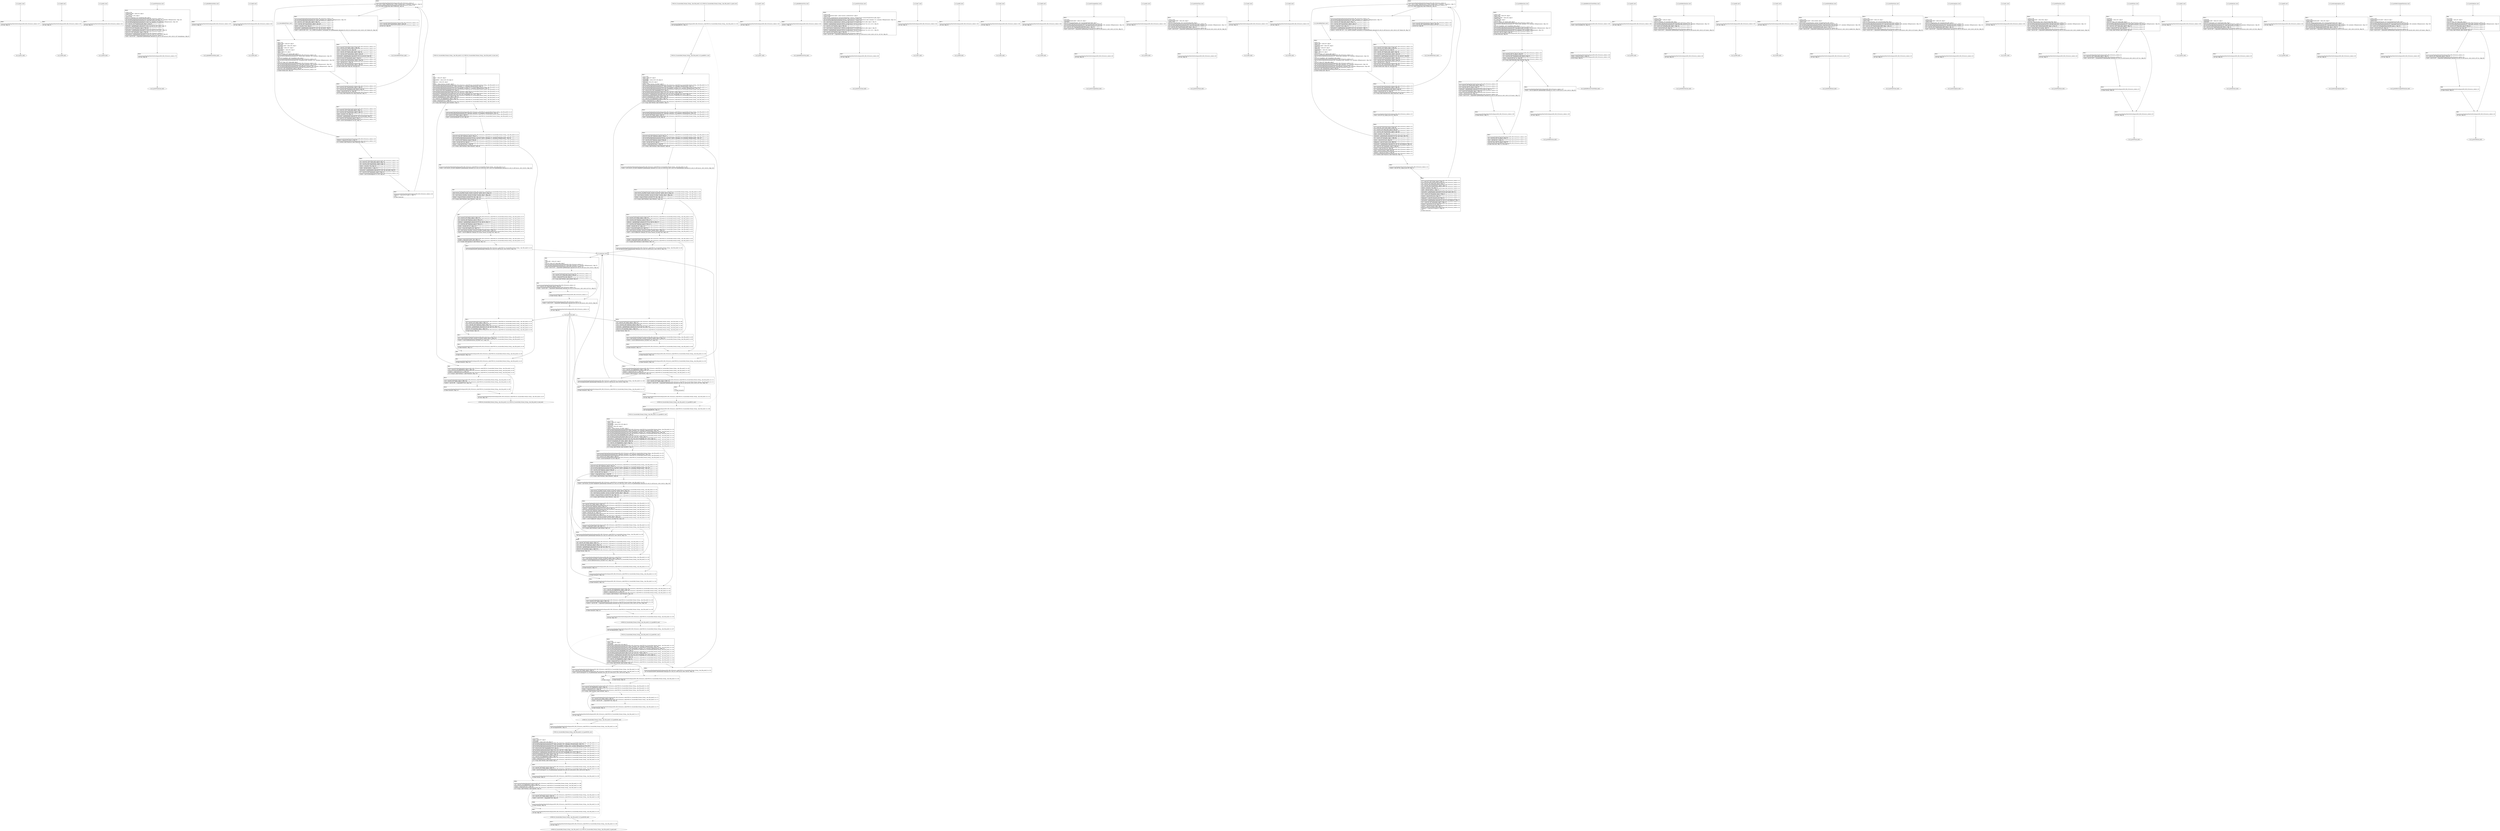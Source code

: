 digraph "icfg graph" {
BBio_ll_good1_end [label="{io_ll_good1_end}"];
BBio_ll_bad6_end [label="{io_ll_bad6_end}"];
BBio_ll_good5_end [label="{io_ll_good5_end}"];
BBio_ll_printWcharLine_end [label="{io_ll_printWcharLine_end}"];
BBio_ll_globalReturnsFalse_end [label="{io_ll_globalReturnsFalse_end}"];
BBio_ll_bad8_end [label="{io_ll_bad8_end}"];
BBio_ll_decodeHexWChars_end [label="{io_ll_decodeHexWChars_end}"];
BBCWE134_Uncontrolled_Format_String__char_file_printf_14_ll_CWE134_Uncontrolled_Format_String__char_file_printf_14_bad_end [label="{CWE134_Uncontrolled_Format_String__char_file_printf_14_ll_CWE134_Uncontrolled_Format_String__char_file_printf_14_bad_end}"];
BBio_ll_good7_end [label="{io_ll_good7_end}"];
BBCWE134_Uncontrolled_Format_String__char_file_printf_14_ll_goodB2G1_end [label="{CWE134_Uncontrolled_Format_String__char_file_printf_14_ll_goodB2G1_end}"];
BBio_ll_globalReturnsTrue_end [label="{io_ll_globalReturnsTrue_end}"];
BBio_ll_printStructLine_end [label="{io_ll_printStructLine_end}"];
BBio_ll_bad7_end [label="{io_ll_bad7_end}"];
BBio_ll_good6_end [label="{io_ll_good6_end}"];
BBio_ll_bad2_end [label="{io_ll_bad2_end}"];
BBio_ll_bad9_end [label="{io_ll_bad9_end}"];
BBio_ll_printUnsignedLine_end [label="{io_ll_printUnsignedLine_end}"];
BBio_ll_good4_end [label="{io_ll_good4_end}"];
BBio_ll_printSizeTLine_end [label="{io_ll_printSizeTLine_end}"];
BBio_ll_bad5_end [label="{io_ll_bad5_end}"];
BBio_ll_printLine_end [label="{io_ll_printLine_end}"];
BBCWE134_Uncontrolled_Format_String__char_file_printf_14_ll_goodG2B1_end [label="{CWE134_Uncontrolled_Format_String__char_file_printf_14_ll_goodG2B1_end}"];
BBio_ll_bad4_end [label="{io_ll_bad4_end}"];
BBio_ll_decodeHexChars_end [label="{io_ll_decodeHexChars_end}"];
BBio_ll_printBytesLine_end [label="{io_ll_printBytesLine_end}"];
BBio_ll_globalReturnsTrueOrFalse_end [label="{io_ll_globalReturnsTrueOrFalse_end}"];
BBio_ll_good3_end [label="{io_ll_good3_end}"];
BBCWE134_Uncontrolled_Format_String__char_file_printf_14_ll_CWE134_Uncontrolled_Format_String__char_file_printf_14_good_end [label="{CWE134_Uncontrolled_Format_String__char_file_printf_14_ll_CWE134_Uncontrolled_Format_String__char_file_printf_14_good_end}"];
BBio_ll_printHexCharLine_end [label="{io_ll_printHexCharLine_end}"];
BBio_ll_good9_end [label="{io_ll_good9_end}"];
BBio_ll_bad3_end [label="{io_ll_bad3_end}"];
BBio_ll_printDoubleLine_end [label="{io_ll_printDoubleLine_end}"];
BBio_ll_printShortLine_end [label="{io_ll_printShortLine_end}"];
BBCWE134_Uncontrolled_Format_String__char_file_printf_14_ll_goodG2B2_end [label="{CWE134_Uncontrolled_Format_String__char_file_printf_14_ll_goodG2B2_end}"];
BBio_ll_printLongLine_end [label="{io_ll_printLongLine_end}"];
BBio_ll_bad1_end [label="{io_ll_bad1_end}"];
BBio_ll_printFloatLine_end [label="{io_ll_printFloatLine_end}"];
BBCWE134_Uncontrolled_Format_String__char_file_printf_14_ll_goodB2G2_end [label="{CWE134_Uncontrolled_Format_String__char_file_printf_14_ll_goodB2G2_end}"];
BBio_ll_printWLine_end [label="{io_ll_printWLine_end}"];
BBio_ll_good2_end [label="{io_ll_good2_end}"];
BBio_ll_printIntLine_end [label="{io_ll_printIntLine_end}"];
BBio_ll_good8_end [label="{io_ll_good8_end}"];
BBio_ll_printLongLongLine_end [label="{io_ll_printLongLongLine_end}"];
BBio_ll_printHexUnsignedCharLine_end [label="{io_ll_printHexUnsignedCharLine_end}"];
BBio_ll_printSinkLine_end [label="{io_ll_printSinkLine_end}"];
BBio_ll_good1_start [label="{io_ll_good1_start}", shape=record];
io_ll_good1BB69 [label="{BB69:\l\l/home/raoxue/Desktop/MemVerif/workspace/000_080_023/source_code/io.c:187\l
  ret void, !dbg !52\l
}", shape=record];
BBio_ll_bad6_start [label="{io_ll_bad6_start}", shape=record];
io_ll_bad6BB83 [label="{BB83:\l\l/home/raoxue/Desktop/MemVerif/workspace/000_080_023/source_code/io.c:203\l
  ret void, !dbg !52\l
}", shape=record];
BBio_ll_good5_start [label="{io_ll_good5_start}", shape=record];
io_ll_good5BB73 [label="{BB73:\l\l/home/raoxue/Desktop/MemVerif/workspace/000_080_023/source_code/io.c:191\l
  ret void, !dbg !52\l
}", shape=record];
BBio_ll_printWcharLine_start [label="{io_ll_printWcharLine_start}", shape=record];
io_ll_printWcharLineBB28 [label="{BB28:\l\l/:1846112768\l
  %wideChar.addr = alloca i32, align 4\l
/:1846112768\l
  %s = alloca [2 x i32], align 4\l
/:1846112768\l
  store i32 %wideChar, i32* %wideChar.addr, align 4\l
/home/raoxue/Desktop/MemVerif/workspace/000_080_023/source_code/io.c:70\l
  call void @llvm.dbg.declare(metadata i32* %wideChar.addr, metadata !162, metadata !DIExpression()), !dbg !163\l
/home/raoxue/Desktop/MemVerif/workspace/000_080_023/source_code/io.c:74\l
  call void @llvm.dbg.declare(metadata [2 x i32]* %s, metadata !164, metadata !DIExpression()), !dbg !168\l
/home/raoxue/Desktop/MemVerif/workspace/000_080_023/source_code/io.c:75\l
  %0 = load i32, i32* %wideChar.addr, align 4, !dbg !61\l
/home/raoxue/Desktop/MemVerif/workspace/000_080_023/source_code/io.c:75\l
  %arrayidx = getelementptr inbounds [2 x i32], [2 x i32]* %s, i64 0, i64 0, !dbg !62\l
/home/raoxue/Desktop/MemVerif/workspace/000_080_023/source_code/io.c:75\l
  store i32 %0, i32* %arrayidx, align 4, !dbg !63\l
/home/raoxue/Desktop/MemVerif/workspace/000_080_023/source_code/io.c:76\l
  %arrayidx1 = getelementptr inbounds [2 x i32], [2 x i32]* %s, i64 0, i64 1, !dbg !64\l
/home/raoxue/Desktop/MemVerif/workspace/000_080_023/source_code/io.c:76\l
  store i32 0, i32* %arrayidx1, align 4, !dbg !65\l
/home/raoxue/Desktop/MemVerif/workspace/000_080_023/source_code/io.c:77\l
  %arraydecay = getelementptr inbounds [2 x i32], [2 x i32]* %s, i64 0, i64 0, !dbg !66\l
/home/raoxue/Desktop/MemVerif/workspace/000_080_023/source_code/io.c:77\l
  %call = call i32 (i8*, ...) @printf(i8* getelementptr inbounds ([5 x i8], [5 x i8]* @.str.10, i64 0, i64 0), i32* %arraydecay), !dbg !67\l
}", shape=record];
io_ll_printWcharLineBB28 [label="{BB28:\l\l/:1846112768\l
  %wideChar.addr = alloca i32, align 4\l
/:1846112768\l
  %s = alloca [2 x i32], align 4\l
/:1846112768\l
  store i32 %wideChar, i32* %wideChar.addr, align 4\l
/home/raoxue/Desktop/MemVerif/workspace/000_080_023/source_code/io.c:70\l
  call void @llvm.dbg.declare(metadata i32* %wideChar.addr, metadata !162, metadata !DIExpression()), !dbg !163\l
/home/raoxue/Desktop/MemVerif/workspace/000_080_023/source_code/io.c:74\l
  call void @llvm.dbg.declare(metadata [2 x i32]* %s, metadata !164, metadata !DIExpression()), !dbg !168\l
/home/raoxue/Desktop/MemVerif/workspace/000_080_023/source_code/io.c:75\l
  %0 = load i32, i32* %wideChar.addr, align 4, !dbg !61\l
/home/raoxue/Desktop/MemVerif/workspace/000_080_023/source_code/io.c:75\l
  %arrayidx = getelementptr inbounds [2 x i32], [2 x i32]* %s, i64 0, i64 0, !dbg !62\l
/home/raoxue/Desktop/MemVerif/workspace/000_080_023/source_code/io.c:75\l
  store i32 %0, i32* %arrayidx, align 4, !dbg !63\l
/home/raoxue/Desktop/MemVerif/workspace/000_080_023/source_code/io.c:76\l
  %arrayidx1 = getelementptr inbounds [2 x i32], [2 x i32]* %s, i64 0, i64 1, !dbg !64\l
/home/raoxue/Desktop/MemVerif/workspace/000_080_023/source_code/io.c:76\l
  store i32 0, i32* %arrayidx1, align 4, !dbg !65\l
/home/raoxue/Desktop/MemVerif/workspace/000_080_023/source_code/io.c:77\l
  %arraydecay = getelementptr inbounds [2 x i32], [2 x i32]* %s, i64 0, i64 0, !dbg !66\l
/home/raoxue/Desktop/MemVerif/workspace/000_080_023/source_code/io.c:77\l
  %call = call i32 (i8*, ...) @printf(i8* getelementptr inbounds ([5 x i8], [5 x i8]* @.str.10, i64 0, i64 0), i32* %arraydecay), !dbg !67\l
}", shape=record];
io_ll_printWcharLineBB29 [label="{BB29:\l\l/home/raoxue/Desktop/MemVerif/workspace/000_080_023/source_code/io.c:78\l
  ret void, !dbg !68\l
}", shape=record];
BBio_ll_globalReturnsFalse_start [label="{io_ll_globalReturnsFalse_start}", shape=record];
io_ll_globalReturnsFalseBB66 [label="{BB66:\l\l/home/raoxue/Desktop/MemVerif/workspace/000_080_023/source_code/io.c:163\l
  ret i32 0, !dbg !52\l
}", shape=record];
BBio_ll_bad8_start [label="{io_ll_bad8_start}", shape=record];
io_ll_bad8BB85 [label="{BB85:\l\l/home/raoxue/Desktop/MemVerif/workspace/000_080_023/source_code/io.c:205\l
  ret void, !dbg !52\l
}", shape=record];
BBio_ll_decodeHexWChars_start [label="{io_ll_decodeHexWChars_start}", shape=record];
io_ll_decodeHexWCharsBB55 [label="{BB55:\l\l/:93817416\l
  %bytes.addr = alloca i8*, align 8\l
/:93817416\l
  %numBytes.addr = alloca i64, align 8\l
/:93817416\l
  %hex.addr = alloca i32*, align 8\l
/:93817416\l
  %numWritten = alloca i64, align 8\l
/:93817416\l
  %byte = alloca i32, align 4\l
/:93817416\l
  store i8* %bytes, i8** %bytes.addr, align 8\l
/home/raoxue/Desktop/MemVerif/workspace/000_080_023/source_code/io.c:135\l
  call void @llvm.dbg.declare(metadata i8** %bytes.addr, metadata !290, metadata !DIExpression()), !dbg !291\l
/:135\l
  store i64 %numBytes, i64* %numBytes.addr, align 8\l
/home/raoxue/Desktop/MemVerif/workspace/000_080_023/source_code/io.c:135\l
  call void @llvm.dbg.declare(metadata i64* %numBytes.addr, metadata !292, metadata !DIExpression()), !dbg !293\l
/:135\l
  store i32* %hex, i32** %hex.addr, align 8\l
/home/raoxue/Desktop/MemVerif/workspace/000_080_023/source_code/io.c:135\l
  call void @llvm.dbg.declare(metadata i32** %hex.addr, metadata !294, metadata !DIExpression()), !dbg !295\l
/home/raoxue/Desktop/MemVerif/workspace/000_080_023/source_code/io.c:137\l
  call void @llvm.dbg.declare(metadata i64* %numWritten, metadata !296, metadata !DIExpression()), !dbg !297\l
/home/raoxue/Desktop/MemVerif/workspace/000_080_023/source_code/io.c:137\l
  store i64 0, i64* %numWritten, align 8, !dbg !65\l
/home/raoxue/Desktop/MemVerif/workspace/000_080_023/source_code/io.c:143\l
  br label %while.cond, !dbg !66\l
}", shape=record];
io_ll_decodeHexWCharsBB56 [label="{BB56:\l\l/home/raoxue/Desktop/MemVerif/workspace/000_080_023/source_code/io.c:143\l
  %0 = load i64, i64* %numWritten, align 8, !dbg !67\l
/home/raoxue/Desktop/MemVerif/workspace/000_080_023/source_code/io.c:143\l
  %1 = load i64, i64* %numBytes.addr, align 8, !dbg !68\l
/home/raoxue/Desktop/MemVerif/workspace/000_080_023/source_code/io.c:143\l
  %cmp = icmp ult i64 %0, %1, !dbg !69\l
/home/raoxue/Desktop/MemVerif/workspace/000_080_023/source_code/io.c:143\l
  br i1 %cmp, label %land.lhs.true, label %land.end, !dbg !70\l
}", shape=record];
io_ll_decodeHexWCharsBB57 [label="{BB57:\l\l/home/raoxue/Desktop/MemVerif/workspace/000_080_023/source_code/io.c:143\l
  %2 = load i32*, i32** %hex.addr, align 8, !dbg !71\l
/home/raoxue/Desktop/MemVerif/workspace/000_080_023/source_code/io.c:143\l
  %3 = load i64, i64* %numWritten, align 8, !dbg !72\l
/home/raoxue/Desktop/MemVerif/workspace/000_080_023/source_code/io.c:143\l
  %mul = mul i64 2, %3, !dbg !73\l
/home/raoxue/Desktop/MemVerif/workspace/000_080_023/source_code/io.c:143\l
  %arrayidx = getelementptr inbounds i32, i32* %2, i64 %mul, !dbg !71\l
/home/raoxue/Desktop/MemVerif/workspace/000_080_023/source_code/io.c:143\l
  %4 = load i32, i32* %arrayidx, align 4, !dbg !71\l
/home/raoxue/Desktop/MemVerif/workspace/000_080_023/source_code/io.c:143\l
  %call = call i32 @iswxdigit(i32 %4) #5, !dbg !74\l
}", shape=record];
io_ll_decodeHexWCharsBB57 [label="{BB57:\l\l/home/raoxue/Desktop/MemVerif/workspace/000_080_023/source_code/io.c:143\l
  %2 = load i32*, i32** %hex.addr, align 8, !dbg !71\l
/home/raoxue/Desktop/MemVerif/workspace/000_080_023/source_code/io.c:143\l
  %3 = load i64, i64* %numWritten, align 8, !dbg !72\l
/home/raoxue/Desktop/MemVerif/workspace/000_080_023/source_code/io.c:143\l
  %mul = mul i64 2, %3, !dbg !73\l
/home/raoxue/Desktop/MemVerif/workspace/000_080_023/source_code/io.c:143\l
  %arrayidx = getelementptr inbounds i32, i32* %2, i64 %mul, !dbg !71\l
/home/raoxue/Desktop/MemVerif/workspace/000_080_023/source_code/io.c:143\l
  %4 = load i32, i32* %arrayidx, align 4, !dbg !71\l
/home/raoxue/Desktop/MemVerif/workspace/000_080_023/source_code/io.c:143\l
  %call = call i32 @iswxdigit(i32 %4) #5, !dbg !74\l
}", shape=record];
io_ll_decodeHexWCharsBB59 [label="{BB59:\l\l/home/raoxue/Desktop/MemVerif/workspace/000_080_023/source_code/io.c:143\l
  %tobool = icmp ne i32 %call, 0, !dbg !74\l
/home/raoxue/Desktop/MemVerif/workspace/000_080_023/source_code/io.c:143\l
  br i1 %tobool, label %land.rhs, label %land.end, !dbg !75\l
}", shape=record];
io_ll_decodeHexWCharsBB60 [label="{BB60:\l\l/home/raoxue/Desktop/MemVerif/workspace/000_080_023/source_code/io.c:143\l
  %5 = load i32*, i32** %hex.addr, align 8, !dbg !76\l
/home/raoxue/Desktop/MemVerif/workspace/000_080_023/source_code/io.c:143\l
  %6 = load i64, i64* %numWritten, align 8, !dbg !77\l
/home/raoxue/Desktop/MemVerif/workspace/000_080_023/source_code/io.c:143\l
  %mul1 = mul i64 2, %6, !dbg !78\l
/home/raoxue/Desktop/MemVerif/workspace/000_080_023/source_code/io.c:143\l
  %add = add i64 %mul1, 1, !dbg !79\l
/home/raoxue/Desktop/MemVerif/workspace/000_080_023/source_code/io.c:143\l
  %arrayidx2 = getelementptr inbounds i32, i32* %5, i64 %add, !dbg !76\l
/home/raoxue/Desktop/MemVerif/workspace/000_080_023/source_code/io.c:143\l
  %7 = load i32, i32* %arrayidx2, align 4, !dbg !76\l
/home/raoxue/Desktop/MemVerif/workspace/000_080_023/source_code/io.c:143\l
  %call3 = call i32 @iswxdigit(i32 %7) #5, !dbg !80\l
}", shape=record];
io_ll_decodeHexWCharsBB60 [label="{BB60:\l\l/home/raoxue/Desktop/MemVerif/workspace/000_080_023/source_code/io.c:143\l
  %5 = load i32*, i32** %hex.addr, align 8, !dbg !76\l
/home/raoxue/Desktop/MemVerif/workspace/000_080_023/source_code/io.c:143\l
  %6 = load i64, i64* %numWritten, align 8, !dbg !77\l
/home/raoxue/Desktop/MemVerif/workspace/000_080_023/source_code/io.c:143\l
  %mul1 = mul i64 2, %6, !dbg !78\l
/home/raoxue/Desktop/MemVerif/workspace/000_080_023/source_code/io.c:143\l
  %add = add i64 %mul1, 1, !dbg !79\l
/home/raoxue/Desktop/MemVerif/workspace/000_080_023/source_code/io.c:143\l
  %arrayidx2 = getelementptr inbounds i32, i32* %5, i64 %add, !dbg !76\l
/home/raoxue/Desktop/MemVerif/workspace/000_080_023/source_code/io.c:143\l
  %7 = load i32, i32* %arrayidx2, align 4, !dbg !76\l
/home/raoxue/Desktop/MemVerif/workspace/000_080_023/source_code/io.c:143\l
  %call3 = call i32 @iswxdigit(i32 %7) #5, !dbg !80\l
}", shape=record];
io_ll_decodeHexWCharsBB61 [label="{BB61:\l\l/home/raoxue/Desktop/MemVerif/workspace/000_080_023/source_code/io.c:143\l
  %tobool4 = icmp ne i32 %call3, 0, !dbg !75\l
/:143\l
  br label %land.end\l
}", shape=record];
io_ll_decodeHexWCharsBB58 [label="{BB58:\l\l/home/raoxue/Desktop/MemVerif/workspace/000_080_023/source_code/io.c:0\l
  %8 = phi i1 [ false, %land.lhs.true ], [ false, %while.cond ], [ %tobool4, %land.rhs ], !dbg !81\l
/home/raoxue/Desktop/MemVerif/workspace/000_080_023/source_code/io.c:143\l
  br i1 %8, label %while.body, label %while.end, !dbg !66\l
}", shape=record];
io_ll_decodeHexWCharsBB62 [label="{BB62:\l\l/home/raoxue/Desktop/MemVerif/workspace/000_080_023/source_code/io.c:145\l
  call void @llvm.dbg.declare(metadata i32* %byte, metadata !314, metadata !DIExpression()), !dbg !316\l
/home/raoxue/Desktop/MemVerif/workspace/000_080_023/source_code/io.c:146\l
  %9 = load i32*, i32** %hex.addr, align 8, !dbg !85\l
/home/raoxue/Desktop/MemVerif/workspace/000_080_023/source_code/io.c:146\l
  %10 = load i64, i64* %numWritten, align 8, !dbg !86\l
/home/raoxue/Desktop/MemVerif/workspace/000_080_023/source_code/io.c:146\l
  %mul5 = mul i64 2, %10, !dbg !87\l
/home/raoxue/Desktop/MemVerif/workspace/000_080_023/source_code/io.c:146\l
  %arrayidx6 = getelementptr inbounds i32, i32* %9, i64 %mul5, !dbg !85\l
/home/raoxue/Desktop/MemVerif/workspace/000_080_023/source_code/io.c:146\l
  %call7 = call i32 (i32*, i32*, ...) @__isoc99_swscanf(i32* %arrayidx6, i32* getelementptr inbounds ([5 x i32], [5 x i32]* @.str.16, i64 0, i64 0), i32* %byte) #5, !dbg !88\l
}", shape=record];
io_ll_decodeHexWCharsBB62 [label="{BB62:\l\l/home/raoxue/Desktop/MemVerif/workspace/000_080_023/source_code/io.c:145\l
  call void @llvm.dbg.declare(metadata i32* %byte, metadata !314, metadata !DIExpression()), !dbg !316\l
/home/raoxue/Desktop/MemVerif/workspace/000_080_023/source_code/io.c:146\l
  %9 = load i32*, i32** %hex.addr, align 8, !dbg !85\l
/home/raoxue/Desktop/MemVerif/workspace/000_080_023/source_code/io.c:146\l
  %10 = load i64, i64* %numWritten, align 8, !dbg !86\l
/home/raoxue/Desktop/MemVerif/workspace/000_080_023/source_code/io.c:146\l
  %mul5 = mul i64 2, %10, !dbg !87\l
/home/raoxue/Desktop/MemVerif/workspace/000_080_023/source_code/io.c:146\l
  %arrayidx6 = getelementptr inbounds i32, i32* %9, i64 %mul5, !dbg !85\l
/home/raoxue/Desktop/MemVerif/workspace/000_080_023/source_code/io.c:146\l
  %call7 = call i32 (i32*, i32*, ...) @__isoc99_swscanf(i32* %arrayidx6, i32* getelementptr inbounds ([5 x i32], [5 x i32]* @.str.16, i64 0, i64 0), i32* %byte) #5, !dbg !88\l
}", shape=record];
io_ll_decodeHexWCharsBB64 [label="{BB64:\l\l/home/raoxue/Desktop/MemVerif/workspace/000_080_023/source_code/io.c:147\l
  %11 = load i32, i32* %byte, align 4, !dbg !89\l
/home/raoxue/Desktop/MemVerif/workspace/000_080_023/source_code/io.c:147\l
  %conv = trunc i32 %11 to i8, !dbg !90\l
/home/raoxue/Desktop/MemVerif/workspace/000_080_023/source_code/io.c:147\l
  %12 = load i8*, i8** %bytes.addr, align 8, !dbg !91\l
/home/raoxue/Desktop/MemVerif/workspace/000_080_023/source_code/io.c:147\l
  %13 = load i64, i64* %numWritten, align 8, !dbg !92\l
/home/raoxue/Desktop/MemVerif/workspace/000_080_023/source_code/io.c:147\l
  %arrayidx8 = getelementptr inbounds i8, i8* %12, i64 %13, !dbg !91\l
/home/raoxue/Desktop/MemVerif/workspace/000_080_023/source_code/io.c:147\l
  store i8 %conv, i8* %arrayidx8, align 1, !dbg !93\l
/home/raoxue/Desktop/MemVerif/workspace/000_080_023/source_code/io.c:148\l
  %14 = load i64, i64* %numWritten, align 8, !dbg !94\l
/home/raoxue/Desktop/MemVerif/workspace/000_080_023/source_code/io.c:148\l
  %inc = add i64 %14, 1, !dbg !94\l
/home/raoxue/Desktop/MemVerif/workspace/000_080_023/source_code/io.c:148\l
  store i64 %inc, i64* %numWritten, align 8, !dbg !94\l
/home/raoxue/Desktop/MemVerif/workspace/000_080_023/source_code/io.c:143\l
  br label %while.cond, !dbg !66, !llvm.loop !95\l
}", shape=record];
io_ll_decodeHexWCharsBB63 [label="{BB63:\l\l/home/raoxue/Desktop/MemVerif/workspace/000_080_023/source_code/io.c:151\l
  %15 = load i64, i64* %numWritten, align 8, !dbg !98\l
/home/raoxue/Desktop/MemVerif/workspace/000_080_023/source_code/io.c:151\l
  ret i64 %15, !dbg !99\l
}", shape=record];
BBCWE134_Uncontrolled_Format_String__char_file_printf_14_ll_CWE134_Uncontrolled_Format_String__char_file_printf_14_bad_start [label="{CWE134_Uncontrolled_Format_String__char_file_printf_14_ll_CWE134_Uncontrolled_Format_String__char_file_printf_14_bad_start}", shape=record];
CWE134_Uncontrolled_Format_String__char_file_printf_14_ll_CWE134_Uncontrolled_Format_String__char_file_printf_14_badBB0 [label="{BB0:\l\l/:415\l
  %data = alloca i8*, align 8\l
/:415\l
  %dataBuffer = alloca [100 x i8], align 16\l
/:415\l
  %dataLen = alloca i64, align 8\l
/:415\l
  %pFile = alloca %struct._IO_FILE*, align 8\l
/home/raoxue/Desktop/MemVerif/workspace/000_080_023/source_code/CWE134_Uncontrolled_Format_String__char_file_printf_14.c:35\l
  call void @llvm.dbg.declare(metadata i8** %data, metadata !13, metadata !DIExpression()), !dbg !16\l
/home/raoxue/Desktop/MemVerif/workspace/000_080_023/source_code/CWE134_Uncontrolled_Format_String__char_file_printf_14.c:36\l
  call void @llvm.dbg.declare(metadata [100 x i8]* %dataBuffer, metadata !17, metadata !DIExpression()), !dbg !21\l
/home/raoxue/Desktop/MemVerif/workspace/000_080_023/source_code/CWE134_Uncontrolled_Format_String__char_file_printf_14.c:36\l
  %0 = bitcast [100 x i8]* %dataBuffer to i8*, !dbg !21\l
/home/raoxue/Desktop/MemVerif/workspace/000_080_023/source_code/CWE134_Uncontrolled_Format_String__char_file_printf_14.c:36\l
  call void @llvm.memset.p0i8.i64(i8* align 16 %0, i8 0, i64 100, i1 false), !dbg !21\l
/home/raoxue/Desktop/MemVerif/workspace/000_080_023/source_code/CWE134_Uncontrolled_Format_String__char_file_printf_14.c:37\l
  %arraydecay = getelementptr inbounds [100 x i8], [100 x i8]* %dataBuffer, i64 0, i64 0, !dbg !22\l
/home/raoxue/Desktop/MemVerif/workspace/000_080_023/source_code/CWE134_Uncontrolled_Format_String__char_file_printf_14.c:37\l
  store i8* %arraydecay, i8** %data, align 8, !dbg !23\l
/home/raoxue/Desktop/MemVerif/workspace/000_080_023/source_code/CWE134_Uncontrolled_Format_String__char_file_printf_14.c:38\l
  %1 = load i32, i32* @globalFive, align 4, !dbg !24\l
/home/raoxue/Desktop/MemVerif/workspace/000_080_023/source_code/CWE134_Uncontrolled_Format_String__char_file_printf_14.c:38\l
  %cmp = icmp eq i32 %1, 5, !dbg !26\l
/home/raoxue/Desktop/MemVerif/workspace/000_080_023/source_code/CWE134_Uncontrolled_Format_String__char_file_printf_14.c:38\l
  br i1 %cmp, label %if.then, label %if.end14, !dbg !27\l
}", shape=record];
CWE134_Uncontrolled_Format_String__char_file_printf_14_ll_CWE134_Uncontrolled_Format_String__char_file_printf_14_badBB1 [label="{BB1:\l\l/home/raoxue/Desktop/MemVerif/workspace/000_080_023/source_code/CWE134_Uncontrolled_Format_String__char_file_printf_14.c:42\l
  call void @llvm.dbg.declare(metadata i64* %dataLen, metadata !28, metadata !DIExpression()), !dbg !34\l
/home/raoxue/Desktop/MemVerif/workspace/000_080_023/source_code/CWE134_Uncontrolled_Format_String__char_file_printf_14.c:42\l
  %2 = load i8*, i8** %data, align 8, !dbg !35\l
/home/raoxue/Desktop/MemVerif/workspace/000_080_023/source_code/CWE134_Uncontrolled_Format_String__char_file_printf_14.c:42\l
  %call = call i64 @strlen(i8* %2) #6, !dbg !36\l
}", shape=record];
CWE134_Uncontrolled_Format_String__char_file_printf_14_ll_CWE134_Uncontrolled_Format_String__char_file_printf_14_badBB1 [label="{BB1:\l\l/home/raoxue/Desktop/MemVerif/workspace/000_080_023/source_code/CWE134_Uncontrolled_Format_String__char_file_printf_14.c:42\l
  call void @llvm.dbg.declare(metadata i64* %dataLen, metadata !28, metadata !DIExpression()), !dbg !34\l
/home/raoxue/Desktop/MemVerif/workspace/000_080_023/source_code/CWE134_Uncontrolled_Format_String__char_file_printf_14.c:42\l
  %2 = load i8*, i8** %data, align 8, !dbg !35\l
/home/raoxue/Desktop/MemVerif/workspace/000_080_023/source_code/CWE134_Uncontrolled_Format_String__char_file_printf_14.c:42\l
  %call = call i64 @strlen(i8* %2) #6, !dbg !36\l
}", shape=record];
CWE134_Uncontrolled_Format_String__char_file_printf_14_ll_CWE134_Uncontrolled_Format_String__char_file_printf_14_badBB3 [label="{BB3:\l\l/home/raoxue/Desktop/MemVerif/workspace/000_080_023/source_code/CWE134_Uncontrolled_Format_String__char_file_printf_14.c:42\l
  store i64 %call, i64* %dataLen, align 8, !dbg !34\l
/home/raoxue/Desktop/MemVerif/workspace/000_080_023/source_code/CWE134_Uncontrolled_Format_String__char_file_printf_14.c:43\l
  call void @llvm.dbg.declare(metadata %struct._IO_FILE** %pFile, metadata !37, metadata !DIExpression()), !dbg !94\l
/home/raoxue/Desktop/MemVerif/workspace/000_080_023/source_code/CWE134_Uncontrolled_Format_String__char_file_printf_14.c:45\l
  %3 = load i64, i64* %dataLen, align 8, !dbg !95\l
/home/raoxue/Desktop/MemVerif/workspace/000_080_023/source_code/CWE134_Uncontrolled_Format_String__char_file_printf_14.c:45\l
  %sub = sub i64 100, %3, !dbg !97\l
/home/raoxue/Desktop/MemVerif/workspace/000_080_023/source_code/CWE134_Uncontrolled_Format_String__char_file_printf_14.c:45\l
  %cmp1 = icmp ugt i64 %sub, 1, !dbg !98\l
/home/raoxue/Desktop/MemVerif/workspace/000_080_023/source_code/CWE134_Uncontrolled_Format_String__char_file_printf_14.c:45\l
  br i1 %cmp1, label %if.then2, label %if.end13, !dbg !99\l
}", shape=record];
CWE134_Uncontrolled_Format_String__char_file_printf_14_ll_CWE134_Uncontrolled_Format_String__char_file_printf_14_badBB4 [label="{BB4:\l\l/home/raoxue/Desktop/MemVerif/workspace/000_080_023/source_code/CWE134_Uncontrolled_Format_String__char_file_printf_14.c:47\l
  %call3 = call %struct._IO_FILE* @fopen(i8* getelementptr inbounds ([14 x i8], [14 x i8]* @.str, i64 0, i64 0), i8* getelementptr inbounds ([2 x i8], [2 x i8]* @.str.1, i64 0, i64 0)), !dbg !100\l
}", shape=record];
CWE134_Uncontrolled_Format_String__char_file_printf_14_ll_CWE134_Uncontrolled_Format_String__char_file_printf_14_badBB4 [label="{BB4:\l\l/home/raoxue/Desktop/MemVerif/workspace/000_080_023/source_code/CWE134_Uncontrolled_Format_String__char_file_printf_14.c:47\l
  %call3 = call %struct._IO_FILE* @fopen(i8* getelementptr inbounds ([14 x i8], [14 x i8]* @.str, i64 0, i64 0), i8* getelementptr inbounds ([2 x i8], [2 x i8]* @.str.1, i64 0, i64 0)), !dbg !100\l
}", shape=record];
CWE134_Uncontrolled_Format_String__char_file_printf_14_ll_CWE134_Uncontrolled_Format_String__char_file_printf_14_badBB6 [label="{BB6:\l\l/home/raoxue/Desktop/MemVerif/workspace/000_080_023/source_code/CWE134_Uncontrolled_Format_String__char_file_printf_14.c:47\l
  store %struct._IO_FILE* %call3, %struct._IO_FILE** %pFile, align 8, !dbg !102\l
/home/raoxue/Desktop/MemVerif/workspace/000_080_023/source_code/CWE134_Uncontrolled_Format_String__char_file_printf_14.c:48\l
  %4 = load %struct._IO_FILE*, %struct._IO_FILE** %pFile, align 8, !dbg !103\l
/home/raoxue/Desktop/MemVerif/workspace/000_080_023/source_code/CWE134_Uncontrolled_Format_String__char_file_printf_14.c:48\l
  %cmp4 = icmp ne %struct._IO_FILE* %4, null, !dbg !105\l
/home/raoxue/Desktop/MemVerif/workspace/000_080_023/source_code/CWE134_Uncontrolled_Format_String__char_file_printf_14.c:48\l
  br i1 %cmp4, label %if.then5, label %if.end12, !dbg !106\l
}", shape=record];
CWE134_Uncontrolled_Format_String__char_file_printf_14_ll_CWE134_Uncontrolled_Format_String__char_file_printf_14_badBB7 [label="{BB7:\l\l/home/raoxue/Desktop/MemVerif/workspace/000_080_023/source_code/CWE134_Uncontrolled_Format_String__char_file_printf_14.c:51\l
  %5 = load i8*, i8** %data, align 8, !dbg !107\l
/home/raoxue/Desktop/MemVerif/workspace/000_080_023/source_code/CWE134_Uncontrolled_Format_String__char_file_printf_14.c:51\l
  %6 = load i64, i64* %dataLen, align 8, !dbg !110\l
/home/raoxue/Desktop/MemVerif/workspace/000_080_023/source_code/CWE134_Uncontrolled_Format_String__char_file_printf_14.c:51\l
  %add.ptr = getelementptr inbounds i8, i8* %5, i64 %6, !dbg !111\l
/home/raoxue/Desktop/MemVerif/workspace/000_080_023/source_code/CWE134_Uncontrolled_Format_String__char_file_printf_14.c:51\l
  %7 = load i64, i64* %dataLen, align 8, !dbg !112\l
/home/raoxue/Desktop/MemVerif/workspace/000_080_023/source_code/CWE134_Uncontrolled_Format_String__char_file_printf_14.c:51\l
  %sub6 = sub i64 100, %7, !dbg !113\l
/home/raoxue/Desktop/MemVerif/workspace/000_080_023/source_code/CWE134_Uncontrolled_Format_String__char_file_printf_14.c:51\l
  %conv = trunc i64 %sub6 to i32, !dbg !114\l
/home/raoxue/Desktop/MemVerif/workspace/000_080_023/source_code/CWE134_Uncontrolled_Format_String__char_file_printf_14.c:51\l
  %8 = load %struct._IO_FILE*, %struct._IO_FILE** %pFile, align 8, !dbg !115\l
/home/raoxue/Desktop/MemVerif/workspace/000_080_023/source_code/CWE134_Uncontrolled_Format_String__char_file_printf_14.c:51\l
  %call7 = call i8* @fgets(i8* %add.ptr, i32 %conv, %struct._IO_FILE* %8), !dbg !116\l
}", shape=record];
CWE134_Uncontrolled_Format_String__char_file_printf_14_ll_CWE134_Uncontrolled_Format_String__char_file_printf_14_badBB7 [label="{BB7:\l\l/home/raoxue/Desktop/MemVerif/workspace/000_080_023/source_code/CWE134_Uncontrolled_Format_String__char_file_printf_14.c:51\l
  %5 = load i8*, i8** %data, align 8, !dbg !107\l
/home/raoxue/Desktop/MemVerif/workspace/000_080_023/source_code/CWE134_Uncontrolled_Format_String__char_file_printf_14.c:51\l
  %6 = load i64, i64* %dataLen, align 8, !dbg !110\l
/home/raoxue/Desktop/MemVerif/workspace/000_080_023/source_code/CWE134_Uncontrolled_Format_String__char_file_printf_14.c:51\l
  %add.ptr = getelementptr inbounds i8, i8* %5, i64 %6, !dbg !111\l
/home/raoxue/Desktop/MemVerif/workspace/000_080_023/source_code/CWE134_Uncontrolled_Format_String__char_file_printf_14.c:51\l
  %7 = load i64, i64* %dataLen, align 8, !dbg !112\l
/home/raoxue/Desktop/MemVerif/workspace/000_080_023/source_code/CWE134_Uncontrolled_Format_String__char_file_printf_14.c:51\l
  %sub6 = sub i64 100, %7, !dbg !113\l
/home/raoxue/Desktop/MemVerif/workspace/000_080_023/source_code/CWE134_Uncontrolled_Format_String__char_file_printf_14.c:51\l
  %conv = trunc i64 %sub6 to i32, !dbg !114\l
/home/raoxue/Desktop/MemVerif/workspace/000_080_023/source_code/CWE134_Uncontrolled_Format_String__char_file_printf_14.c:51\l
  %8 = load %struct._IO_FILE*, %struct._IO_FILE** %pFile, align 8, !dbg !115\l
/home/raoxue/Desktop/MemVerif/workspace/000_080_023/source_code/CWE134_Uncontrolled_Format_String__char_file_printf_14.c:51\l
  %call7 = call i8* @fgets(i8* %add.ptr, i32 %conv, %struct._IO_FILE* %8), !dbg !116\l
}", shape=record];
CWE134_Uncontrolled_Format_String__char_file_printf_14_ll_CWE134_Uncontrolled_Format_String__char_file_printf_14_badBB9 [label="{BB9:\l\l/home/raoxue/Desktop/MemVerif/workspace/000_080_023/source_code/CWE134_Uncontrolled_Format_String__char_file_printf_14.c:51\l
  %cmp8 = icmp eq i8* %call7, null, !dbg !117\l
/home/raoxue/Desktop/MemVerif/workspace/000_080_023/source_code/CWE134_Uncontrolled_Format_String__char_file_printf_14.c:51\l
  br i1 %cmp8, label %if.then10, label %if.end, !dbg !118\l
}", shape=record];
CWE134_Uncontrolled_Format_String__char_file_printf_14_ll_CWE134_Uncontrolled_Format_String__char_file_printf_14_badBB10 [label="{BB10:\l\l/home/raoxue/Desktop/MemVerif/workspace/000_080_023/source_code/CWE134_Uncontrolled_Format_String__char_file_printf_14.c:53\l
  call void @printLine(i8* getelementptr inbounds ([15 x i8], [15 x i8]* @.str.2, i64 0, i64 0)), !dbg !119\l
}", shape=record];
CWE134_Uncontrolled_Format_String__char_file_printf_14_ll_CWE134_Uncontrolled_Format_String__char_file_printf_14_badBB10 [label="{BB10:\l\l/home/raoxue/Desktop/MemVerif/workspace/000_080_023/source_code/CWE134_Uncontrolled_Format_String__char_file_printf_14.c:53\l
  call void @printLine(i8* getelementptr inbounds ([15 x i8], [15 x i8]* @.str.2, i64 0, i64 0)), !dbg !119\l
}", shape=record];
CWE134_Uncontrolled_Format_String__char_file_printf_14_ll_CWE134_Uncontrolled_Format_String__char_file_printf_14_badBB12 [label="{BB12:\l\l/home/raoxue/Desktop/MemVerif/workspace/000_080_023/source_code/CWE134_Uncontrolled_Format_String__char_file_printf_14.c:55\l
  %9 = load i8*, i8** %data, align 8, !dbg !121\l
/home/raoxue/Desktop/MemVerif/workspace/000_080_023/source_code/CWE134_Uncontrolled_Format_String__char_file_printf_14.c:55\l
  %10 = load i64, i64* %dataLen, align 8, !dbg !122\l
/home/raoxue/Desktop/MemVerif/workspace/000_080_023/source_code/CWE134_Uncontrolled_Format_String__char_file_printf_14.c:55\l
  %arrayidx = getelementptr inbounds i8, i8* %9, i64 %10, !dbg !121\l
/home/raoxue/Desktop/MemVerif/workspace/000_080_023/source_code/CWE134_Uncontrolled_Format_String__char_file_printf_14.c:55\l
  store i8 0, i8* %arrayidx, align 1, !dbg !123\l
/home/raoxue/Desktop/MemVerif/workspace/000_080_023/source_code/CWE134_Uncontrolled_Format_String__char_file_printf_14.c:56\l
  br label %if.end, !dbg !124\l
}", shape=record];
CWE134_Uncontrolled_Format_String__char_file_printf_14_ll_CWE134_Uncontrolled_Format_String__char_file_printf_14_badBB11 [label="{BB11:\l\l/home/raoxue/Desktop/MemVerif/workspace/000_080_023/source_code/CWE134_Uncontrolled_Format_String__char_file_printf_14.c:57\l
  %11 = load %struct._IO_FILE*, %struct._IO_FILE** %pFile, align 8, !dbg !125\l
/home/raoxue/Desktop/MemVerif/workspace/000_080_023/source_code/CWE134_Uncontrolled_Format_String__char_file_printf_14.c:57\l
  %call11 = call i32 @fclose(%struct._IO_FILE* %11), !dbg !126\l
}", shape=record];
CWE134_Uncontrolled_Format_String__char_file_printf_14_ll_CWE134_Uncontrolled_Format_String__char_file_printf_14_badBB11 [label="{BB11:\l\l/home/raoxue/Desktop/MemVerif/workspace/000_080_023/source_code/CWE134_Uncontrolled_Format_String__char_file_printf_14.c:57\l
  %11 = load %struct._IO_FILE*, %struct._IO_FILE** %pFile, align 8, !dbg !125\l
/home/raoxue/Desktop/MemVerif/workspace/000_080_023/source_code/CWE134_Uncontrolled_Format_String__char_file_printf_14.c:57\l
  %call11 = call i32 @fclose(%struct._IO_FILE* %11), !dbg !126\l
}", shape=record];
CWE134_Uncontrolled_Format_String__char_file_printf_14_ll_CWE134_Uncontrolled_Format_String__char_file_printf_14_badBB13 [label="{BB13:\l\l/home/raoxue/Desktop/MemVerif/workspace/000_080_023/source_code/CWE134_Uncontrolled_Format_String__char_file_printf_14.c:58\l
  br label %if.end12, !dbg !127\l
}", shape=record];
CWE134_Uncontrolled_Format_String__char_file_printf_14_ll_CWE134_Uncontrolled_Format_String__char_file_printf_14_badBB8 [label="{BB8:\l\l/home/raoxue/Desktop/MemVerif/workspace/000_080_023/source_code/CWE134_Uncontrolled_Format_String__char_file_printf_14.c:59\l
  br label %if.end13, !dbg !128\l
}", shape=record];
CWE134_Uncontrolled_Format_String__char_file_printf_14_ll_CWE134_Uncontrolled_Format_String__char_file_printf_14_badBB5 [label="{BB5:\l\l/home/raoxue/Desktop/MemVerif/workspace/000_080_023/source_code/CWE134_Uncontrolled_Format_String__char_file_printf_14.c:61\l
  br label %if.end14, !dbg !129\l
}", shape=record];
CWE134_Uncontrolled_Format_String__char_file_printf_14_ll_CWE134_Uncontrolled_Format_String__char_file_printf_14_badBB2 [label="{BB2:\l\l/home/raoxue/Desktop/MemVerif/workspace/000_080_023/source_code/CWE134_Uncontrolled_Format_String__char_file_printf_14.c:62\l
  %12 = load i32, i32* @globalFive, align 4, !dbg !130\l
/home/raoxue/Desktop/MemVerif/workspace/000_080_023/source_code/CWE134_Uncontrolled_Format_String__char_file_printf_14.c:62\l
  %cmp15 = icmp eq i32 %12, 5, !dbg !132\l
/home/raoxue/Desktop/MemVerif/workspace/000_080_023/source_code/CWE134_Uncontrolled_Format_String__char_file_printf_14.c:62\l
  br i1 %cmp15, label %if.then17, label %if.end19, !dbg !133\l
}", shape=record];
CWE134_Uncontrolled_Format_String__char_file_printf_14_ll_CWE134_Uncontrolled_Format_String__char_file_printf_14_badBB14 [label="{BB14:\l\l/home/raoxue/Desktop/MemVerif/workspace/000_080_023/source_code/CWE134_Uncontrolled_Format_String__char_file_printf_14.c:65\l
  %13 = load i8*, i8** %data, align 8, !dbg !134\l
/home/raoxue/Desktop/MemVerif/workspace/000_080_023/source_code/CWE134_Uncontrolled_Format_String__char_file_printf_14.c:65\l
  %call18 = call i32 (i8*, ...) @printf(i8* %13), !dbg !136\l
}", shape=record];
CWE134_Uncontrolled_Format_String__char_file_printf_14_ll_CWE134_Uncontrolled_Format_String__char_file_printf_14_badBB14 [label="{BB14:\l\l/home/raoxue/Desktop/MemVerif/workspace/000_080_023/source_code/CWE134_Uncontrolled_Format_String__char_file_printf_14.c:65\l
  %13 = load i8*, i8** %data, align 8, !dbg !134\l
/home/raoxue/Desktop/MemVerif/workspace/000_080_023/source_code/CWE134_Uncontrolled_Format_String__char_file_printf_14.c:65\l
  %call18 = call i32 (i8*, ...) @printf(i8* %13), !dbg !136\l
}", shape=record];
CWE134_Uncontrolled_Format_String__char_file_printf_14_ll_CWE134_Uncontrolled_Format_String__char_file_printf_14_badBB16 [label="{BB16:\l\l/home/raoxue/Desktop/MemVerif/workspace/000_080_023/source_code/CWE134_Uncontrolled_Format_String__char_file_printf_14.c:66\l
  br label %if.end19, !dbg !137\l
}", shape=record];
CWE134_Uncontrolled_Format_String__char_file_printf_14_ll_CWE134_Uncontrolled_Format_String__char_file_printf_14_badBB15 [label="{BB15:\l\l/home/raoxue/Desktop/MemVerif/workspace/000_080_023/source_code/CWE134_Uncontrolled_Format_String__char_file_printf_14.c:67\l
  ret void, !dbg !138\l
}", shape=record];
BBio_ll_good7_start [label="{io_ll_good7_start}", shape=record];
io_ll_good7BB75 [label="{BB75:\l\l/home/raoxue/Desktop/MemVerif/workspace/000_080_023/source_code/io.c:193\l
  ret void, !dbg !52\l
}", shape=record];
BBCWE134_Uncontrolled_Format_String__char_file_printf_14_ll_goodB2G1_start [label="{CWE134_Uncontrolled_Format_String__char_file_printf_14_ll_goodB2G1_start}", shape=record];
CWE134_Uncontrolled_Format_String__char_file_printf_14_ll_goodB2G1BB17 [label="{BB17:\l\l/:104121064\l
  %data = alloca i8*, align 8\l
/:104121064\l
  %dataBuffer = alloca [100 x i8], align 16\l
/:104121064\l
  %dataLen = alloca i64, align 8\l
/:104121064\l
  %pFile = alloca %struct._IO_FILE*, align 8\l
/home/raoxue/Desktop/MemVerif/workspace/000_080_023/source_code/CWE134_Uncontrolled_Format_String__char_file_printf_14.c:76\l
  call void @llvm.dbg.declare(metadata i8** %data, metadata !140, metadata !DIExpression()), !dbg !141\l
/home/raoxue/Desktop/MemVerif/workspace/000_080_023/source_code/CWE134_Uncontrolled_Format_String__char_file_printf_14.c:77\l
  call void @llvm.dbg.declare(metadata [100 x i8]* %dataBuffer, metadata !142, metadata !DIExpression()), !dbg !143\l
/home/raoxue/Desktop/MemVerif/workspace/000_080_023/source_code/CWE134_Uncontrolled_Format_String__char_file_printf_14.c:77\l
  %0 = bitcast [100 x i8]* %dataBuffer to i8*, !dbg !21\l
/home/raoxue/Desktop/MemVerif/workspace/000_080_023/source_code/CWE134_Uncontrolled_Format_String__char_file_printf_14.c:77\l
  call void @llvm.memset.p0i8.i64(i8* align 16 %0, i8 0, i64 100, i1 false), !dbg !21\l
/home/raoxue/Desktop/MemVerif/workspace/000_080_023/source_code/CWE134_Uncontrolled_Format_String__char_file_printf_14.c:78\l
  %arraydecay = getelementptr inbounds [100 x i8], [100 x i8]* %dataBuffer, i64 0, i64 0, !dbg !22\l
/home/raoxue/Desktop/MemVerif/workspace/000_080_023/source_code/CWE134_Uncontrolled_Format_String__char_file_printf_14.c:78\l
  store i8* %arraydecay, i8** %data, align 8, !dbg !23\l
/home/raoxue/Desktop/MemVerif/workspace/000_080_023/source_code/CWE134_Uncontrolled_Format_String__char_file_printf_14.c:79\l
  %1 = load i32, i32* @globalFive, align 4, !dbg !24\l
/home/raoxue/Desktop/MemVerif/workspace/000_080_023/source_code/CWE134_Uncontrolled_Format_String__char_file_printf_14.c:79\l
  %cmp = icmp eq i32 %1, 5, !dbg !26\l
/home/raoxue/Desktop/MemVerif/workspace/000_080_023/source_code/CWE134_Uncontrolled_Format_String__char_file_printf_14.c:79\l
  br i1 %cmp, label %if.then, label %if.end14, !dbg !27\l
}", shape=record];
CWE134_Uncontrolled_Format_String__char_file_printf_14_ll_goodB2G1BB18 [label="{BB18:\l\l/home/raoxue/Desktop/MemVerif/workspace/000_080_023/source_code/CWE134_Uncontrolled_Format_String__char_file_printf_14.c:83\l
  call void @llvm.dbg.declare(metadata i64* %dataLen, metadata !150, metadata !DIExpression()), !dbg !153\l
/home/raoxue/Desktop/MemVerif/workspace/000_080_023/source_code/CWE134_Uncontrolled_Format_String__char_file_printf_14.c:83\l
  %2 = load i8*, i8** %data, align 8, !dbg !35\l
/home/raoxue/Desktop/MemVerif/workspace/000_080_023/source_code/CWE134_Uncontrolled_Format_String__char_file_printf_14.c:83\l
  %call = call i64 @strlen(i8* %2) #6, !dbg !36\l
}", shape=record];
CWE134_Uncontrolled_Format_String__char_file_printf_14_ll_goodB2G1BB18 [label="{BB18:\l\l/home/raoxue/Desktop/MemVerif/workspace/000_080_023/source_code/CWE134_Uncontrolled_Format_String__char_file_printf_14.c:83\l
  call void @llvm.dbg.declare(metadata i64* %dataLen, metadata !150, metadata !DIExpression()), !dbg !153\l
/home/raoxue/Desktop/MemVerif/workspace/000_080_023/source_code/CWE134_Uncontrolled_Format_String__char_file_printf_14.c:83\l
  %2 = load i8*, i8** %data, align 8, !dbg !35\l
/home/raoxue/Desktop/MemVerif/workspace/000_080_023/source_code/CWE134_Uncontrolled_Format_String__char_file_printf_14.c:83\l
  %call = call i64 @strlen(i8* %2) #6, !dbg !36\l
}", shape=record];
CWE134_Uncontrolled_Format_String__char_file_printf_14_ll_goodB2G1BB20 [label="{BB20:\l\l/home/raoxue/Desktop/MemVerif/workspace/000_080_023/source_code/CWE134_Uncontrolled_Format_String__char_file_printf_14.c:83\l
  store i64 %call, i64* %dataLen, align 8, !dbg !34\l
/home/raoxue/Desktop/MemVerif/workspace/000_080_023/source_code/CWE134_Uncontrolled_Format_String__char_file_printf_14.c:84\l
  call void @llvm.dbg.declare(metadata %struct._IO_FILE** %pFile, metadata !156, metadata !DIExpression()), !dbg !157\l
/home/raoxue/Desktop/MemVerif/workspace/000_080_023/source_code/CWE134_Uncontrolled_Format_String__char_file_printf_14.c:86\l
  %3 = load i64, i64* %dataLen, align 8, !dbg !95\l
/home/raoxue/Desktop/MemVerif/workspace/000_080_023/source_code/CWE134_Uncontrolled_Format_String__char_file_printf_14.c:86\l
  %sub = sub i64 100, %3, !dbg !97\l
/home/raoxue/Desktop/MemVerif/workspace/000_080_023/source_code/CWE134_Uncontrolled_Format_String__char_file_printf_14.c:86\l
  %cmp1 = icmp ugt i64 %sub, 1, !dbg !98\l
/home/raoxue/Desktop/MemVerif/workspace/000_080_023/source_code/CWE134_Uncontrolled_Format_String__char_file_printf_14.c:86\l
  br i1 %cmp1, label %if.then2, label %if.end13, !dbg !99\l
}", shape=record];
CWE134_Uncontrolled_Format_String__char_file_printf_14_ll_goodB2G1BB21 [label="{BB21:\l\l/home/raoxue/Desktop/MemVerif/workspace/000_080_023/source_code/CWE134_Uncontrolled_Format_String__char_file_printf_14.c:88\l
  %call3 = call %struct._IO_FILE* @fopen(i8* getelementptr inbounds ([14 x i8], [14 x i8]* @.str, i64 0, i64 0), i8* getelementptr inbounds ([2 x i8], [2 x i8]* @.str.1, i64 0, i64 0)), !dbg !100\l
}", shape=record];
CWE134_Uncontrolled_Format_String__char_file_printf_14_ll_goodB2G1BB21 [label="{BB21:\l\l/home/raoxue/Desktop/MemVerif/workspace/000_080_023/source_code/CWE134_Uncontrolled_Format_String__char_file_printf_14.c:88\l
  %call3 = call %struct._IO_FILE* @fopen(i8* getelementptr inbounds ([14 x i8], [14 x i8]* @.str, i64 0, i64 0), i8* getelementptr inbounds ([2 x i8], [2 x i8]* @.str.1, i64 0, i64 0)), !dbg !100\l
}", shape=record];
CWE134_Uncontrolled_Format_String__char_file_printf_14_ll_goodB2G1BB23 [label="{BB23:\l\l/home/raoxue/Desktop/MemVerif/workspace/000_080_023/source_code/CWE134_Uncontrolled_Format_String__char_file_printf_14.c:88\l
  store %struct._IO_FILE* %call3, %struct._IO_FILE** %pFile, align 8, !dbg !102\l
/home/raoxue/Desktop/MemVerif/workspace/000_080_023/source_code/CWE134_Uncontrolled_Format_String__char_file_printf_14.c:89\l
  %4 = load %struct._IO_FILE*, %struct._IO_FILE** %pFile, align 8, !dbg !103\l
/home/raoxue/Desktop/MemVerif/workspace/000_080_023/source_code/CWE134_Uncontrolled_Format_String__char_file_printf_14.c:89\l
  %cmp4 = icmp ne %struct._IO_FILE* %4, null, !dbg !105\l
/home/raoxue/Desktop/MemVerif/workspace/000_080_023/source_code/CWE134_Uncontrolled_Format_String__char_file_printf_14.c:89\l
  br i1 %cmp4, label %if.then5, label %if.end12, !dbg !106\l
}", shape=record];
CWE134_Uncontrolled_Format_String__char_file_printf_14_ll_goodB2G1BB24 [label="{BB24:\l\l/home/raoxue/Desktop/MemVerif/workspace/000_080_023/source_code/CWE134_Uncontrolled_Format_String__char_file_printf_14.c:92\l
  %5 = load i8*, i8** %data, align 8, !dbg !107\l
/home/raoxue/Desktop/MemVerif/workspace/000_080_023/source_code/CWE134_Uncontrolled_Format_String__char_file_printf_14.c:92\l
  %6 = load i64, i64* %dataLen, align 8, !dbg !110\l
/home/raoxue/Desktop/MemVerif/workspace/000_080_023/source_code/CWE134_Uncontrolled_Format_String__char_file_printf_14.c:92\l
  %add.ptr = getelementptr inbounds i8, i8* %5, i64 %6, !dbg !111\l
/home/raoxue/Desktop/MemVerif/workspace/000_080_023/source_code/CWE134_Uncontrolled_Format_String__char_file_printf_14.c:92\l
  %7 = load i64, i64* %dataLen, align 8, !dbg !112\l
/home/raoxue/Desktop/MemVerif/workspace/000_080_023/source_code/CWE134_Uncontrolled_Format_String__char_file_printf_14.c:92\l
  %sub6 = sub i64 100, %7, !dbg !113\l
/home/raoxue/Desktop/MemVerif/workspace/000_080_023/source_code/CWE134_Uncontrolled_Format_String__char_file_printf_14.c:92\l
  %conv = trunc i64 %sub6 to i32, !dbg !114\l
/home/raoxue/Desktop/MemVerif/workspace/000_080_023/source_code/CWE134_Uncontrolled_Format_String__char_file_printf_14.c:92\l
  %8 = load %struct._IO_FILE*, %struct._IO_FILE** %pFile, align 8, !dbg !115\l
/home/raoxue/Desktop/MemVerif/workspace/000_080_023/source_code/CWE134_Uncontrolled_Format_String__char_file_printf_14.c:92\l
  %call7 = call i8* @fgets(i8* %add.ptr, i32 %conv, %struct._IO_FILE* %8), !dbg !116\l
}", shape=record];
CWE134_Uncontrolled_Format_String__char_file_printf_14_ll_goodB2G1BB24 [label="{BB24:\l\l/home/raoxue/Desktop/MemVerif/workspace/000_080_023/source_code/CWE134_Uncontrolled_Format_String__char_file_printf_14.c:92\l
  %5 = load i8*, i8** %data, align 8, !dbg !107\l
/home/raoxue/Desktop/MemVerif/workspace/000_080_023/source_code/CWE134_Uncontrolled_Format_String__char_file_printf_14.c:92\l
  %6 = load i64, i64* %dataLen, align 8, !dbg !110\l
/home/raoxue/Desktop/MemVerif/workspace/000_080_023/source_code/CWE134_Uncontrolled_Format_String__char_file_printf_14.c:92\l
  %add.ptr = getelementptr inbounds i8, i8* %5, i64 %6, !dbg !111\l
/home/raoxue/Desktop/MemVerif/workspace/000_080_023/source_code/CWE134_Uncontrolled_Format_String__char_file_printf_14.c:92\l
  %7 = load i64, i64* %dataLen, align 8, !dbg !112\l
/home/raoxue/Desktop/MemVerif/workspace/000_080_023/source_code/CWE134_Uncontrolled_Format_String__char_file_printf_14.c:92\l
  %sub6 = sub i64 100, %7, !dbg !113\l
/home/raoxue/Desktop/MemVerif/workspace/000_080_023/source_code/CWE134_Uncontrolled_Format_String__char_file_printf_14.c:92\l
  %conv = trunc i64 %sub6 to i32, !dbg !114\l
/home/raoxue/Desktop/MemVerif/workspace/000_080_023/source_code/CWE134_Uncontrolled_Format_String__char_file_printf_14.c:92\l
  %8 = load %struct._IO_FILE*, %struct._IO_FILE** %pFile, align 8, !dbg !115\l
/home/raoxue/Desktop/MemVerif/workspace/000_080_023/source_code/CWE134_Uncontrolled_Format_String__char_file_printf_14.c:92\l
  %call7 = call i8* @fgets(i8* %add.ptr, i32 %conv, %struct._IO_FILE* %8), !dbg !116\l
}", shape=record];
CWE134_Uncontrolled_Format_String__char_file_printf_14_ll_goodB2G1BB26 [label="{BB26:\l\l/home/raoxue/Desktop/MemVerif/workspace/000_080_023/source_code/CWE134_Uncontrolled_Format_String__char_file_printf_14.c:92\l
  %cmp8 = icmp eq i8* %call7, null, !dbg !117\l
/home/raoxue/Desktop/MemVerif/workspace/000_080_023/source_code/CWE134_Uncontrolled_Format_String__char_file_printf_14.c:92\l
  br i1 %cmp8, label %if.then10, label %if.end, !dbg !118\l
}", shape=record];
CWE134_Uncontrolled_Format_String__char_file_printf_14_ll_goodB2G1BB27 [label="{BB27:\l\l/home/raoxue/Desktop/MemVerif/workspace/000_080_023/source_code/CWE134_Uncontrolled_Format_String__char_file_printf_14.c:94\l
  call void @printLine(i8* getelementptr inbounds ([15 x i8], [15 x i8]* @.str.2, i64 0, i64 0)), !dbg !119\l
}", shape=record];
CWE134_Uncontrolled_Format_String__char_file_printf_14_ll_goodB2G1BB27 [label="{BB27:\l\l/home/raoxue/Desktop/MemVerif/workspace/000_080_023/source_code/CWE134_Uncontrolled_Format_String__char_file_printf_14.c:94\l
  call void @printLine(i8* getelementptr inbounds ([15 x i8], [15 x i8]* @.str.2, i64 0, i64 0)), !dbg !119\l
}", shape=record];
CWE134_Uncontrolled_Format_String__char_file_printf_14_ll_goodB2G1BB29 [label="{BB29:\l\l/home/raoxue/Desktop/MemVerif/workspace/000_080_023/source_code/CWE134_Uncontrolled_Format_String__char_file_printf_14.c:96\l
  %9 = load i8*, i8** %data, align 8, !dbg !121\l
/home/raoxue/Desktop/MemVerif/workspace/000_080_023/source_code/CWE134_Uncontrolled_Format_String__char_file_printf_14.c:96\l
  %10 = load i64, i64* %dataLen, align 8, !dbg !122\l
/home/raoxue/Desktop/MemVerif/workspace/000_080_023/source_code/CWE134_Uncontrolled_Format_String__char_file_printf_14.c:96\l
  %arrayidx = getelementptr inbounds i8, i8* %9, i64 %10, !dbg !121\l
/home/raoxue/Desktop/MemVerif/workspace/000_080_023/source_code/CWE134_Uncontrolled_Format_String__char_file_printf_14.c:96\l
  store i8 0, i8* %arrayidx, align 1, !dbg !123\l
/home/raoxue/Desktop/MemVerif/workspace/000_080_023/source_code/CWE134_Uncontrolled_Format_String__char_file_printf_14.c:97\l
  br label %if.end, !dbg !124\l
}", shape=record];
CWE134_Uncontrolled_Format_String__char_file_printf_14_ll_goodB2G1BB28 [label="{BB28:\l\l/home/raoxue/Desktop/MemVerif/workspace/000_080_023/source_code/CWE134_Uncontrolled_Format_String__char_file_printf_14.c:98\l
  %11 = load %struct._IO_FILE*, %struct._IO_FILE** %pFile, align 8, !dbg !125\l
/home/raoxue/Desktop/MemVerif/workspace/000_080_023/source_code/CWE134_Uncontrolled_Format_String__char_file_printf_14.c:98\l
  %call11 = call i32 @fclose(%struct._IO_FILE* %11), !dbg !126\l
}", shape=record];
CWE134_Uncontrolled_Format_String__char_file_printf_14_ll_goodB2G1BB28 [label="{BB28:\l\l/home/raoxue/Desktop/MemVerif/workspace/000_080_023/source_code/CWE134_Uncontrolled_Format_String__char_file_printf_14.c:98\l
  %11 = load %struct._IO_FILE*, %struct._IO_FILE** %pFile, align 8, !dbg !125\l
/home/raoxue/Desktop/MemVerif/workspace/000_080_023/source_code/CWE134_Uncontrolled_Format_String__char_file_printf_14.c:98\l
  %call11 = call i32 @fclose(%struct._IO_FILE* %11), !dbg !126\l
}", shape=record];
CWE134_Uncontrolled_Format_String__char_file_printf_14_ll_goodB2G1BB30 [label="{BB30:\l\l/home/raoxue/Desktop/MemVerif/workspace/000_080_023/source_code/CWE134_Uncontrolled_Format_String__char_file_printf_14.c:99\l
  br label %if.end12, !dbg !127\l
}", shape=record];
CWE134_Uncontrolled_Format_String__char_file_printf_14_ll_goodB2G1BB25 [label="{BB25:\l\l/home/raoxue/Desktop/MemVerif/workspace/000_080_023/source_code/CWE134_Uncontrolled_Format_String__char_file_printf_14.c:100\l
  br label %if.end13, !dbg !128\l
}", shape=record];
CWE134_Uncontrolled_Format_String__char_file_printf_14_ll_goodB2G1BB22 [label="{BB22:\l\l/home/raoxue/Desktop/MemVerif/workspace/000_080_023/source_code/CWE134_Uncontrolled_Format_String__char_file_printf_14.c:102\l
  br label %if.end14, !dbg !129\l
}", shape=record];
CWE134_Uncontrolled_Format_String__char_file_printf_14_ll_goodB2G1BB19 [label="{BB19:\l\l/home/raoxue/Desktop/MemVerif/workspace/000_080_023/source_code/CWE134_Uncontrolled_Format_String__char_file_printf_14.c:103\l
  %12 = load i32, i32* @globalFive, align 4, !dbg !130\l
/home/raoxue/Desktop/MemVerif/workspace/000_080_023/source_code/CWE134_Uncontrolled_Format_String__char_file_printf_14.c:103\l
  %cmp15 = icmp ne i32 %12, 5, !dbg !132\l
/home/raoxue/Desktop/MemVerif/workspace/000_080_023/source_code/CWE134_Uncontrolled_Format_String__char_file_printf_14.c:103\l
  br i1 %cmp15, label %if.then17, label %if.else, !dbg !133\l
}", shape=record];
CWE134_Uncontrolled_Format_String__char_file_printf_14_ll_goodB2G1BB31 [label="{BB31:\l\l/home/raoxue/Desktop/MemVerif/workspace/000_080_023/source_code/CWE134_Uncontrolled_Format_String__char_file_printf_14.c:106\l
  call void @printLine(i8* getelementptr inbounds ([21 x i8], [21 x i8]* @.str.3, i64 0, i64 0)), !dbg !134\l
}", shape=record];
CWE134_Uncontrolled_Format_String__char_file_printf_14_ll_goodB2G1BB31 [label="{BB31:\l\l/home/raoxue/Desktop/MemVerif/workspace/000_080_023/source_code/CWE134_Uncontrolled_Format_String__char_file_printf_14.c:106\l
  call void @printLine(i8* getelementptr inbounds ([21 x i8], [21 x i8]* @.str.3, i64 0, i64 0)), !dbg !134\l
}", shape=record];
CWE134_Uncontrolled_Format_String__char_file_printf_14_ll_goodB2G1BB33 [label="{BB33:\l\l/home/raoxue/Desktop/MemVerif/workspace/000_080_023/source_code/CWE134_Uncontrolled_Format_String__char_file_printf_14.c:107\l
  br label %if.end19, !dbg !136\l
}", shape=record];
CWE134_Uncontrolled_Format_String__char_file_printf_14_ll_goodB2G1BB32 [label="{BB32:\l\l/home/raoxue/Desktop/MemVerif/workspace/000_080_023/source_code/CWE134_Uncontrolled_Format_String__char_file_printf_14.c:111\l
  %13 = load i8*, i8** %data, align 8, !dbg !137\l
/home/raoxue/Desktop/MemVerif/workspace/000_080_023/source_code/CWE134_Uncontrolled_Format_String__char_file_printf_14.c:111\l
  %call18 = call i32 (i8*, ...) @printf(i8* getelementptr inbounds ([4 x i8], [4 x i8]* @.str.4, i64 0, i64 0), i8* %13), !dbg !139\l
}", shape=record];
CWE134_Uncontrolled_Format_String__char_file_printf_14_ll_goodB2G1BB32 [label="{BB32:\l\l/home/raoxue/Desktop/MemVerif/workspace/000_080_023/source_code/CWE134_Uncontrolled_Format_String__char_file_printf_14.c:111\l
  %13 = load i8*, i8** %data, align 8, !dbg !137\l
/home/raoxue/Desktop/MemVerif/workspace/000_080_023/source_code/CWE134_Uncontrolled_Format_String__char_file_printf_14.c:111\l
  %call18 = call i32 (i8*, ...) @printf(i8* getelementptr inbounds ([4 x i8], [4 x i8]* @.str.4, i64 0, i64 0), i8* %13), !dbg !139\l
}", shape=record];
CWE134_Uncontrolled_Format_String__char_file_printf_14_ll_goodB2G1BB35 [label="{BB35:\l\l/:111\l
  br label %if.end19\l
}", shape=record];
CWE134_Uncontrolled_Format_String__char_file_printf_14_ll_goodB2G1BB34 [label="{BB34:\l\l/home/raoxue/Desktop/MemVerif/workspace/000_080_023/source_code/CWE134_Uncontrolled_Format_String__char_file_printf_14.c:113\l
  ret void, !dbg !140\l
}", shape=record];
BBio_ll_globalReturnsTrue_start [label="{io_ll_globalReturnsTrue_start}", shape=record];
io_ll_globalReturnsTrueBB65 [label="{BB65:\l\l/home/raoxue/Desktop/MemVerif/workspace/000_080_023/source_code/io.c:158\l
  ret i32 1, !dbg !52\l
}", shape=record];
BBio_ll_printStructLine_start [label="{io_ll_printStructLine_start}", shape=record];
io_ll_printStructLineBB36 [label="{BB36:\l\l/:1846112768\l
  %structTwoIntsStruct.addr = alloca %struct._twoIntsStruct*, align 8\l
/:1846112768\l
  store %struct._twoIntsStruct* %structTwoIntsStruct, %struct._twoIntsStruct** %structTwoIntsStruct.addr, align 8\l
/home/raoxue/Desktop/MemVerif/workspace/000_080_023/source_code/io.c:95\l
  call void @llvm.dbg.declare(metadata %struct._twoIntsStruct** %structTwoIntsStruct.addr, metadata !212, metadata !DIExpression()), !dbg !213\l
/home/raoxue/Desktop/MemVerif/workspace/000_080_023/source_code/io.c:97\l
  %0 = load %struct._twoIntsStruct*, %struct._twoIntsStruct** %structTwoIntsStruct.addr, align 8, !dbg !61\l
/home/raoxue/Desktop/MemVerif/workspace/000_080_023/source_code/io.c:97\l
  %intOne = getelementptr inbounds %struct._twoIntsStruct, %struct._twoIntsStruct* %0, i32 0, i32 0, !dbg !62\l
/home/raoxue/Desktop/MemVerif/workspace/000_080_023/source_code/io.c:97\l
  %1 = load i32, i32* %intOne, align 4, !dbg !62\l
/home/raoxue/Desktop/MemVerif/workspace/000_080_023/source_code/io.c:97\l
  %2 = load %struct._twoIntsStruct*, %struct._twoIntsStruct** %structTwoIntsStruct.addr, align 8, !dbg !63\l
/home/raoxue/Desktop/MemVerif/workspace/000_080_023/source_code/io.c:97\l
  %intTwo = getelementptr inbounds %struct._twoIntsStruct, %struct._twoIntsStruct* %2, i32 0, i32 1, !dbg !64\l
/home/raoxue/Desktop/MemVerif/workspace/000_080_023/source_code/io.c:97\l
  %3 = load i32, i32* %intTwo, align 4, !dbg !64\l
/home/raoxue/Desktop/MemVerif/workspace/000_080_023/source_code/io.c:97\l
  %call = call i32 (i8*, ...) @printf(i8* getelementptr inbounds ([10 x i8], [10 x i8]* @.str.13, i64 0, i64 0), i32 %1, i32 %3), !dbg !65\l
}", shape=record];
io_ll_printStructLineBB36 [label="{BB36:\l\l/:1846112768\l
  %structTwoIntsStruct.addr = alloca %struct._twoIntsStruct*, align 8\l
/:1846112768\l
  store %struct._twoIntsStruct* %structTwoIntsStruct, %struct._twoIntsStruct** %structTwoIntsStruct.addr, align 8\l
/home/raoxue/Desktop/MemVerif/workspace/000_080_023/source_code/io.c:95\l
  call void @llvm.dbg.declare(metadata %struct._twoIntsStruct** %structTwoIntsStruct.addr, metadata !212, metadata !DIExpression()), !dbg !213\l
/home/raoxue/Desktop/MemVerif/workspace/000_080_023/source_code/io.c:97\l
  %0 = load %struct._twoIntsStruct*, %struct._twoIntsStruct** %structTwoIntsStruct.addr, align 8, !dbg !61\l
/home/raoxue/Desktop/MemVerif/workspace/000_080_023/source_code/io.c:97\l
  %intOne = getelementptr inbounds %struct._twoIntsStruct, %struct._twoIntsStruct* %0, i32 0, i32 0, !dbg !62\l
/home/raoxue/Desktop/MemVerif/workspace/000_080_023/source_code/io.c:97\l
  %1 = load i32, i32* %intOne, align 4, !dbg !62\l
/home/raoxue/Desktop/MemVerif/workspace/000_080_023/source_code/io.c:97\l
  %2 = load %struct._twoIntsStruct*, %struct._twoIntsStruct** %structTwoIntsStruct.addr, align 8, !dbg !63\l
/home/raoxue/Desktop/MemVerif/workspace/000_080_023/source_code/io.c:97\l
  %intTwo = getelementptr inbounds %struct._twoIntsStruct, %struct._twoIntsStruct* %2, i32 0, i32 1, !dbg !64\l
/home/raoxue/Desktop/MemVerif/workspace/000_080_023/source_code/io.c:97\l
  %3 = load i32, i32* %intTwo, align 4, !dbg !64\l
/home/raoxue/Desktop/MemVerif/workspace/000_080_023/source_code/io.c:97\l
  %call = call i32 (i8*, ...) @printf(i8* getelementptr inbounds ([10 x i8], [10 x i8]* @.str.13, i64 0, i64 0), i32 %1, i32 %3), !dbg !65\l
}", shape=record];
io_ll_printStructLineBB37 [label="{BB37:\l\l/home/raoxue/Desktop/MemVerif/workspace/000_080_023/source_code/io.c:98\l
  ret void, !dbg !66\l
}", shape=record];
BBio_ll_bad7_start [label="{io_ll_bad7_start}", shape=record];
io_ll_bad7BB84 [label="{BB84:\l\l/home/raoxue/Desktop/MemVerif/workspace/000_080_023/source_code/io.c:204\l
  ret void, !dbg !52\l
}", shape=record];
BBio_ll_good6_start [label="{io_ll_good6_start}", shape=record];
io_ll_good6BB74 [label="{BB74:\l\l/home/raoxue/Desktop/MemVerif/workspace/000_080_023/source_code/io.c:192\l
  ret void, !dbg !52\l
}", shape=record];
BBio_ll_bad2_start [label="{io_ll_bad2_start}", shape=record];
io_ll_bad2BB79 [label="{BB79:\l\l/home/raoxue/Desktop/MemVerif/workspace/000_080_023/source_code/io.c:199\l
  ret void, !dbg !52\l
}", shape=record];
BBio_ll_bad9_start [label="{io_ll_bad9_start}", shape=record];
io_ll_bad9BB86 [label="{BB86:\l\l/home/raoxue/Desktop/MemVerif/workspace/000_080_023/source_code/io.c:206\l
  ret void, !dbg !52\l
}", shape=record];
BBio_ll_printUnsignedLine_start [label="{io_ll_printUnsignedLine_start}", shape=record];
io_ll_printUnsignedLineBB30 [label="{BB30:\l\l/:93978456\l
  %unsignedNumber.addr = alloca i32, align 4\l
/:93978456\l
  store i32 %unsignedNumber, i32* %unsignedNumber.addr, align 4\l
/home/raoxue/Desktop/MemVerif/workspace/000_080_023/source_code/io.c:80\l
  call void @llvm.dbg.declare(metadata i32* %unsignedNumber.addr, metadata !180, metadata !DIExpression()), !dbg !181\l
/home/raoxue/Desktop/MemVerif/workspace/000_080_023/source_code/io.c:82\l
  %0 = load i32, i32* %unsignedNumber.addr, align 4, !dbg !54\l
/home/raoxue/Desktop/MemVerif/workspace/000_080_023/source_code/io.c:82\l
  %call = call i32 (i8*, ...) @printf(i8* getelementptr inbounds ([4 x i8], [4 x i8]* @.str.11, i64 0, i64 0), i32 %0), !dbg !55\l
}", shape=record];
io_ll_printUnsignedLineBB30 [label="{BB30:\l\l/:93978456\l
  %unsignedNumber.addr = alloca i32, align 4\l
/:93978456\l
  store i32 %unsignedNumber, i32* %unsignedNumber.addr, align 4\l
/home/raoxue/Desktop/MemVerif/workspace/000_080_023/source_code/io.c:80\l
  call void @llvm.dbg.declare(metadata i32* %unsignedNumber.addr, metadata !180, metadata !DIExpression()), !dbg !181\l
/home/raoxue/Desktop/MemVerif/workspace/000_080_023/source_code/io.c:82\l
  %0 = load i32, i32* %unsignedNumber.addr, align 4, !dbg !54\l
/home/raoxue/Desktop/MemVerif/workspace/000_080_023/source_code/io.c:82\l
  %call = call i32 (i8*, ...) @printf(i8* getelementptr inbounds ([4 x i8], [4 x i8]* @.str.11, i64 0, i64 0), i32 %0), !dbg !55\l
}", shape=record];
io_ll_printUnsignedLineBB31 [label="{BB31:\l\l/home/raoxue/Desktop/MemVerif/workspace/000_080_023/source_code/io.c:83\l
  ret void, !dbg !56\l
}", shape=record];
BBio_ll_good4_start [label="{io_ll_good4_start}", shape=record];
io_ll_good4BB72 [label="{BB72:\l\l/home/raoxue/Desktop/MemVerif/workspace/000_080_023/source_code/io.c:190\l
  ret void, !dbg !52\l
}", shape=record];
BBio_ll_printSizeTLine_start [label="{io_ll_printSizeTLine_start}", shape=record];
io_ll_printSizeTLineBB24 [label="{BB24:\l\l/:1846112768\l
  %sizeTNumber.addr = alloca i64, align 8\l
/:1846112768\l
  store i64 %sizeTNumber, i64* %sizeTNumber.addr, align 8\l
/home/raoxue/Desktop/MemVerif/workspace/000_080_023/source_code/io.c:60\l
  call void @llvm.dbg.declare(metadata i64* %sizeTNumber.addr, metadata !146, metadata !DIExpression()), !dbg !147\l
/home/raoxue/Desktop/MemVerif/workspace/000_080_023/source_code/io.c:62\l
  %0 = load i64, i64* %sizeTNumber.addr, align 8, !dbg !57\l
/home/raoxue/Desktop/MemVerif/workspace/000_080_023/source_code/io.c:62\l
  %call = call i32 (i8*, ...) @printf(i8* getelementptr inbounds ([5 x i8], [5 x i8]* @.str.8, i64 0, i64 0), i64 %0), !dbg !58\l
}", shape=record];
io_ll_printSizeTLineBB24 [label="{BB24:\l\l/:1846112768\l
  %sizeTNumber.addr = alloca i64, align 8\l
/:1846112768\l
  store i64 %sizeTNumber, i64* %sizeTNumber.addr, align 8\l
/home/raoxue/Desktop/MemVerif/workspace/000_080_023/source_code/io.c:60\l
  call void @llvm.dbg.declare(metadata i64* %sizeTNumber.addr, metadata !146, metadata !DIExpression()), !dbg !147\l
/home/raoxue/Desktop/MemVerif/workspace/000_080_023/source_code/io.c:62\l
  %0 = load i64, i64* %sizeTNumber.addr, align 8, !dbg !57\l
/home/raoxue/Desktop/MemVerif/workspace/000_080_023/source_code/io.c:62\l
  %call = call i32 (i8*, ...) @printf(i8* getelementptr inbounds ([5 x i8], [5 x i8]* @.str.8, i64 0, i64 0), i64 %0), !dbg !58\l
}", shape=record];
io_ll_printSizeTLineBB25 [label="{BB25:\l\l/home/raoxue/Desktop/MemVerif/workspace/000_080_023/source_code/io.c:63\l
  ret void, !dbg !59\l
}", shape=record];
BBio_ll_bad5_start [label="{io_ll_bad5_start}", shape=record];
io_ll_bad5BB82 [label="{BB82:\l\l/home/raoxue/Desktop/MemVerif/workspace/000_080_023/source_code/io.c:202\l
  ret void, !dbg !52\l
}", shape=record];
BBio_ll_printLine_start [label="{io_ll_printLine_start}", shape=record];
io_ll_printLineBB0 [label="{BB0:\l\l/:415\l
  %line.addr = alloca i8*, align 8\l
/:415\l
  store i8* %line, i8** %line.addr, align 8\l
/home/raoxue/Desktop/MemVerif/workspace/000_080_023/source_code/io.c:11\l
  call void @llvm.dbg.declare(metadata i8** %line.addr, metadata !52, metadata !DIExpression()), !dbg !53\l
/home/raoxue/Desktop/MemVerif/workspace/000_080_023/source_code/io.c:13\l
  %call = call i32 (i8*, ...) @printf(i8* getelementptr inbounds ([9 x i8], [9 x i8]* @.str, i64 0, i64 0)), !dbg !54\l
}", shape=record];
io_ll_printLineBB0 [label="{BB0:\l\l/:415\l
  %line.addr = alloca i8*, align 8\l
/:415\l
  store i8* %line, i8** %line.addr, align 8\l
/home/raoxue/Desktop/MemVerif/workspace/000_080_023/source_code/io.c:11\l
  call void @llvm.dbg.declare(metadata i8** %line.addr, metadata !52, metadata !DIExpression()), !dbg !53\l
/home/raoxue/Desktop/MemVerif/workspace/000_080_023/source_code/io.c:13\l
  %call = call i32 (i8*, ...) @printf(i8* getelementptr inbounds ([9 x i8], [9 x i8]* @.str, i64 0, i64 0)), !dbg !54\l
}", shape=record];
io_ll_printLineBB1 [label="{BB1:\l\l/home/raoxue/Desktop/MemVerif/workspace/000_080_023/source_code/io.c:14\l
  %0 = load i8*, i8** %line.addr, align 8, !dbg !55\l
/home/raoxue/Desktop/MemVerif/workspace/000_080_023/source_code/io.c:14\l
  %cmp = icmp ne i8* %0, null, !dbg !57\l
/home/raoxue/Desktop/MemVerif/workspace/000_080_023/source_code/io.c:14\l
  br i1 %cmp, label %if.then, label %if.end, !dbg !58\l
}", shape=record];
io_ll_printLineBB2 [label="{BB2:\l\l/home/raoxue/Desktop/MemVerif/workspace/000_080_023/source_code/io.c:16\l
  %1 = load i8*, i8** %line.addr, align 8, !dbg !59\l
/home/raoxue/Desktop/MemVerif/workspace/000_080_023/source_code/io.c:16\l
  %call1 = call i32 (i8*, ...) @printf(i8* getelementptr inbounds ([4 x i8], [4 x i8]* @.str.1, i64 0, i64 0), i8* %1), !dbg !61\l
}", shape=record];
io_ll_printLineBB2 [label="{BB2:\l\l/home/raoxue/Desktop/MemVerif/workspace/000_080_023/source_code/io.c:16\l
  %1 = load i8*, i8** %line.addr, align 8, !dbg !59\l
/home/raoxue/Desktop/MemVerif/workspace/000_080_023/source_code/io.c:16\l
  %call1 = call i32 (i8*, ...) @printf(i8* getelementptr inbounds ([4 x i8], [4 x i8]* @.str.1, i64 0, i64 0), i8* %1), !dbg !61\l
}", shape=record];
io_ll_printLineBB4 [label="{BB4:\l\l/home/raoxue/Desktop/MemVerif/workspace/000_080_023/source_code/io.c:17\l
  br label %if.end, !dbg !62\l
}", shape=record];
io_ll_printLineBB3 [label="{BB3:\l\l/home/raoxue/Desktop/MemVerif/workspace/000_080_023/source_code/io.c:18\l
  %call2 = call i32 (i8*, ...) @printf(i8* getelementptr inbounds ([9 x i8], [9 x i8]* @.str.2, i64 0, i64 0)), !dbg !63\l
}", shape=record];
io_ll_printLineBB3 [label="{BB3:\l\l/home/raoxue/Desktop/MemVerif/workspace/000_080_023/source_code/io.c:18\l
  %call2 = call i32 (i8*, ...) @printf(i8* getelementptr inbounds ([9 x i8], [9 x i8]* @.str.2, i64 0, i64 0)), !dbg !63\l
}", shape=record];
io_ll_printLineBB5 [label="{BB5:\l\l/home/raoxue/Desktop/MemVerif/workspace/000_080_023/source_code/io.c:19\l
  ret void, !dbg !64\l
}", shape=record];
BBCWE134_Uncontrolled_Format_String__char_file_printf_14_ll_goodG2B1_start [label="{CWE134_Uncontrolled_Format_String__char_file_printf_14_ll_goodG2B1_start}", shape=record];
CWE134_Uncontrolled_Format_String__char_file_printf_14_ll_goodG2B1BB53 [label="{BB53:\l\l/:104120264\l
  %data = alloca i8*, align 8\l
/:104120264\l
  %dataBuffer = alloca [100 x i8], align 16\l
/home/raoxue/Desktop/MemVerif/workspace/000_080_023/source_code/CWE134_Uncontrolled_Format_String__char_file_printf_14.c:155\l
  call void @llvm.dbg.declare(metadata i8** %data, metadata !268, metadata !DIExpression()), !dbg !269\l
/home/raoxue/Desktop/MemVerif/workspace/000_080_023/source_code/CWE134_Uncontrolled_Format_String__char_file_printf_14.c:156\l
  call void @llvm.dbg.declare(metadata [100 x i8]* %dataBuffer, metadata !270, metadata !DIExpression()), !dbg !271\l
/home/raoxue/Desktop/MemVerif/workspace/000_080_023/source_code/CWE134_Uncontrolled_Format_String__char_file_printf_14.c:156\l
  %0 = bitcast [100 x i8]* %dataBuffer to i8*, !dbg !21\l
/home/raoxue/Desktop/MemVerif/workspace/000_080_023/source_code/CWE134_Uncontrolled_Format_String__char_file_printf_14.c:156\l
  call void @llvm.memset.p0i8.i64(i8* align 16 %0, i8 0, i64 100, i1 false), !dbg !21\l
/home/raoxue/Desktop/MemVerif/workspace/000_080_023/source_code/CWE134_Uncontrolled_Format_String__char_file_printf_14.c:157\l
  %arraydecay = getelementptr inbounds [100 x i8], [100 x i8]* %dataBuffer, i64 0, i64 0, !dbg !22\l
/home/raoxue/Desktop/MemVerif/workspace/000_080_023/source_code/CWE134_Uncontrolled_Format_String__char_file_printf_14.c:157\l
  store i8* %arraydecay, i8** %data, align 8, !dbg !23\l
/home/raoxue/Desktop/MemVerif/workspace/000_080_023/source_code/CWE134_Uncontrolled_Format_String__char_file_printf_14.c:158\l
  %1 = load i32, i32* @globalFive, align 4, !dbg !24\l
/home/raoxue/Desktop/MemVerif/workspace/000_080_023/source_code/CWE134_Uncontrolled_Format_String__char_file_printf_14.c:158\l
  %cmp = icmp ne i32 %1, 5, !dbg !26\l
/home/raoxue/Desktop/MemVerif/workspace/000_080_023/source_code/CWE134_Uncontrolled_Format_String__char_file_printf_14.c:158\l
  br i1 %cmp, label %if.then, label %if.else, !dbg !27\l
}", shape=record];
CWE134_Uncontrolled_Format_String__char_file_printf_14_ll_goodG2B1BB54 [label="{BB54:\l\l/home/raoxue/Desktop/MemVerif/workspace/000_080_023/source_code/CWE134_Uncontrolled_Format_String__char_file_printf_14.c:161\l
  call void @printLine(i8* getelementptr inbounds ([21 x i8], [21 x i8]* @.str.3, i64 0, i64 0)), !dbg !28\l
}", shape=record];
CWE134_Uncontrolled_Format_String__char_file_printf_14_ll_goodG2B1BB54 [label="{BB54:\l\l/home/raoxue/Desktop/MemVerif/workspace/000_080_023/source_code/CWE134_Uncontrolled_Format_String__char_file_printf_14.c:161\l
  call void @printLine(i8* getelementptr inbounds ([21 x i8], [21 x i8]* @.str.3, i64 0, i64 0)), !dbg !28\l
}", shape=record];
CWE134_Uncontrolled_Format_String__char_file_printf_14_ll_goodG2B1BB56 [label="{BB56:\l\l/home/raoxue/Desktop/MemVerif/workspace/000_080_023/source_code/CWE134_Uncontrolled_Format_String__char_file_printf_14.c:162\l
  br label %if.end, !dbg !30\l
}", shape=record];
CWE134_Uncontrolled_Format_String__char_file_printf_14_ll_goodG2B1BB55 [label="{BB55:\l\l/home/raoxue/Desktop/MemVerif/workspace/000_080_023/source_code/CWE134_Uncontrolled_Format_String__char_file_printf_14.c:166\l
  %2 = load i8*, i8** %data, align 8, !dbg !31\l
/home/raoxue/Desktop/MemVerif/workspace/000_080_023/source_code/CWE134_Uncontrolled_Format_String__char_file_printf_14.c:166\l
  %call = call i8* @strcpy(i8* %2, i8* getelementptr inbounds ([16 x i8], [16 x i8]* @.str.5, i64 0, i64 0)) #6, !dbg !33\l
}", shape=record];
CWE134_Uncontrolled_Format_String__char_file_printf_14_ll_goodG2B1BB55 [label="{BB55:\l\l/home/raoxue/Desktop/MemVerif/workspace/000_080_023/source_code/CWE134_Uncontrolled_Format_String__char_file_printf_14.c:166\l
  %2 = load i8*, i8** %data, align 8, !dbg !31\l
/home/raoxue/Desktop/MemVerif/workspace/000_080_023/source_code/CWE134_Uncontrolled_Format_String__char_file_printf_14.c:166\l
  %call = call i8* @strcpy(i8* %2, i8* getelementptr inbounds ([16 x i8], [16 x i8]* @.str.5, i64 0, i64 0)) #6, !dbg !33\l
}", shape=record];
CWE134_Uncontrolled_Format_String__char_file_printf_14_ll_goodG2B1BB58 [label="{BB58:\l\l/:166\l
  br label %if.end\l
}", shape=record];
CWE134_Uncontrolled_Format_String__char_file_printf_14_ll_goodG2B1BB57 [label="{BB57:\l\l/home/raoxue/Desktop/MemVerif/workspace/000_080_023/source_code/CWE134_Uncontrolled_Format_String__char_file_printf_14.c:168\l
  %3 = load i32, i32* @globalFive, align 4, !dbg !34\l
/home/raoxue/Desktop/MemVerif/workspace/000_080_023/source_code/CWE134_Uncontrolled_Format_String__char_file_printf_14.c:168\l
  %cmp1 = icmp eq i32 %3, 5, !dbg !36\l
/home/raoxue/Desktop/MemVerif/workspace/000_080_023/source_code/CWE134_Uncontrolled_Format_String__char_file_printf_14.c:168\l
  br i1 %cmp1, label %if.then2, label %if.end4, !dbg !37\l
}", shape=record];
CWE134_Uncontrolled_Format_String__char_file_printf_14_ll_goodG2B1BB59 [label="{BB59:\l\l/home/raoxue/Desktop/MemVerif/workspace/000_080_023/source_code/CWE134_Uncontrolled_Format_String__char_file_printf_14.c:171\l
  %4 = load i8*, i8** %data, align 8, !dbg !38\l
/home/raoxue/Desktop/MemVerif/workspace/000_080_023/source_code/CWE134_Uncontrolled_Format_String__char_file_printf_14.c:171\l
  %call3 = call i32 (i8*, ...) @printf(i8* %4), !dbg !40\l
}", shape=record];
CWE134_Uncontrolled_Format_String__char_file_printf_14_ll_goodG2B1BB59 [label="{BB59:\l\l/home/raoxue/Desktop/MemVerif/workspace/000_080_023/source_code/CWE134_Uncontrolled_Format_String__char_file_printf_14.c:171\l
  %4 = load i8*, i8** %data, align 8, !dbg !38\l
/home/raoxue/Desktop/MemVerif/workspace/000_080_023/source_code/CWE134_Uncontrolled_Format_String__char_file_printf_14.c:171\l
  %call3 = call i32 (i8*, ...) @printf(i8* %4), !dbg !40\l
}", shape=record];
CWE134_Uncontrolled_Format_String__char_file_printf_14_ll_goodG2B1BB61 [label="{BB61:\l\l/home/raoxue/Desktop/MemVerif/workspace/000_080_023/source_code/CWE134_Uncontrolled_Format_String__char_file_printf_14.c:172\l
  br label %if.end4, !dbg !41\l
}", shape=record];
CWE134_Uncontrolled_Format_String__char_file_printf_14_ll_goodG2B1BB60 [label="{BB60:\l\l/home/raoxue/Desktop/MemVerif/workspace/000_080_023/source_code/CWE134_Uncontrolled_Format_String__char_file_printf_14.c:173\l
  ret void, !dbg !42\l
}", shape=record];
BBio_ll_bad4_start [label="{io_ll_bad4_start}", shape=record];
io_ll_bad4BB81 [label="{BB81:\l\l/home/raoxue/Desktop/MemVerif/workspace/000_080_023/source_code/io.c:201\l
  ret void, !dbg !52\l
}", shape=record];
BBio_ll_decodeHexChars_start [label="{io_ll_decodeHexChars_start}", shape=record];
io_ll_decodeHexCharsBB45 [label="{BB45:\l\l/:93831744\l
  %bytes.addr = alloca i8*, align 8\l
/:93831744\l
  %numBytes.addr = alloca i64, align 8\l
/:93831744\l
  %hex.addr = alloca i8*, align 8\l
/:93831744\l
  %numWritten = alloca i64, align 8\l
/:93831744\l
  %byte = alloca i32, align 4\l
/:93831744\l
  store i8* %bytes, i8** %bytes.addr, align 8\l
/home/raoxue/Desktop/MemVerif/workspace/000_080_023/source_code/io.c:113\l
  call void @llvm.dbg.declare(metadata i8** %bytes.addr, metadata !253, metadata !DIExpression()), !dbg !254\l
/:113\l
  store i64 %numBytes, i64* %numBytes.addr, align 8\l
/home/raoxue/Desktop/MemVerif/workspace/000_080_023/source_code/io.c:113\l
  call void @llvm.dbg.declare(metadata i64* %numBytes.addr, metadata !255, metadata !DIExpression()), !dbg !256\l
/:113\l
  store i8* %hex, i8** %hex.addr, align 8\l
/home/raoxue/Desktop/MemVerif/workspace/000_080_023/source_code/io.c:113\l
  call void @llvm.dbg.declare(metadata i8** %hex.addr, metadata !257, metadata !DIExpression()), !dbg !258\l
/home/raoxue/Desktop/MemVerif/workspace/000_080_023/source_code/io.c:115\l
  call void @llvm.dbg.declare(metadata i64* %numWritten, metadata !259, metadata !DIExpression()), !dbg !260\l
/home/raoxue/Desktop/MemVerif/workspace/000_080_023/source_code/io.c:115\l
  store i64 0, i64* %numWritten, align 8, !dbg !63\l
/home/raoxue/Desktop/MemVerif/workspace/000_080_023/source_code/io.c:121\l
  br label %while.cond, !dbg !64\l
}", shape=record];
io_ll_decodeHexCharsBB46 [label="{BB46:\l\l/home/raoxue/Desktop/MemVerif/workspace/000_080_023/source_code/io.c:121\l
  %0 = load i64, i64* %numWritten, align 8, !dbg !65\l
/home/raoxue/Desktop/MemVerif/workspace/000_080_023/source_code/io.c:121\l
  %1 = load i64, i64* %numBytes.addr, align 8, !dbg !66\l
/home/raoxue/Desktop/MemVerif/workspace/000_080_023/source_code/io.c:121\l
  %cmp = icmp ult i64 %0, %1, !dbg !67\l
/home/raoxue/Desktop/MemVerif/workspace/000_080_023/source_code/io.c:121\l
  br i1 %cmp, label %land.lhs.true, label %land.end, !dbg !68\l
}", shape=record];
io_ll_decodeHexCharsBB47 [label="{BB47:\l\l/home/raoxue/Desktop/MemVerif/workspace/000_080_023/source_code/io.c:121\l
  %call = call i16** @__ctype_b_loc() #5, !dbg !69\l
}", shape=record];
io_ll_decodeHexCharsBB47 [label="{BB47:\l\l/home/raoxue/Desktop/MemVerif/workspace/000_080_023/source_code/io.c:121\l
  %call = call i16** @__ctype_b_loc() #5, !dbg !69\l
}", shape=record];
io_ll_decodeHexCharsBB49 [label="{BB49:\l\l/home/raoxue/Desktop/MemVerif/workspace/000_080_023/source_code/io.c:121\l
  %2 = load i16*, i16** %call, align 8, !dbg !69\l
/home/raoxue/Desktop/MemVerif/workspace/000_080_023/source_code/io.c:121\l
  %3 = load i8*, i8** %hex.addr, align 8, !dbg !69\l
/home/raoxue/Desktop/MemVerif/workspace/000_080_023/source_code/io.c:121\l
  %4 = load i64, i64* %numWritten, align 8, !dbg !69\l
/home/raoxue/Desktop/MemVerif/workspace/000_080_023/source_code/io.c:121\l
  %mul = mul i64 2, %4, !dbg !69\l
/home/raoxue/Desktop/MemVerif/workspace/000_080_023/source_code/io.c:121\l
  %arrayidx = getelementptr inbounds i8, i8* %3, i64 %mul, !dbg !69\l
/home/raoxue/Desktop/MemVerif/workspace/000_080_023/source_code/io.c:121\l
  %5 = load i8, i8* %arrayidx, align 1, !dbg !69\l
/home/raoxue/Desktop/MemVerif/workspace/000_080_023/source_code/io.c:121\l
  %conv = sext i8 %5 to i32, !dbg !69\l
/home/raoxue/Desktop/MemVerif/workspace/000_080_023/source_code/io.c:121\l
  %idxprom = sext i32 %conv to i64, !dbg !69\l
/home/raoxue/Desktop/MemVerif/workspace/000_080_023/source_code/io.c:121\l
  %arrayidx1 = getelementptr inbounds i16, i16* %2, i64 %idxprom, !dbg !69\l
/home/raoxue/Desktop/MemVerif/workspace/000_080_023/source_code/io.c:121\l
  %6 = load i16, i16* %arrayidx1, align 2, !dbg !69\l
/home/raoxue/Desktop/MemVerif/workspace/000_080_023/source_code/io.c:121\l
  %conv2 = zext i16 %6 to i32, !dbg !69\l
/home/raoxue/Desktop/MemVerif/workspace/000_080_023/source_code/io.c:121\l
  %and = and i32 %conv2, 4096, !dbg !69\l
/home/raoxue/Desktop/MemVerif/workspace/000_080_023/source_code/io.c:121\l
  %tobool = icmp ne i32 %and, 0, !dbg !69\l
/home/raoxue/Desktop/MemVerif/workspace/000_080_023/source_code/io.c:121\l
  br i1 %tobool, label %land.rhs, label %land.end, !dbg !70\l
}", shape=record];
io_ll_decodeHexCharsBB50 [label="{BB50:\l\l/home/raoxue/Desktop/MemVerif/workspace/000_080_023/source_code/io.c:121\l
  %call3 = call i16** @__ctype_b_loc() #5, !dbg !71\l
}", shape=record];
io_ll_decodeHexCharsBB50 [label="{BB50:\l\l/home/raoxue/Desktop/MemVerif/workspace/000_080_023/source_code/io.c:121\l
  %call3 = call i16** @__ctype_b_loc() #5, !dbg !71\l
}", shape=record];
io_ll_decodeHexCharsBB51 [label="{BB51:\l\l/home/raoxue/Desktop/MemVerif/workspace/000_080_023/source_code/io.c:121\l
  %7 = load i16*, i16** %call3, align 8, !dbg !71\l
/home/raoxue/Desktop/MemVerif/workspace/000_080_023/source_code/io.c:121\l
  %8 = load i8*, i8** %hex.addr, align 8, !dbg !71\l
/home/raoxue/Desktop/MemVerif/workspace/000_080_023/source_code/io.c:121\l
  %9 = load i64, i64* %numWritten, align 8, !dbg !71\l
/home/raoxue/Desktop/MemVerif/workspace/000_080_023/source_code/io.c:121\l
  %mul4 = mul i64 2, %9, !dbg !71\l
/home/raoxue/Desktop/MemVerif/workspace/000_080_023/source_code/io.c:121\l
  %add = add i64 %mul4, 1, !dbg !71\l
/home/raoxue/Desktop/MemVerif/workspace/000_080_023/source_code/io.c:121\l
  %arrayidx5 = getelementptr inbounds i8, i8* %8, i64 %add, !dbg !71\l
/home/raoxue/Desktop/MemVerif/workspace/000_080_023/source_code/io.c:121\l
  %10 = load i8, i8* %arrayidx5, align 1, !dbg !71\l
/home/raoxue/Desktop/MemVerif/workspace/000_080_023/source_code/io.c:121\l
  %conv6 = sext i8 %10 to i32, !dbg !71\l
/home/raoxue/Desktop/MemVerif/workspace/000_080_023/source_code/io.c:121\l
  %idxprom7 = sext i32 %conv6 to i64, !dbg !71\l
/home/raoxue/Desktop/MemVerif/workspace/000_080_023/source_code/io.c:121\l
  %arrayidx8 = getelementptr inbounds i16, i16* %7, i64 %idxprom7, !dbg !71\l
/home/raoxue/Desktop/MemVerif/workspace/000_080_023/source_code/io.c:121\l
  %11 = load i16, i16* %arrayidx8, align 2, !dbg !71\l
/home/raoxue/Desktop/MemVerif/workspace/000_080_023/source_code/io.c:121\l
  %conv9 = zext i16 %11 to i32, !dbg !71\l
/home/raoxue/Desktop/MemVerif/workspace/000_080_023/source_code/io.c:121\l
  %and10 = and i32 %conv9, 4096, !dbg !71\l
/home/raoxue/Desktop/MemVerif/workspace/000_080_023/source_code/io.c:121\l
  %tobool11 = icmp ne i32 %and10, 0, !dbg !70\l
/:121\l
  br label %land.end\l
}", shape=record];
io_ll_decodeHexCharsBB48 [label="{BB48:\l\l/home/raoxue/Desktop/MemVerif/workspace/000_080_023/source_code/io.c:0\l
  %12 = phi i1 [ false, %land.lhs.true ], [ false, %while.cond ], [ %tobool11, %land.rhs ], !dbg !72\l
/home/raoxue/Desktop/MemVerif/workspace/000_080_023/source_code/io.c:121\l
  br i1 %12, label %while.body, label %while.end, !dbg !64\l
}", shape=record];
io_ll_decodeHexCharsBB52 [label="{BB52:\l\l/home/raoxue/Desktop/MemVerif/workspace/000_080_023/source_code/io.c:123\l
  call void @llvm.dbg.declare(metadata i32* %byte, metadata !270, metadata !DIExpression()), !dbg !272\l
/home/raoxue/Desktop/MemVerif/workspace/000_080_023/source_code/io.c:124\l
  %13 = load i8*, i8** %hex.addr, align 8, !dbg !76\l
/home/raoxue/Desktop/MemVerif/workspace/000_080_023/source_code/io.c:124\l
  %14 = load i64, i64* %numWritten, align 8, !dbg !77\l
/home/raoxue/Desktop/MemVerif/workspace/000_080_023/source_code/io.c:124\l
  %mul12 = mul i64 2, %14, !dbg !78\l
/home/raoxue/Desktop/MemVerif/workspace/000_080_023/source_code/io.c:124\l
  %arrayidx13 = getelementptr inbounds i8, i8* %13, i64 %mul12, !dbg !76\l
/home/raoxue/Desktop/MemVerif/workspace/000_080_023/source_code/io.c:124\l
  %call14 = call i32 (i8*, i8*, ...) @__isoc99_sscanf(i8* %arrayidx13, i8* getelementptr inbounds ([5 x i8], [5 x i8]* @.str.14, i64 0, i64 0), i32* %byte) #6, !dbg !79\l
}", shape=record];
io_ll_decodeHexCharsBB52 [label="{BB52:\l\l/home/raoxue/Desktop/MemVerif/workspace/000_080_023/source_code/io.c:123\l
  call void @llvm.dbg.declare(metadata i32* %byte, metadata !270, metadata !DIExpression()), !dbg !272\l
/home/raoxue/Desktop/MemVerif/workspace/000_080_023/source_code/io.c:124\l
  %13 = load i8*, i8** %hex.addr, align 8, !dbg !76\l
/home/raoxue/Desktop/MemVerif/workspace/000_080_023/source_code/io.c:124\l
  %14 = load i64, i64* %numWritten, align 8, !dbg !77\l
/home/raoxue/Desktop/MemVerif/workspace/000_080_023/source_code/io.c:124\l
  %mul12 = mul i64 2, %14, !dbg !78\l
/home/raoxue/Desktop/MemVerif/workspace/000_080_023/source_code/io.c:124\l
  %arrayidx13 = getelementptr inbounds i8, i8* %13, i64 %mul12, !dbg !76\l
/home/raoxue/Desktop/MemVerif/workspace/000_080_023/source_code/io.c:124\l
  %call14 = call i32 (i8*, i8*, ...) @__isoc99_sscanf(i8* %arrayidx13, i8* getelementptr inbounds ([5 x i8], [5 x i8]* @.str.14, i64 0, i64 0), i32* %byte) #6, !dbg !79\l
}", shape=record];
io_ll_decodeHexCharsBB54 [label="{BB54:\l\l/home/raoxue/Desktop/MemVerif/workspace/000_080_023/source_code/io.c:125\l
  %15 = load i32, i32* %byte, align 4, !dbg !80\l
/home/raoxue/Desktop/MemVerif/workspace/000_080_023/source_code/io.c:125\l
  %conv15 = trunc i32 %15 to i8, !dbg !81\l
/home/raoxue/Desktop/MemVerif/workspace/000_080_023/source_code/io.c:125\l
  %16 = load i8*, i8** %bytes.addr, align 8, !dbg !82\l
/home/raoxue/Desktop/MemVerif/workspace/000_080_023/source_code/io.c:125\l
  %17 = load i64, i64* %numWritten, align 8, !dbg !83\l
/home/raoxue/Desktop/MemVerif/workspace/000_080_023/source_code/io.c:125\l
  %arrayidx16 = getelementptr inbounds i8, i8* %16, i64 %17, !dbg !82\l
/home/raoxue/Desktop/MemVerif/workspace/000_080_023/source_code/io.c:125\l
  store i8 %conv15, i8* %arrayidx16, align 1, !dbg !84\l
/home/raoxue/Desktop/MemVerif/workspace/000_080_023/source_code/io.c:126\l
  %18 = load i64, i64* %numWritten, align 8, !dbg !85\l
/home/raoxue/Desktop/MemVerif/workspace/000_080_023/source_code/io.c:126\l
  %inc = add i64 %18, 1, !dbg !85\l
/home/raoxue/Desktop/MemVerif/workspace/000_080_023/source_code/io.c:126\l
  store i64 %inc, i64* %numWritten, align 8, !dbg !85\l
/home/raoxue/Desktop/MemVerif/workspace/000_080_023/source_code/io.c:121\l
  br label %while.cond, !dbg !64, !llvm.loop !86\l
}", shape=record];
io_ll_decodeHexCharsBB53 [label="{BB53:\l\l/home/raoxue/Desktop/MemVerif/workspace/000_080_023/source_code/io.c:129\l
  %19 = load i64, i64* %numWritten, align 8, !dbg !89\l
/home/raoxue/Desktop/MemVerif/workspace/000_080_023/source_code/io.c:129\l
  ret i64 %19, !dbg !90\l
}", shape=record];
BBio_ll_printBytesLine_start [label="{io_ll_printBytesLine_start}", shape=record];
io_ll_printBytesLineBB38 [label="{BB38:\l\l/:1846112768\l
  %bytes.addr = alloca i8*, align 8\l
/:1846112768\l
  %numBytes.addr = alloca i64, align 8\l
/:1846112768\l
  %i = alloca i64, align 8\l
/:1846112768\l
  store i8* %bytes, i8** %bytes.addr, align 8\l
/home/raoxue/Desktop/MemVerif/workspace/000_080_023/source_code/io.c:100\l
  call void @llvm.dbg.declare(metadata i8** %bytes.addr, metadata !224, metadata !DIExpression()), !dbg !225\l
/:100\l
  store i64 %numBytes, i64* %numBytes.addr, align 8\l
/home/raoxue/Desktop/MemVerif/workspace/000_080_023/source_code/io.c:100\l
  call void @llvm.dbg.declare(metadata i64* %numBytes.addr, metadata !226, metadata !DIExpression()), !dbg !227\l
/home/raoxue/Desktop/MemVerif/workspace/000_080_023/source_code/io.c:102\l
  call void @llvm.dbg.declare(metadata i64* %i, metadata !228, metadata !DIExpression()), !dbg !229\l
/home/raoxue/Desktop/MemVerif/workspace/000_080_023/source_code/io.c:103\l
  store i64 0, i64* %i, align 8, !dbg !62\l
/home/raoxue/Desktop/MemVerif/workspace/000_080_023/source_code/io.c:103\l
  br label %for.cond, !dbg !64\l
}", shape=record];
io_ll_printBytesLineBB39 [label="{BB39:\l\l/home/raoxue/Desktop/MemVerif/workspace/000_080_023/source_code/io.c:103\l
  %0 = load i64, i64* %i, align 8, !dbg !65\l
/home/raoxue/Desktop/MemVerif/workspace/000_080_023/source_code/io.c:103\l
  %1 = load i64, i64* %numBytes.addr, align 8, !dbg !67\l
/home/raoxue/Desktop/MemVerif/workspace/000_080_023/source_code/io.c:103\l
  %cmp = icmp ult i64 %0, %1, !dbg !68\l
/home/raoxue/Desktop/MemVerif/workspace/000_080_023/source_code/io.c:103\l
  br i1 %cmp, label %for.body, label %for.end, !dbg !69\l
}", shape=record];
io_ll_printBytesLineBB40 [label="{BB40:\l\l/home/raoxue/Desktop/MemVerif/workspace/000_080_023/source_code/io.c:105\l
  %2 = load i8*, i8** %bytes.addr, align 8, !dbg !70\l
/home/raoxue/Desktop/MemVerif/workspace/000_080_023/source_code/io.c:105\l
  %3 = load i64, i64* %i, align 8, !dbg !72\l
/home/raoxue/Desktop/MemVerif/workspace/000_080_023/source_code/io.c:105\l
  %arrayidx = getelementptr inbounds i8, i8* %2, i64 %3, !dbg !70\l
/home/raoxue/Desktop/MemVerif/workspace/000_080_023/source_code/io.c:105\l
  %4 = load i8, i8* %arrayidx, align 1, !dbg !70\l
/home/raoxue/Desktop/MemVerif/workspace/000_080_023/source_code/io.c:105\l
  %conv = zext i8 %4 to i32, !dbg !70\l
/home/raoxue/Desktop/MemVerif/workspace/000_080_023/source_code/io.c:105\l
  %call = call i32 (i8*, ...) @printf(i8* getelementptr inbounds ([5 x i8], [5 x i8]* @.str.14, i64 0, i64 0), i32 %conv), !dbg !73\l
}", shape=record];
io_ll_printBytesLineBB40 [label="{BB40:\l\l/home/raoxue/Desktop/MemVerif/workspace/000_080_023/source_code/io.c:105\l
  %2 = load i8*, i8** %bytes.addr, align 8, !dbg !70\l
/home/raoxue/Desktop/MemVerif/workspace/000_080_023/source_code/io.c:105\l
  %3 = load i64, i64* %i, align 8, !dbg !72\l
/home/raoxue/Desktop/MemVerif/workspace/000_080_023/source_code/io.c:105\l
  %arrayidx = getelementptr inbounds i8, i8* %2, i64 %3, !dbg !70\l
/home/raoxue/Desktop/MemVerif/workspace/000_080_023/source_code/io.c:105\l
  %4 = load i8, i8* %arrayidx, align 1, !dbg !70\l
/home/raoxue/Desktop/MemVerif/workspace/000_080_023/source_code/io.c:105\l
  %conv = zext i8 %4 to i32, !dbg !70\l
/home/raoxue/Desktop/MemVerif/workspace/000_080_023/source_code/io.c:105\l
  %call = call i32 (i8*, ...) @printf(i8* getelementptr inbounds ([5 x i8], [5 x i8]* @.str.14, i64 0, i64 0), i32 %conv), !dbg !73\l
}", shape=record];
io_ll_printBytesLineBB42 [label="{BB42:\l\l/home/raoxue/Desktop/MemVerif/workspace/000_080_023/source_code/io.c:106\l
  br label %for.inc, !dbg !74\l
}", shape=record];
io_ll_printBytesLineBB43 [label="{BB43:\l\l/home/raoxue/Desktop/MemVerif/workspace/000_080_023/source_code/io.c:103\l
  %5 = load i64, i64* %i, align 8, !dbg !75\l
/home/raoxue/Desktop/MemVerif/workspace/000_080_023/source_code/io.c:103\l
  %inc = add i64 %5, 1, !dbg !75\l
/home/raoxue/Desktop/MemVerif/workspace/000_080_023/source_code/io.c:103\l
  store i64 %inc, i64* %i, align 8, !dbg !75\l
/home/raoxue/Desktop/MemVerif/workspace/000_080_023/source_code/io.c:103\l
  br label %for.cond, !dbg !76, !llvm.loop !77\l
}", shape=record];
io_ll_printBytesLineBB41 [label="{BB41:\l\l/home/raoxue/Desktop/MemVerif/workspace/000_080_023/source_code/io.c:107\l
  %call1 = call i32 @puts(i8* getelementptr inbounds ([1 x i8], [1 x i8]* @.str.15, i64 0, i64 0)), !dbg !80\l
}", shape=record];
io_ll_printBytesLineBB41 [label="{BB41:\l\l/home/raoxue/Desktop/MemVerif/workspace/000_080_023/source_code/io.c:107\l
  %call1 = call i32 @puts(i8* getelementptr inbounds ([1 x i8], [1 x i8]* @.str.15, i64 0, i64 0)), !dbg !80\l
}", shape=record];
io_ll_printBytesLineBB44 [label="{BB44:\l\l/home/raoxue/Desktop/MemVerif/workspace/000_080_023/source_code/io.c:108\l
  ret void, !dbg !81\l
}", shape=record];
BBio_ll_globalReturnsTrueOrFalse_start [label="{io_ll_globalReturnsTrueOrFalse_start}", shape=record];
io_ll_globalReturnsTrueOrFalseBB67 [label="{BB67:\l\l/home/raoxue/Desktop/MemVerif/workspace/000_080_023/source_code/io.c:168\l
  %call = call i32 @rand() #5, !dbg !52\l
}", shape=record];
io_ll_globalReturnsTrueOrFalseBB67 [label="{BB67:\l\l/home/raoxue/Desktop/MemVerif/workspace/000_080_023/source_code/io.c:168\l
  %call = call i32 @rand() #5, !dbg !52\l
}", shape=record];
io_ll_globalReturnsTrueOrFalseBB68 [label="{BB68:\l\l/home/raoxue/Desktop/MemVerif/workspace/000_080_023/source_code/io.c:168\l
  %rem = srem i32 %call, 2, !dbg !53\l
/home/raoxue/Desktop/MemVerif/workspace/000_080_023/source_code/io.c:168\l
  ret i32 %rem, !dbg !54\l
}", shape=record];
BBio_ll_good3_start [label="{io_ll_good3_start}", shape=record];
io_ll_good3BB71 [label="{BB71:\l\l/home/raoxue/Desktop/MemVerif/workspace/000_080_023/source_code/io.c:189\l
  ret void, !dbg !52\l
}", shape=record];
BBCWE134_Uncontrolled_Format_String__char_file_printf_14_ll_CWE134_Uncontrolled_Format_String__char_file_printf_14_good_start [label="{CWE134_Uncontrolled_Format_String__char_file_printf_14_ll_CWE134_Uncontrolled_Format_String__char_file_printf_14_good_start}", shape=record];
CWE134_Uncontrolled_Format_String__char_file_printf_14_ll_CWE134_Uncontrolled_Format_String__char_file_printf_14_goodBB69 [label="{BB69:\l\l/home/raoxue/Desktop/MemVerif/workspace/000_080_023/source_code/CWE134_Uncontrolled_Format_String__char_file_printf_14.c:195\l
  call void @goodB2G1(), !dbg !13\l
}", shape=record];
CWE134_Uncontrolled_Format_String__char_file_printf_14_ll_CWE134_Uncontrolled_Format_String__char_file_printf_14_goodBB69 [label="{BB69:\l\l/home/raoxue/Desktop/MemVerif/workspace/000_080_023/source_code/CWE134_Uncontrolled_Format_String__char_file_printf_14.c:195\l
  call void @goodB2G1(), !dbg !13\l
}", shape=record];
CWE134_Uncontrolled_Format_String__char_file_printf_14_ll_CWE134_Uncontrolled_Format_String__char_file_printf_14_goodBB70 [label="{BB70:\l\l/home/raoxue/Desktop/MemVerif/workspace/000_080_023/source_code/CWE134_Uncontrolled_Format_String__char_file_printf_14.c:196\l
  call void @goodB2G2(), !dbg !14\l
}", shape=record];
CWE134_Uncontrolled_Format_String__char_file_printf_14_ll_CWE134_Uncontrolled_Format_String__char_file_printf_14_goodBB70 [label="{BB70:\l\l/home/raoxue/Desktop/MemVerif/workspace/000_080_023/source_code/CWE134_Uncontrolled_Format_String__char_file_printf_14.c:196\l
  call void @goodB2G2(), !dbg !14\l
}", shape=record];
CWE134_Uncontrolled_Format_String__char_file_printf_14_ll_CWE134_Uncontrolled_Format_String__char_file_printf_14_goodBB71 [label="{BB71:\l\l/home/raoxue/Desktop/MemVerif/workspace/000_080_023/source_code/CWE134_Uncontrolled_Format_String__char_file_printf_14.c:197\l
  call void @goodG2B1(), !dbg !15\l
}", shape=record];
CWE134_Uncontrolled_Format_String__char_file_printf_14_ll_CWE134_Uncontrolled_Format_String__char_file_printf_14_goodBB71 [label="{BB71:\l\l/home/raoxue/Desktop/MemVerif/workspace/000_080_023/source_code/CWE134_Uncontrolled_Format_String__char_file_printf_14.c:197\l
  call void @goodG2B1(), !dbg !15\l
}", shape=record];
CWE134_Uncontrolled_Format_String__char_file_printf_14_ll_CWE134_Uncontrolled_Format_String__char_file_printf_14_goodBB72 [label="{BB72:\l\l/home/raoxue/Desktop/MemVerif/workspace/000_080_023/source_code/CWE134_Uncontrolled_Format_String__char_file_printf_14.c:198\l
  call void @goodG2B2(), !dbg !16\l
}", shape=record];
CWE134_Uncontrolled_Format_String__char_file_printf_14_ll_CWE134_Uncontrolled_Format_String__char_file_printf_14_goodBB72 [label="{BB72:\l\l/home/raoxue/Desktop/MemVerif/workspace/000_080_023/source_code/CWE134_Uncontrolled_Format_String__char_file_printf_14.c:198\l
  call void @goodG2B2(), !dbg !16\l
}", shape=record];
CWE134_Uncontrolled_Format_String__char_file_printf_14_ll_CWE134_Uncontrolled_Format_String__char_file_printf_14_goodBB73 [label="{BB73:\l\l/home/raoxue/Desktop/MemVerif/workspace/000_080_023/source_code/CWE134_Uncontrolled_Format_String__char_file_printf_14.c:199\l
  ret void, !dbg !17\l
}", shape=record];
BBio_ll_printHexCharLine_start [label="{io_ll_printHexCharLine_start}", shape=record];
io_ll_printHexCharLineBB26 [label="{BB26:\l\l/:1846112768\l
  %charHex.addr = alloca i8, align 1\l
/:1846112768\l
  store i8 %charHex, i8* %charHex.addr, align 1\l
/home/raoxue/Desktop/MemVerif/workspace/000_080_023/source_code/io.c:65\l
  call void @llvm.dbg.declare(metadata i8* %charHex.addr, metadata !154, metadata !DIExpression()), !dbg !155\l
/home/raoxue/Desktop/MemVerif/workspace/000_080_023/source_code/io.c:67\l
  %0 = load i8, i8* %charHex.addr, align 1, !dbg !54\l
/home/raoxue/Desktop/MemVerif/workspace/000_080_023/source_code/io.c:67\l
  %conv = sext i8 %0 to i32, !dbg !54\l
/home/raoxue/Desktop/MemVerif/workspace/000_080_023/source_code/io.c:67\l
  %call = call i32 (i8*, ...) @printf(i8* getelementptr inbounds ([6 x i8], [6 x i8]* @.str.9, i64 0, i64 0), i32 %conv), !dbg !55\l
}", shape=record];
io_ll_printHexCharLineBB26 [label="{BB26:\l\l/:1846112768\l
  %charHex.addr = alloca i8, align 1\l
/:1846112768\l
  store i8 %charHex, i8* %charHex.addr, align 1\l
/home/raoxue/Desktop/MemVerif/workspace/000_080_023/source_code/io.c:65\l
  call void @llvm.dbg.declare(metadata i8* %charHex.addr, metadata !154, metadata !DIExpression()), !dbg !155\l
/home/raoxue/Desktop/MemVerif/workspace/000_080_023/source_code/io.c:67\l
  %0 = load i8, i8* %charHex.addr, align 1, !dbg !54\l
/home/raoxue/Desktop/MemVerif/workspace/000_080_023/source_code/io.c:67\l
  %conv = sext i8 %0 to i32, !dbg !54\l
/home/raoxue/Desktop/MemVerif/workspace/000_080_023/source_code/io.c:67\l
  %call = call i32 (i8*, ...) @printf(i8* getelementptr inbounds ([6 x i8], [6 x i8]* @.str.9, i64 0, i64 0), i32 %conv), !dbg !55\l
}", shape=record];
io_ll_printHexCharLineBB27 [label="{BB27:\l\l/home/raoxue/Desktop/MemVerif/workspace/000_080_023/source_code/io.c:68\l
  ret void, !dbg !56\l
}", shape=record];
BBio_ll_good9_start [label="{io_ll_good9_start}", shape=record];
io_ll_good9BB77 [label="{BB77:\l\l/home/raoxue/Desktop/MemVerif/workspace/000_080_023/source_code/io.c:195\l
  ret void, !dbg !52\l
}", shape=record];
BBio_ll_bad3_start [label="{io_ll_bad3_start}", shape=record];
io_ll_bad3BB80 [label="{BB80:\l\l/home/raoxue/Desktop/MemVerif/workspace/000_080_023/source_code/io.c:200\l
  ret void, !dbg !52\l
}", shape=record];
BBio_ll_printDoubleLine_start [label="{io_ll_printDoubleLine_start}", shape=record];
io_ll_printDoubleLineBB34 [label="{BB34:\l\l/:1846112768\l
  %doubleNumber.addr = alloca double, align 8\l
/:1846112768\l
  store double %doubleNumber, double* %doubleNumber.addr, align 8\l
/home/raoxue/Desktop/MemVerif/workspace/000_080_023/source_code/io.c:90\l
  call void @llvm.dbg.declare(metadata double* %doubleNumber.addr, metadata !197, metadata !DIExpression()), !dbg !198\l
/home/raoxue/Desktop/MemVerif/workspace/000_080_023/source_code/io.c:92\l
  %0 = load double, double* %doubleNumber.addr, align 8, !dbg !55\l
/home/raoxue/Desktop/MemVerif/workspace/000_080_023/source_code/io.c:92\l
  %call = call i32 (i8*, ...) @printf(i8* getelementptr inbounds ([4 x i8], [4 x i8]* @.str.12, i64 0, i64 0), double %0), !dbg !56\l
}", shape=record];
io_ll_printDoubleLineBB34 [label="{BB34:\l\l/:1846112768\l
  %doubleNumber.addr = alloca double, align 8\l
/:1846112768\l
  store double %doubleNumber, double* %doubleNumber.addr, align 8\l
/home/raoxue/Desktop/MemVerif/workspace/000_080_023/source_code/io.c:90\l
  call void @llvm.dbg.declare(metadata double* %doubleNumber.addr, metadata !197, metadata !DIExpression()), !dbg !198\l
/home/raoxue/Desktop/MemVerif/workspace/000_080_023/source_code/io.c:92\l
  %0 = load double, double* %doubleNumber.addr, align 8, !dbg !55\l
/home/raoxue/Desktop/MemVerif/workspace/000_080_023/source_code/io.c:92\l
  %call = call i32 (i8*, ...) @printf(i8* getelementptr inbounds ([4 x i8], [4 x i8]* @.str.12, i64 0, i64 0), double %0), !dbg !56\l
}", shape=record];
io_ll_printDoubleLineBB35 [label="{BB35:\l\l/home/raoxue/Desktop/MemVerif/workspace/000_080_023/source_code/io.c:93\l
  ret void, !dbg !57\l
}", shape=record];
BBio_ll_printShortLine_start [label="{io_ll_printShortLine_start}", shape=record];
io_ll_printShortLineBB16 [label="{BB16:\l\l/:1846112768\l
  %shortNumber.addr = alloca i16, align 2\l
/:1846112768\l
  store i16 %shortNumber, i16* %shortNumber.addr, align 2\l
/home/raoxue/Desktop/MemVerif/workspace/000_080_023/source_code/io.c:40\l
  call void @llvm.dbg.declare(metadata i16* %shortNumber.addr, metadata !106, metadata !DIExpression()), !dbg !107\l
/home/raoxue/Desktop/MemVerif/workspace/000_080_023/source_code/io.c:42\l
  %0 = load i16, i16* %shortNumber.addr, align 2, !dbg !55\l
/home/raoxue/Desktop/MemVerif/workspace/000_080_023/source_code/io.c:42\l
  %conv = sext i16 %0 to i32, !dbg !55\l
/home/raoxue/Desktop/MemVerif/workspace/000_080_023/source_code/io.c:42\l
  %call = call i32 (i8*, ...) @printf(i8* getelementptr inbounds ([5 x i8], [5 x i8]* @.str.5, i64 0, i64 0), i32 %conv), !dbg !56\l
}", shape=record];
io_ll_printShortLineBB16 [label="{BB16:\l\l/:1846112768\l
  %shortNumber.addr = alloca i16, align 2\l
/:1846112768\l
  store i16 %shortNumber, i16* %shortNumber.addr, align 2\l
/home/raoxue/Desktop/MemVerif/workspace/000_080_023/source_code/io.c:40\l
  call void @llvm.dbg.declare(metadata i16* %shortNumber.addr, metadata !106, metadata !DIExpression()), !dbg !107\l
/home/raoxue/Desktop/MemVerif/workspace/000_080_023/source_code/io.c:42\l
  %0 = load i16, i16* %shortNumber.addr, align 2, !dbg !55\l
/home/raoxue/Desktop/MemVerif/workspace/000_080_023/source_code/io.c:42\l
  %conv = sext i16 %0 to i32, !dbg !55\l
/home/raoxue/Desktop/MemVerif/workspace/000_080_023/source_code/io.c:42\l
  %call = call i32 (i8*, ...) @printf(i8* getelementptr inbounds ([5 x i8], [5 x i8]* @.str.5, i64 0, i64 0), i32 %conv), !dbg !56\l
}", shape=record];
io_ll_printShortLineBB17 [label="{BB17:\l\l/home/raoxue/Desktop/MemVerif/workspace/000_080_023/source_code/io.c:43\l
  ret void, !dbg !57\l
}", shape=record];
BBCWE134_Uncontrolled_Format_String__char_file_printf_14_ll_goodG2B2_start [label="{CWE134_Uncontrolled_Format_String__char_file_printf_14_ll_goodG2B2_start}", shape=record];
CWE134_Uncontrolled_Format_String__char_file_printf_14_ll_goodG2B2BB62 [label="{BB62:\l\l/:104154040\l
  %data = alloca i8*, align 8\l
/:104154040\l
  %dataBuffer = alloca [100 x i8], align 16\l
/home/raoxue/Desktop/MemVerif/workspace/000_080_023/source_code/CWE134_Uncontrolled_Format_String__char_file_printf_14.c:178\l
  call void @llvm.dbg.declare(metadata i8** %data, metadata !294, metadata !DIExpression()), !dbg !295\l
/home/raoxue/Desktop/MemVerif/workspace/000_080_023/source_code/CWE134_Uncontrolled_Format_String__char_file_printf_14.c:179\l
  call void @llvm.dbg.declare(metadata [100 x i8]* %dataBuffer, metadata !296, metadata !DIExpression()), !dbg !297\l
/home/raoxue/Desktop/MemVerif/workspace/000_080_023/source_code/CWE134_Uncontrolled_Format_String__char_file_printf_14.c:179\l
  %0 = bitcast [100 x i8]* %dataBuffer to i8*, !dbg !21\l
/home/raoxue/Desktop/MemVerif/workspace/000_080_023/source_code/CWE134_Uncontrolled_Format_String__char_file_printf_14.c:179\l
  call void @llvm.memset.p0i8.i64(i8* align 16 %0, i8 0, i64 100, i1 false), !dbg !21\l
/home/raoxue/Desktop/MemVerif/workspace/000_080_023/source_code/CWE134_Uncontrolled_Format_String__char_file_printf_14.c:180\l
  %arraydecay = getelementptr inbounds [100 x i8], [100 x i8]* %dataBuffer, i64 0, i64 0, !dbg !22\l
/home/raoxue/Desktop/MemVerif/workspace/000_080_023/source_code/CWE134_Uncontrolled_Format_String__char_file_printf_14.c:180\l
  store i8* %arraydecay, i8** %data, align 8, !dbg !23\l
/home/raoxue/Desktop/MemVerif/workspace/000_080_023/source_code/CWE134_Uncontrolled_Format_String__char_file_printf_14.c:181\l
  %1 = load i32, i32* @globalFive, align 4, !dbg !24\l
/home/raoxue/Desktop/MemVerif/workspace/000_080_023/source_code/CWE134_Uncontrolled_Format_String__char_file_printf_14.c:181\l
  %cmp = icmp eq i32 %1, 5, !dbg !26\l
/home/raoxue/Desktop/MemVerif/workspace/000_080_023/source_code/CWE134_Uncontrolled_Format_String__char_file_printf_14.c:181\l
  br i1 %cmp, label %if.then, label %if.end, !dbg !27\l
}", shape=record];
CWE134_Uncontrolled_Format_String__char_file_printf_14_ll_goodG2B2BB63 [label="{BB63:\l\l/home/raoxue/Desktop/MemVerif/workspace/000_080_023/source_code/CWE134_Uncontrolled_Format_String__char_file_printf_14.c:184\l
  %2 = load i8*, i8** %data, align 8, !dbg !28\l
/home/raoxue/Desktop/MemVerif/workspace/000_080_023/source_code/CWE134_Uncontrolled_Format_String__char_file_printf_14.c:184\l
  %call = call i8* @strcpy(i8* %2, i8* getelementptr inbounds ([16 x i8], [16 x i8]* @.str.5, i64 0, i64 0)) #6, !dbg !30\l
}", shape=record];
CWE134_Uncontrolled_Format_String__char_file_printf_14_ll_goodG2B2BB63 [label="{BB63:\l\l/home/raoxue/Desktop/MemVerif/workspace/000_080_023/source_code/CWE134_Uncontrolled_Format_String__char_file_printf_14.c:184\l
  %2 = load i8*, i8** %data, align 8, !dbg !28\l
/home/raoxue/Desktop/MemVerif/workspace/000_080_023/source_code/CWE134_Uncontrolled_Format_String__char_file_printf_14.c:184\l
  %call = call i8* @strcpy(i8* %2, i8* getelementptr inbounds ([16 x i8], [16 x i8]* @.str.5, i64 0, i64 0)) #6, !dbg !30\l
}", shape=record];
CWE134_Uncontrolled_Format_String__char_file_printf_14_ll_goodG2B2BB65 [label="{BB65:\l\l/home/raoxue/Desktop/MemVerif/workspace/000_080_023/source_code/CWE134_Uncontrolled_Format_String__char_file_printf_14.c:185\l
  br label %if.end, !dbg !31\l
}", shape=record];
CWE134_Uncontrolled_Format_String__char_file_printf_14_ll_goodG2B2BB64 [label="{BB64:\l\l/home/raoxue/Desktop/MemVerif/workspace/000_080_023/source_code/CWE134_Uncontrolled_Format_String__char_file_printf_14.c:186\l
  %3 = load i32, i32* @globalFive, align 4, !dbg !32\l
/home/raoxue/Desktop/MemVerif/workspace/000_080_023/source_code/CWE134_Uncontrolled_Format_String__char_file_printf_14.c:186\l
  %cmp1 = icmp eq i32 %3, 5, !dbg !34\l
/home/raoxue/Desktop/MemVerif/workspace/000_080_023/source_code/CWE134_Uncontrolled_Format_String__char_file_printf_14.c:186\l
  br i1 %cmp1, label %if.then2, label %if.end4, !dbg !35\l
}", shape=record];
CWE134_Uncontrolled_Format_String__char_file_printf_14_ll_goodG2B2BB66 [label="{BB66:\l\l/home/raoxue/Desktop/MemVerif/workspace/000_080_023/source_code/CWE134_Uncontrolled_Format_String__char_file_printf_14.c:189\l
  %4 = load i8*, i8** %data, align 8, !dbg !36\l
/home/raoxue/Desktop/MemVerif/workspace/000_080_023/source_code/CWE134_Uncontrolled_Format_String__char_file_printf_14.c:189\l
  %call3 = call i32 (i8*, ...) @printf(i8* %4), !dbg !38\l
}", shape=record];
CWE134_Uncontrolled_Format_String__char_file_printf_14_ll_goodG2B2BB66 [label="{BB66:\l\l/home/raoxue/Desktop/MemVerif/workspace/000_080_023/source_code/CWE134_Uncontrolled_Format_String__char_file_printf_14.c:189\l
  %4 = load i8*, i8** %data, align 8, !dbg !36\l
/home/raoxue/Desktop/MemVerif/workspace/000_080_023/source_code/CWE134_Uncontrolled_Format_String__char_file_printf_14.c:189\l
  %call3 = call i32 (i8*, ...) @printf(i8* %4), !dbg !38\l
}", shape=record];
CWE134_Uncontrolled_Format_String__char_file_printf_14_ll_goodG2B2BB68 [label="{BB68:\l\l/home/raoxue/Desktop/MemVerif/workspace/000_080_023/source_code/CWE134_Uncontrolled_Format_String__char_file_printf_14.c:190\l
  br label %if.end4, !dbg !39\l
}", shape=record];
CWE134_Uncontrolled_Format_String__char_file_printf_14_ll_goodG2B2BB67 [label="{BB67:\l\l/home/raoxue/Desktop/MemVerif/workspace/000_080_023/source_code/CWE134_Uncontrolled_Format_String__char_file_printf_14.c:191\l
  ret void, !dbg !40\l
}", shape=record];
BBio_ll_printLongLine_start [label="{io_ll_printLongLine_start}", shape=record];
io_ll_printLongLineBB20 [label="{BB20:\l\l/:1846112768\l
  %longNumber.addr = alloca i64, align 8\l
/:1846112768\l
  store i64 %longNumber, i64* %longNumber.addr, align 8\l
/home/raoxue/Desktop/MemVerif/workspace/000_080_023/source_code/io.c:50\l
  call void @llvm.dbg.declare(metadata i64* %longNumber.addr, metadata !124, metadata !DIExpression()), !dbg !125\l
/home/raoxue/Desktop/MemVerif/workspace/000_080_023/source_code/io.c:52\l
  %0 = load i64, i64* %longNumber.addr, align 8, !dbg !55\l
/home/raoxue/Desktop/MemVerif/workspace/000_080_023/source_code/io.c:52\l
  %call = call i32 (i8*, ...) @printf(i8* getelementptr inbounds ([5 x i8], [5 x i8]* @.str.7, i64 0, i64 0), i64 %0), !dbg !56\l
}", shape=record];
io_ll_printLongLineBB20 [label="{BB20:\l\l/:1846112768\l
  %longNumber.addr = alloca i64, align 8\l
/:1846112768\l
  store i64 %longNumber, i64* %longNumber.addr, align 8\l
/home/raoxue/Desktop/MemVerif/workspace/000_080_023/source_code/io.c:50\l
  call void @llvm.dbg.declare(metadata i64* %longNumber.addr, metadata !124, metadata !DIExpression()), !dbg !125\l
/home/raoxue/Desktop/MemVerif/workspace/000_080_023/source_code/io.c:52\l
  %0 = load i64, i64* %longNumber.addr, align 8, !dbg !55\l
/home/raoxue/Desktop/MemVerif/workspace/000_080_023/source_code/io.c:52\l
  %call = call i32 (i8*, ...) @printf(i8* getelementptr inbounds ([5 x i8], [5 x i8]* @.str.7, i64 0, i64 0), i64 %0), !dbg !56\l
}", shape=record];
io_ll_printLongLineBB21 [label="{BB21:\l\l/home/raoxue/Desktop/MemVerif/workspace/000_080_023/source_code/io.c:53\l
  ret void, !dbg !57\l
}", shape=record];
BBio_ll_bad1_start [label="{io_ll_bad1_start}", shape=record];
io_ll_bad1BB78 [label="{BB78:\l\l/home/raoxue/Desktop/MemVerif/workspace/000_080_023/source_code/io.c:198\l
  ret void, !dbg !52\l
}", shape=record];
BBio_ll_printFloatLine_start [label="{io_ll_printFloatLine_start}", shape=record];
io_ll_printFloatLineBB18 [label="{BB18:\l\l/:1846112768\l
  %floatNumber.addr = alloca float, align 4\l
/:1846112768\l
  store float %floatNumber, float* %floatNumber.addr, align 4\l
/home/raoxue/Desktop/MemVerif/workspace/000_080_023/source_code/io.c:45\l
  call void @llvm.dbg.declare(metadata float* %floatNumber.addr, metadata !115, metadata !DIExpression()), !dbg !116\l
/home/raoxue/Desktop/MemVerif/workspace/000_080_023/source_code/io.c:47\l
  %0 = load float, float* %floatNumber.addr, align 4, !dbg !55\l
/home/raoxue/Desktop/MemVerif/workspace/000_080_023/source_code/io.c:47\l
  %conv = fpext float %0 to double, !dbg !55\l
/home/raoxue/Desktop/MemVerif/workspace/000_080_023/source_code/io.c:47\l
  %call = call i32 (i8*, ...) @printf(i8* getelementptr inbounds ([4 x i8], [4 x i8]* @.str.6, i64 0, i64 0), double %conv), !dbg !56\l
}", shape=record];
io_ll_printFloatLineBB18 [label="{BB18:\l\l/:1846112768\l
  %floatNumber.addr = alloca float, align 4\l
/:1846112768\l
  store float %floatNumber, float* %floatNumber.addr, align 4\l
/home/raoxue/Desktop/MemVerif/workspace/000_080_023/source_code/io.c:45\l
  call void @llvm.dbg.declare(metadata float* %floatNumber.addr, metadata !115, metadata !DIExpression()), !dbg !116\l
/home/raoxue/Desktop/MemVerif/workspace/000_080_023/source_code/io.c:47\l
  %0 = load float, float* %floatNumber.addr, align 4, !dbg !55\l
/home/raoxue/Desktop/MemVerif/workspace/000_080_023/source_code/io.c:47\l
  %conv = fpext float %0 to double, !dbg !55\l
/home/raoxue/Desktop/MemVerif/workspace/000_080_023/source_code/io.c:47\l
  %call = call i32 (i8*, ...) @printf(i8* getelementptr inbounds ([4 x i8], [4 x i8]* @.str.6, i64 0, i64 0), double %conv), !dbg !56\l
}", shape=record];
io_ll_printFloatLineBB19 [label="{BB19:\l\l/home/raoxue/Desktop/MemVerif/workspace/000_080_023/source_code/io.c:48\l
  ret void, !dbg !57\l
}", shape=record];
BBCWE134_Uncontrolled_Format_String__char_file_printf_14_ll_goodB2G2_start [label="{CWE134_Uncontrolled_Format_String__char_file_printf_14_ll_goodB2G2_start}", shape=record];
CWE134_Uncontrolled_Format_String__char_file_printf_14_ll_goodB2G2BB36 [label="{BB36:\l\l/:104147432\l
  %data = alloca i8*, align 8\l
/:104147432\l
  %dataBuffer = alloca [100 x i8], align 16\l
/:104147432\l
  %dataLen = alloca i64, align 8\l
/:104147432\l
  %pFile = alloca %struct._IO_FILE*, align 8\l
/home/raoxue/Desktop/MemVerif/workspace/000_080_023/source_code/CWE134_Uncontrolled_Format_String__char_file_printf_14.c:118\l
  call void @llvm.dbg.declare(metadata i8** %data, metadata !205, metadata !DIExpression()), !dbg !206\l
/home/raoxue/Desktop/MemVerif/workspace/000_080_023/source_code/CWE134_Uncontrolled_Format_String__char_file_printf_14.c:119\l
  call void @llvm.dbg.declare(metadata [100 x i8]* %dataBuffer, metadata !207, metadata !DIExpression()), !dbg !208\l
/home/raoxue/Desktop/MemVerif/workspace/000_080_023/source_code/CWE134_Uncontrolled_Format_String__char_file_printf_14.c:119\l
  %0 = bitcast [100 x i8]* %dataBuffer to i8*, !dbg !21\l
/home/raoxue/Desktop/MemVerif/workspace/000_080_023/source_code/CWE134_Uncontrolled_Format_String__char_file_printf_14.c:119\l
  call void @llvm.memset.p0i8.i64(i8* align 16 %0, i8 0, i64 100, i1 false), !dbg !21\l
/home/raoxue/Desktop/MemVerif/workspace/000_080_023/source_code/CWE134_Uncontrolled_Format_String__char_file_printf_14.c:120\l
  %arraydecay = getelementptr inbounds [100 x i8], [100 x i8]* %dataBuffer, i64 0, i64 0, !dbg !22\l
/home/raoxue/Desktop/MemVerif/workspace/000_080_023/source_code/CWE134_Uncontrolled_Format_String__char_file_printf_14.c:120\l
  store i8* %arraydecay, i8** %data, align 8, !dbg !23\l
/home/raoxue/Desktop/MemVerif/workspace/000_080_023/source_code/CWE134_Uncontrolled_Format_String__char_file_printf_14.c:121\l
  %1 = load i32, i32* @globalFive, align 4, !dbg !24\l
/home/raoxue/Desktop/MemVerif/workspace/000_080_023/source_code/CWE134_Uncontrolled_Format_String__char_file_printf_14.c:121\l
  %cmp = icmp eq i32 %1, 5, !dbg !26\l
/home/raoxue/Desktop/MemVerif/workspace/000_080_023/source_code/CWE134_Uncontrolled_Format_String__char_file_printf_14.c:121\l
  br i1 %cmp, label %if.then, label %if.end14, !dbg !27\l
}", shape=record];
CWE134_Uncontrolled_Format_String__char_file_printf_14_ll_goodB2G2BB37 [label="{BB37:\l\l/home/raoxue/Desktop/MemVerif/workspace/000_080_023/source_code/CWE134_Uncontrolled_Format_String__char_file_printf_14.c:125\l
  call void @llvm.dbg.declare(metadata i64* %dataLen, metadata !215, metadata !DIExpression()), !dbg !218\l
/home/raoxue/Desktop/MemVerif/workspace/000_080_023/source_code/CWE134_Uncontrolled_Format_String__char_file_printf_14.c:125\l
  %2 = load i8*, i8** %data, align 8, !dbg !35\l
/home/raoxue/Desktop/MemVerif/workspace/000_080_023/source_code/CWE134_Uncontrolled_Format_String__char_file_printf_14.c:125\l
  %call = call i64 @strlen(i8* %2) #6, !dbg !36\l
}", shape=record];
CWE134_Uncontrolled_Format_String__char_file_printf_14_ll_goodB2G2BB37 [label="{BB37:\l\l/home/raoxue/Desktop/MemVerif/workspace/000_080_023/source_code/CWE134_Uncontrolled_Format_String__char_file_printf_14.c:125\l
  call void @llvm.dbg.declare(metadata i64* %dataLen, metadata !215, metadata !DIExpression()), !dbg !218\l
/home/raoxue/Desktop/MemVerif/workspace/000_080_023/source_code/CWE134_Uncontrolled_Format_String__char_file_printf_14.c:125\l
  %2 = load i8*, i8** %data, align 8, !dbg !35\l
/home/raoxue/Desktop/MemVerif/workspace/000_080_023/source_code/CWE134_Uncontrolled_Format_String__char_file_printf_14.c:125\l
  %call = call i64 @strlen(i8* %2) #6, !dbg !36\l
}", shape=record];
CWE134_Uncontrolled_Format_String__char_file_printf_14_ll_goodB2G2BB39 [label="{BB39:\l\l/home/raoxue/Desktop/MemVerif/workspace/000_080_023/source_code/CWE134_Uncontrolled_Format_String__char_file_printf_14.c:125\l
  store i64 %call, i64* %dataLen, align 8, !dbg !34\l
/home/raoxue/Desktop/MemVerif/workspace/000_080_023/source_code/CWE134_Uncontrolled_Format_String__char_file_printf_14.c:126\l
  call void @llvm.dbg.declare(metadata %struct._IO_FILE** %pFile, metadata !221, metadata !DIExpression()), !dbg !222\l
/home/raoxue/Desktop/MemVerif/workspace/000_080_023/source_code/CWE134_Uncontrolled_Format_String__char_file_printf_14.c:128\l
  %3 = load i64, i64* %dataLen, align 8, !dbg !95\l
/home/raoxue/Desktop/MemVerif/workspace/000_080_023/source_code/CWE134_Uncontrolled_Format_String__char_file_printf_14.c:128\l
  %sub = sub i64 100, %3, !dbg !97\l
/home/raoxue/Desktop/MemVerif/workspace/000_080_023/source_code/CWE134_Uncontrolled_Format_String__char_file_printf_14.c:128\l
  %cmp1 = icmp ugt i64 %sub, 1, !dbg !98\l
/home/raoxue/Desktop/MemVerif/workspace/000_080_023/source_code/CWE134_Uncontrolled_Format_String__char_file_printf_14.c:128\l
  br i1 %cmp1, label %if.then2, label %if.end13, !dbg !99\l
}", shape=record];
CWE134_Uncontrolled_Format_String__char_file_printf_14_ll_goodB2G2BB40 [label="{BB40:\l\l/home/raoxue/Desktop/MemVerif/workspace/000_080_023/source_code/CWE134_Uncontrolled_Format_String__char_file_printf_14.c:130\l
  %call3 = call %struct._IO_FILE* @fopen(i8* getelementptr inbounds ([14 x i8], [14 x i8]* @.str, i64 0, i64 0), i8* getelementptr inbounds ([2 x i8], [2 x i8]* @.str.1, i64 0, i64 0)), !dbg !100\l
}", shape=record];
CWE134_Uncontrolled_Format_String__char_file_printf_14_ll_goodB2G2BB40 [label="{BB40:\l\l/home/raoxue/Desktop/MemVerif/workspace/000_080_023/source_code/CWE134_Uncontrolled_Format_String__char_file_printf_14.c:130\l
  %call3 = call %struct._IO_FILE* @fopen(i8* getelementptr inbounds ([14 x i8], [14 x i8]* @.str, i64 0, i64 0), i8* getelementptr inbounds ([2 x i8], [2 x i8]* @.str.1, i64 0, i64 0)), !dbg !100\l
}", shape=record];
CWE134_Uncontrolled_Format_String__char_file_printf_14_ll_goodB2G2BB42 [label="{BB42:\l\l/home/raoxue/Desktop/MemVerif/workspace/000_080_023/source_code/CWE134_Uncontrolled_Format_String__char_file_printf_14.c:130\l
  store %struct._IO_FILE* %call3, %struct._IO_FILE** %pFile, align 8, !dbg !102\l
/home/raoxue/Desktop/MemVerif/workspace/000_080_023/source_code/CWE134_Uncontrolled_Format_String__char_file_printf_14.c:131\l
  %4 = load %struct._IO_FILE*, %struct._IO_FILE** %pFile, align 8, !dbg !103\l
/home/raoxue/Desktop/MemVerif/workspace/000_080_023/source_code/CWE134_Uncontrolled_Format_String__char_file_printf_14.c:131\l
  %cmp4 = icmp ne %struct._IO_FILE* %4, null, !dbg !105\l
/home/raoxue/Desktop/MemVerif/workspace/000_080_023/source_code/CWE134_Uncontrolled_Format_String__char_file_printf_14.c:131\l
  br i1 %cmp4, label %if.then5, label %if.end12, !dbg !106\l
}", shape=record];
CWE134_Uncontrolled_Format_String__char_file_printf_14_ll_goodB2G2BB43 [label="{BB43:\l\l/home/raoxue/Desktop/MemVerif/workspace/000_080_023/source_code/CWE134_Uncontrolled_Format_String__char_file_printf_14.c:134\l
  %5 = load i8*, i8** %data, align 8, !dbg !107\l
/home/raoxue/Desktop/MemVerif/workspace/000_080_023/source_code/CWE134_Uncontrolled_Format_String__char_file_printf_14.c:134\l
  %6 = load i64, i64* %dataLen, align 8, !dbg !110\l
/home/raoxue/Desktop/MemVerif/workspace/000_080_023/source_code/CWE134_Uncontrolled_Format_String__char_file_printf_14.c:134\l
  %add.ptr = getelementptr inbounds i8, i8* %5, i64 %6, !dbg !111\l
/home/raoxue/Desktop/MemVerif/workspace/000_080_023/source_code/CWE134_Uncontrolled_Format_String__char_file_printf_14.c:134\l
  %7 = load i64, i64* %dataLen, align 8, !dbg !112\l
/home/raoxue/Desktop/MemVerif/workspace/000_080_023/source_code/CWE134_Uncontrolled_Format_String__char_file_printf_14.c:134\l
  %sub6 = sub i64 100, %7, !dbg !113\l
/home/raoxue/Desktop/MemVerif/workspace/000_080_023/source_code/CWE134_Uncontrolled_Format_String__char_file_printf_14.c:134\l
  %conv = trunc i64 %sub6 to i32, !dbg !114\l
/home/raoxue/Desktop/MemVerif/workspace/000_080_023/source_code/CWE134_Uncontrolled_Format_String__char_file_printf_14.c:134\l
  %8 = load %struct._IO_FILE*, %struct._IO_FILE** %pFile, align 8, !dbg !115\l
/home/raoxue/Desktop/MemVerif/workspace/000_080_023/source_code/CWE134_Uncontrolled_Format_String__char_file_printf_14.c:134\l
  %call7 = call i8* @fgets(i8* %add.ptr, i32 %conv, %struct._IO_FILE* %8), !dbg !116\l
}", shape=record];
CWE134_Uncontrolled_Format_String__char_file_printf_14_ll_goodB2G2BB43 [label="{BB43:\l\l/home/raoxue/Desktop/MemVerif/workspace/000_080_023/source_code/CWE134_Uncontrolled_Format_String__char_file_printf_14.c:134\l
  %5 = load i8*, i8** %data, align 8, !dbg !107\l
/home/raoxue/Desktop/MemVerif/workspace/000_080_023/source_code/CWE134_Uncontrolled_Format_String__char_file_printf_14.c:134\l
  %6 = load i64, i64* %dataLen, align 8, !dbg !110\l
/home/raoxue/Desktop/MemVerif/workspace/000_080_023/source_code/CWE134_Uncontrolled_Format_String__char_file_printf_14.c:134\l
  %add.ptr = getelementptr inbounds i8, i8* %5, i64 %6, !dbg !111\l
/home/raoxue/Desktop/MemVerif/workspace/000_080_023/source_code/CWE134_Uncontrolled_Format_String__char_file_printf_14.c:134\l
  %7 = load i64, i64* %dataLen, align 8, !dbg !112\l
/home/raoxue/Desktop/MemVerif/workspace/000_080_023/source_code/CWE134_Uncontrolled_Format_String__char_file_printf_14.c:134\l
  %sub6 = sub i64 100, %7, !dbg !113\l
/home/raoxue/Desktop/MemVerif/workspace/000_080_023/source_code/CWE134_Uncontrolled_Format_String__char_file_printf_14.c:134\l
  %conv = trunc i64 %sub6 to i32, !dbg !114\l
/home/raoxue/Desktop/MemVerif/workspace/000_080_023/source_code/CWE134_Uncontrolled_Format_String__char_file_printf_14.c:134\l
  %8 = load %struct._IO_FILE*, %struct._IO_FILE** %pFile, align 8, !dbg !115\l
/home/raoxue/Desktop/MemVerif/workspace/000_080_023/source_code/CWE134_Uncontrolled_Format_String__char_file_printf_14.c:134\l
  %call7 = call i8* @fgets(i8* %add.ptr, i32 %conv, %struct._IO_FILE* %8), !dbg !116\l
}", shape=record];
CWE134_Uncontrolled_Format_String__char_file_printf_14_ll_goodB2G2BB45 [label="{BB45:\l\l/home/raoxue/Desktop/MemVerif/workspace/000_080_023/source_code/CWE134_Uncontrolled_Format_String__char_file_printf_14.c:134\l
  %cmp8 = icmp eq i8* %call7, null, !dbg !117\l
/home/raoxue/Desktop/MemVerif/workspace/000_080_023/source_code/CWE134_Uncontrolled_Format_String__char_file_printf_14.c:134\l
  br i1 %cmp8, label %if.then10, label %if.end, !dbg !118\l
}", shape=record];
CWE134_Uncontrolled_Format_String__char_file_printf_14_ll_goodB2G2BB46 [label="{BB46:\l\l/home/raoxue/Desktop/MemVerif/workspace/000_080_023/source_code/CWE134_Uncontrolled_Format_String__char_file_printf_14.c:136\l
  call void @printLine(i8* getelementptr inbounds ([15 x i8], [15 x i8]* @.str.2, i64 0, i64 0)), !dbg !119\l
}", shape=record];
CWE134_Uncontrolled_Format_String__char_file_printf_14_ll_goodB2G2BB46 [label="{BB46:\l\l/home/raoxue/Desktop/MemVerif/workspace/000_080_023/source_code/CWE134_Uncontrolled_Format_String__char_file_printf_14.c:136\l
  call void @printLine(i8* getelementptr inbounds ([15 x i8], [15 x i8]* @.str.2, i64 0, i64 0)), !dbg !119\l
}", shape=record];
CWE134_Uncontrolled_Format_String__char_file_printf_14_ll_goodB2G2BB48 [label="{BB48:\l\l/home/raoxue/Desktop/MemVerif/workspace/000_080_023/source_code/CWE134_Uncontrolled_Format_String__char_file_printf_14.c:138\l
  %9 = load i8*, i8** %data, align 8, !dbg !121\l
/home/raoxue/Desktop/MemVerif/workspace/000_080_023/source_code/CWE134_Uncontrolled_Format_String__char_file_printf_14.c:138\l
  %10 = load i64, i64* %dataLen, align 8, !dbg !122\l
/home/raoxue/Desktop/MemVerif/workspace/000_080_023/source_code/CWE134_Uncontrolled_Format_String__char_file_printf_14.c:138\l
  %arrayidx = getelementptr inbounds i8, i8* %9, i64 %10, !dbg !121\l
/home/raoxue/Desktop/MemVerif/workspace/000_080_023/source_code/CWE134_Uncontrolled_Format_String__char_file_printf_14.c:138\l
  store i8 0, i8* %arrayidx, align 1, !dbg !123\l
/home/raoxue/Desktop/MemVerif/workspace/000_080_023/source_code/CWE134_Uncontrolled_Format_String__char_file_printf_14.c:139\l
  br label %if.end, !dbg !124\l
}", shape=record];
CWE134_Uncontrolled_Format_String__char_file_printf_14_ll_goodB2G2BB47 [label="{BB47:\l\l/home/raoxue/Desktop/MemVerif/workspace/000_080_023/source_code/CWE134_Uncontrolled_Format_String__char_file_printf_14.c:140\l
  %11 = load %struct._IO_FILE*, %struct._IO_FILE** %pFile, align 8, !dbg !125\l
/home/raoxue/Desktop/MemVerif/workspace/000_080_023/source_code/CWE134_Uncontrolled_Format_String__char_file_printf_14.c:140\l
  %call11 = call i32 @fclose(%struct._IO_FILE* %11), !dbg !126\l
}", shape=record];
CWE134_Uncontrolled_Format_String__char_file_printf_14_ll_goodB2G2BB47 [label="{BB47:\l\l/home/raoxue/Desktop/MemVerif/workspace/000_080_023/source_code/CWE134_Uncontrolled_Format_String__char_file_printf_14.c:140\l
  %11 = load %struct._IO_FILE*, %struct._IO_FILE** %pFile, align 8, !dbg !125\l
/home/raoxue/Desktop/MemVerif/workspace/000_080_023/source_code/CWE134_Uncontrolled_Format_String__char_file_printf_14.c:140\l
  %call11 = call i32 @fclose(%struct._IO_FILE* %11), !dbg !126\l
}", shape=record];
CWE134_Uncontrolled_Format_String__char_file_printf_14_ll_goodB2G2BB49 [label="{BB49:\l\l/home/raoxue/Desktop/MemVerif/workspace/000_080_023/source_code/CWE134_Uncontrolled_Format_String__char_file_printf_14.c:141\l
  br label %if.end12, !dbg !127\l
}", shape=record];
CWE134_Uncontrolled_Format_String__char_file_printf_14_ll_goodB2G2BB44 [label="{BB44:\l\l/home/raoxue/Desktop/MemVerif/workspace/000_080_023/source_code/CWE134_Uncontrolled_Format_String__char_file_printf_14.c:142\l
  br label %if.end13, !dbg !128\l
}", shape=record];
CWE134_Uncontrolled_Format_String__char_file_printf_14_ll_goodB2G2BB41 [label="{BB41:\l\l/home/raoxue/Desktop/MemVerif/workspace/000_080_023/source_code/CWE134_Uncontrolled_Format_String__char_file_printf_14.c:144\l
  br label %if.end14, !dbg !129\l
}", shape=record];
CWE134_Uncontrolled_Format_String__char_file_printf_14_ll_goodB2G2BB38 [label="{BB38:\l\l/home/raoxue/Desktop/MemVerif/workspace/000_080_023/source_code/CWE134_Uncontrolled_Format_String__char_file_printf_14.c:145\l
  %12 = load i32, i32* @globalFive, align 4, !dbg !130\l
/home/raoxue/Desktop/MemVerif/workspace/000_080_023/source_code/CWE134_Uncontrolled_Format_String__char_file_printf_14.c:145\l
  %cmp15 = icmp eq i32 %12, 5, !dbg !132\l
/home/raoxue/Desktop/MemVerif/workspace/000_080_023/source_code/CWE134_Uncontrolled_Format_String__char_file_printf_14.c:145\l
  br i1 %cmp15, label %if.then17, label %if.end19, !dbg !133\l
}", shape=record];
CWE134_Uncontrolled_Format_String__char_file_printf_14_ll_goodB2G2BB50 [label="{BB50:\l\l/home/raoxue/Desktop/MemVerif/workspace/000_080_023/source_code/CWE134_Uncontrolled_Format_String__char_file_printf_14.c:148\l
  %13 = load i8*, i8** %data, align 8, !dbg !134\l
/home/raoxue/Desktop/MemVerif/workspace/000_080_023/source_code/CWE134_Uncontrolled_Format_String__char_file_printf_14.c:148\l
  %call18 = call i32 (i8*, ...) @printf(i8* getelementptr inbounds ([4 x i8], [4 x i8]* @.str.4, i64 0, i64 0), i8* %13), !dbg !136\l
}", shape=record];
CWE134_Uncontrolled_Format_String__char_file_printf_14_ll_goodB2G2BB50 [label="{BB50:\l\l/home/raoxue/Desktop/MemVerif/workspace/000_080_023/source_code/CWE134_Uncontrolled_Format_String__char_file_printf_14.c:148\l
  %13 = load i8*, i8** %data, align 8, !dbg !134\l
/home/raoxue/Desktop/MemVerif/workspace/000_080_023/source_code/CWE134_Uncontrolled_Format_String__char_file_printf_14.c:148\l
  %call18 = call i32 (i8*, ...) @printf(i8* getelementptr inbounds ([4 x i8], [4 x i8]* @.str.4, i64 0, i64 0), i8* %13), !dbg !136\l
}", shape=record];
CWE134_Uncontrolled_Format_String__char_file_printf_14_ll_goodB2G2BB52 [label="{BB52:\l\l/home/raoxue/Desktop/MemVerif/workspace/000_080_023/source_code/CWE134_Uncontrolled_Format_String__char_file_printf_14.c:149\l
  br label %if.end19, !dbg !137\l
}", shape=record];
CWE134_Uncontrolled_Format_String__char_file_printf_14_ll_goodB2G2BB51 [label="{BB51:\l\l/home/raoxue/Desktop/MemVerif/workspace/000_080_023/source_code/CWE134_Uncontrolled_Format_String__char_file_printf_14.c:150\l
  ret void, !dbg !138\l
}", shape=record];
BBio_ll_printWLine_start [label="{io_ll_printWLine_start}", shape=record];
io_ll_printWLineBB10 [label="{BB10:\l\l/:93989544\l
  %line.addr = alloca i32*, align 8\l
/:93989544\l
  store i32* %line, i32** %line.addr, align 8\l
/home/raoxue/Desktop/MemVerif/workspace/000_080_023/source_code/io.c:27\l
  call void @llvm.dbg.declare(metadata i32** %line.addr, metadata !83, metadata !DIExpression()), !dbg !84\l
/home/raoxue/Desktop/MemVerif/workspace/000_080_023/source_code/io.c:29\l
  %0 = load i32*, i32** %line.addr, align 8, !dbg !57\l
/home/raoxue/Desktop/MemVerif/workspace/000_080_023/source_code/io.c:29\l
  %cmp = icmp ne i32* %0, null, !dbg !59\l
/home/raoxue/Desktop/MemVerif/workspace/000_080_023/source_code/io.c:29\l
  br i1 %cmp, label %if.then, label %if.end, !dbg !60\l
}", shape=record];
io_ll_printWLineBB11 [label="{BB11:\l\l/home/raoxue/Desktop/MemVerif/workspace/000_080_023/source_code/io.c:31\l
  %1 = load i32*, i32** %line.addr, align 8, !dbg !61\l
/home/raoxue/Desktop/MemVerif/workspace/000_080_023/source_code/io.c:31\l
  %call = call i32 (i32*, ...) @wprintf(i32* getelementptr inbounds ([5 x i32], [5 x i32]* @.str.3, i64 0, i64 0), i32* %1), !dbg !63\l
}", shape=record];
io_ll_printWLineBB11 [label="{BB11:\l\l/home/raoxue/Desktop/MemVerif/workspace/000_080_023/source_code/io.c:31\l
  %1 = load i32*, i32** %line.addr, align 8, !dbg !61\l
/home/raoxue/Desktop/MemVerif/workspace/000_080_023/source_code/io.c:31\l
  %call = call i32 (i32*, ...) @wprintf(i32* getelementptr inbounds ([5 x i32], [5 x i32]* @.str.3, i64 0, i64 0), i32* %1), !dbg !63\l
}", shape=record];
io_ll_printWLineBB13 [label="{BB13:\l\l/home/raoxue/Desktop/MemVerif/workspace/000_080_023/source_code/io.c:32\l
  br label %if.end, !dbg !64\l
}", shape=record];
io_ll_printWLineBB12 [label="{BB12:\l\l/home/raoxue/Desktop/MemVerif/workspace/000_080_023/source_code/io.c:33\l
  ret void, !dbg !65\l
}", shape=record];
BBio_ll_good2_start [label="{io_ll_good2_start}", shape=record];
io_ll_good2BB70 [label="{BB70:\l\l/home/raoxue/Desktop/MemVerif/workspace/000_080_023/source_code/io.c:188\l
  ret void, !dbg !52\l
}", shape=record];
BBio_ll_printIntLine_start [label="{io_ll_printIntLine_start}", shape=record];
io_ll_printIntLineBB14 [label="{BB14:\l\l/:93990488\l
  %intNumber.addr = alloca i32, align 4\l
/:93990488\l
  store i32 %intNumber, i32* %intNumber.addr, align 4\l
/home/raoxue/Desktop/MemVerif/workspace/000_080_023/source_code/io.c:35\l
  call void @llvm.dbg.declare(metadata i32* %intNumber.addr, metadata !97, metadata !DIExpression()), !dbg !98\l
/home/raoxue/Desktop/MemVerif/workspace/000_080_023/source_code/io.c:37\l
  %0 = load i32, i32* %intNumber.addr, align 4, !dbg !54\l
/home/raoxue/Desktop/MemVerif/workspace/000_080_023/source_code/io.c:37\l
  %call = call i32 (i8*, ...) @printf(i8* getelementptr inbounds ([4 x i8], [4 x i8]* @.str.4, i64 0, i64 0), i32 %0), !dbg !55\l
}", shape=record];
io_ll_printIntLineBB14 [label="{BB14:\l\l/:93990488\l
  %intNumber.addr = alloca i32, align 4\l
/:93990488\l
  store i32 %intNumber, i32* %intNumber.addr, align 4\l
/home/raoxue/Desktop/MemVerif/workspace/000_080_023/source_code/io.c:35\l
  call void @llvm.dbg.declare(metadata i32* %intNumber.addr, metadata !97, metadata !DIExpression()), !dbg !98\l
/home/raoxue/Desktop/MemVerif/workspace/000_080_023/source_code/io.c:37\l
  %0 = load i32, i32* %intNumber.addr, align 4, !dbg !54\l
/home/raoxue/Desktop/MemVerif/workspace/000_080_023/source_code/io.c:37\l
  %call = call i32 (i8*, ...) @printf(i8* getelementptr inbounds ([4 x i8], [4 x i8]* @.str.4, i64 0, i64 0), i32 %0), !dbg !55\l
}", shape=record];
io_ll_printIntLineBB15 [label="{BB15:\l\l/home/raoxue/Desktop/MemVerif/workspace/000_080_023/source_code/io.c:38\l
  ret void, !dbg !56\l
}", shape=record];
BBio_ll_good8_start [label="{io_ll_good8_start}", shape=record];
io_ll_good8BB76 [label="{BB76:\l\l/home/raoxue/Desktop/MemVerif/workspace/000_080_023/source_code/io.c:194\l
  ret void, !dbg !52\l
}", shape=record];
BBio_ll_printLongLongLine_start [label="{io_ll_printLongLongLine_start}", shape=record];
io_ll_printLongLongLineBB22 [label="{BB22:\l\l/:1846112768\l
  %longLongIntNumber.addr = alloca i64, align 8\l
/:1846112768\l
  store i64 %longLongIntNumber, i64* %longLongIntNumber.addr, align 8\l
/home/raoxue/Desktop/MemVerif/workspace/000_080_023/source_code/io.c:55\l
  call void @llvm.dbg.declare(metadata i64* %longLongIntNumber.addr, metadata !136, metadata !DIExpression()), !dbg !137\l
/home/raoxue/Desktop/MemVerif/workspace/000_080_023/source_code/io.c:57\l
  %0 = load i64, i64* %longLongIntNumber.addr, align 8, !dbg !59\l
/home/raoxue/Desktop/MemVerif/workspace/000_080_023/source_code/io.c:57\l
  %call = call i32 (i8*, ...) @printf(i8* getelementptr inbounds ([5 x i8], [5 x i8]* @.str.7, i64 0, i64 0), i64 %0), !dbg !60\l
}", shape=record];
io_ll_printLongLongLineBB22 [label="{BB22:\l\l/:1846112768\l
  %longLongIntNumber.addr = alloca i64, align 8\l
/:1846112768\l
  store i64 %longLongIntNumber, i64* %longLongIntNumber.addr, align 8\l
/home/raoxue/Desktop/MemVerif/workspace/000_080_023/source_code/io.c:55\l
  call void @llvm.dbg.declare(metadata i64* %longLongIntNumber.addr, metadata !136, metadata !DIExpression()), !dbg !137\l
/home/raoxue/Desktop/MemVerif/workspace/000_080_023/source_code/io.c:57\l
  %0 = load i64, i64* %longLongIntNumber.addr, align 8, !dbg !59\l
/home/raoxue/Desktop/MemVerif/workspace/000_080_023/source_code/io.c:57\l
  %call = call i32 (i8*, ...) @printf(i8* getelementptr inbounds ([5 x i8], [5 x i8]* @.str.7, i64 0, i64 0), i64 %0), !dbg !60\l
}", shape=record];
io_ll_printLongLongLineBB23 [label="{BB23:\l\l/home/raoxue/Desktop/MemVerif/workspace/000_080_023/source_code/io.c:58\l
  ret void, !dbg !61\l
}", shape=record];
BBio_ll_printHexUnsignedCharLine_start [label="{io_ll_printHexUnsignedCharLine_start}", shape=record];
io_ll_printHexUnsignedCharLineBB32 [label="{BB32:\l\l/:1846112768\l
  %unsignedCharacter.addr = alloca i8, align 1\l
/:1846112768\l
  store i8 %unsignedCharacter, i8* %unsignedCharacter.addr, align 1\l
/home/raoxue/Desktop/MemVerif/workspace/000_080_023/source_code/io.c:85\l
  call void @llvm.dbg.declare(metadata i8* %unsignedCharacter.addr, metadata !188, metadata !DIExpression()), !dbg !189\l
/home/raoxue/Desktop/MemVerif/workspace/000_080_023/source_code/io.c:87\l
  %0 = load i8, i8* %unsignedCharacter.addr, align 1, !dbg !54\l
/home/raoxue/Desktop/MemVerif/workspace/000_080_023/source_code/io.c:87\l
  %conv = zext i8 %0 to i32, !dbg !54\l
/home/raoxue/Desktop/MemVerif/workspace/000_080_023/source_code/io.c:87\l
  %call = call i32 (i8*, ...) @printf(i8* getelementptr inbounds ([6 x i8], [6 x i8]* @.str.9, i64 0, i64 0), i32 %conv), !dbg !55\l
}", shape=record];
io_ll_printHexUnsignedCharLineBB32 [label="{BB32:\l\l/:1846112768\l
  %unsignedCharacter.addr = alloca i8, align 1\l
/:1846112768\l
  store i8 %unsignedCharacter, i8* %unsignedCharacter.addr, align 1\l
/home/raoxue/Desktop/MemVerif/workspace/000_080_023/source_code/io.c:85\l
  call void @llvm.dbg.declare(metadata i8* %unsignedCharacter.addr, metadata !188, metadata !DIExpression()), !dbg !189\l
/home/raoxue/Desktop/MemVerif/workspace/000_080_023/source_code/io.c:87\l
  %0 = load i8, i8* %unsignedCharacter.addr, align 1, !dbg !54\l
/home/raoxue/Desktop/MemVerif/workspace/000_080_023/source_code/io.c:87\l
  %conv = zext i8 %0 to i32, !dbg !54\l
/home/raoxue/Desktop/MemVerif/workspace/000_080_023/source_code/io.c:87\l
  %call = call i32 (i8*, ...) @printf(i8* getelementptr inbounds ([6 x i8], [6 x i8]* @.str.9, i64 0, i64 0), i32 %conv), !dbg !55\l
}", shape=record];
io_ll_printHexUnsignedCharLineBB33 [label="{BB33:\l\l/home/raoxue/Desktop/MemVerif/workspace/000_080_023/source_code/io.c:88\l
  ret void, !dbg !56\l
}", shape=record];
BBio_ll_printSinkLine_start [label="{io_ll_printSinkLine_start}", shape=record];
io_ll_printSinkLineBB6 [label="{BB6:\l\l/:93744304\l
  %line.addr = alloca i8*, align 8\l
/:93744304\l
  store i8* %line, i8** %line.addr, align 8\l
/home/raoxue/Desktop/MemVerif/workspace/000_080_023/source_code/io.c:20\l
  call void @llvm.dbg.declare(metadata i8** %line.addr, metadata !66, metadata !DIExpression()), !dbg !67\l
/home/raoxue/Desktop/MemVerif/workspace/000_080_023/source_code/io.c:22\l
  %0 = load i8*, i8** %line.addr, align 8, !dbg !54\l
/home/raoxue/Desktop/MemVerif/workspace/000_080_023/source_code/io.c:22\l
  %cmp = icmp ne i8* %0, null, !dbg !56\l
/home/raoxue/Desktop/MemVerif/workspace/000_080_023/source_code/io.c:22\l
  br i1 %cmp, label %if.then, label %if.end, !dbg !57\l
}", shape=record];
io_ll_printSinkLineBB7 [label="{BB7:\l\l/home/raoxue/Desktop/MemVerif/workspace/000_080_023/source_code/io.c:24\l
  %1 = load i8*, i8** %line.addr, align 8, !dbg !58\l
/home/raoxue/Desktop/MemVerif/workspace/000_080_023/source_code/io.c:24\l
  %call = call i32 (i8*, ...) @printf(i8* getelementptr inbounds ([4 x i8], [4 x i8]* @.str.1, i64 0, i64 0), i8* %1), !dbg !60\l
}", shape=record];
io_ll_printSinkLineBB7 [label="{BB7:\l\l/home/raoxue/Desktop/MemVerif/workspace/000_080_023/source_code/io.c:24\l
  %1 = load i8*, i8** %line.addr, align 8, !dbg !58\l
/home/raoxue/Desktop/MemVerif/workspace/000_080_023/source_code/io.c:24\l
  %call = call i32 (i8*, ...) @printf(i8* getelementptr inbounds ([4 x i8], [4 x i8]* @.str.1, i64 0, i64 0), i8* %1), !dbg !60\l
}", shape=record];
io_ll_printSinkLineBB9 [label="{BB9:\l\l/home/raoxue/Desktop/MemVerif/workspace/000_080_023/source_code/io.c:25\l
  br label %if.end, !dbg !61\l
}", shape=record];
io_ll_printSinkLineBB8 [label="{BB8:\l\l/home/raoxue/Desktop/MemVerif/workspace/000_080_023/source_code/io.c:26\l
  ret void, !dbg !62\l
}", shape=record];
io_ll_good1BB69 -> BBio_ll_good1_end;
io_ll_bad6BB83 -> BBio_ll_bad6_end;
io_ll_good5BB73 -> BBio_ll_good5_end;
io_ll_printWcharLineBB29 -> BBio_ll_printWcharLine_end;
io_ll_globalReturnsFalseBB66 -> BBio_ll_globalReturnsFalse_end;
io_ll_bad8BB85 -> BBio_ll_bad8_end;
io_ll_decodeHexWCharsBB63 -> BBio_ll_decodeHexWChars_end;
CWE134_Uncontrolled_Format_String__char_file_printf_14_ll_CWE134_Uncontrolled_Format_String__char_file_printf_14_badBB15 -> BBCWE134_Uncontrolled_Format_String__char_file_printf_14_ll_CWE134_Uncontrolled_Format_String__char_file_printf_14_bad_end;
io_ll_good7BB75 -> BBio_ll_good7_end;
CWE134_Uncontrolled_Format_String__char_file_printf_14_ll_goodB2G1BB34 -> BBCWE134_Uncontrolled_Format_String__char_file_printf_14_ll_goodB2G1_end;
io_ll_globalReturnsTrueBB65 -> BBio_ll_globalReturnsTrue_end;
io_ll_printStructLineBB37 -> BBio_ll_printStructLine_end;
io_ll_bad7BB84 -> BBio_ll_bad7_end;
io_ll_good6BB74 -> BBio_ll_good6_end;
io_ll_bad2BB79 -> BBio_ll_bad2_end;
io_ll_bad9BB86 -> BBio_ll_bad9_end;
io_ll_printUnsignedLineBB31 -> BBio_ll_printUnsignedLine_end;
io_ll_good4BB72 -> BBio_ll_good4_end;
io_ll_printSizeTLineBB25 -> BBio_ll_printSizeTLine_end;
io_ll_bad5BB82 -> BBio_ll_bad5_end;
io_ll_printLineBB5 -> BBio_ll_printLine_end;
CWE134_Uncontrolled_Format_String__char_file_printf_14_ll_goodG2B1BB60 -> BBCWE134_Uncontrolled_Format_String__char_file_printf_14_ll_goodG2B1_end;
io_ll_bad4BB81 -> BBio_ll_bad4_end;
io_ll_decodeHexCharsBB53 -> BBio_ll_decodeHexChars_end;
io_ll_printBytesLineBB44 -> BBio_ll_printBytesLine_end;
io_ll_globalReturnsTrueOrFalseBB68 -> BBio_ll_globalReturnsTrueOrFalse_end;
io_ll_good3BB71 -> BBio_ll_good3_end;
CWE134_Uncontrolled_Format_String__char_file_printf_14_ll_CWE134_Uncontrolled_Format_String__char_file_printf_14_goodBB73 -> BBCWE134_Uncontrolled_Format_String__char_file_printf_14_ll_CWE134_Uncontrolled_Format_String__char_file_printf_14_good_end;
io_ll_printHexCharLineBB27 -> BBio_ll_printHexCharLine_end;
io_ll_good9BB77 -> BBio_ll_good9_end;
io_ll_bad3BB80 -> BBio_ll_bad3_end;
io_ll_printDoubleLineBB35 -> BBio_ll_printDoubleLine_end;
io_ll_printShortLineBB17 -> BBio_ll_printShortLine_end;
CWE134_Uncontrolled_Format_String__char_file_printf_14_ll_goodG2B2BB67 -> BBCWE134_Uncontrolled_Format_String__char_file_printf_14_ll_goodG2B2_end;
io_ll_printLongLineBB21 -> BBio_ll_printLongLine_end;
io_ll_bad1BB78 -> BBio_ll_bad1_end;
io_ll_printFloatLineBB19 -> BBio_ll_printFloatLine_end;
CWE134_Uncontrolled_Format_String__char_file_printf_14_ll_goodB2G2BB51 -> BBCWE134_Uncontrolled_Format_String__char_file_printf_14_ll_goodB2G2_end;
io_ll_printWLineBB12 -> BBio_ll_printWLine_end;
io_ll_good2BB70 -> BBio_ll_good2_end;
io_ll_printIntLineBB15 -> BBio_ll_printIntLine_end;
io_ll_good8BB76 -> BBio_ll_good8_end;
io_ll_printLongLongLineBB23 -> BBio_ll_printLongLongLine_end;
io_ll_printHexUnsignedCharLineBB33 -> BBio_ll_printHexUnsignedCharLine_end;
io_ll_printSinkLineBB8 -> BBio_ll_printSinkLine_end;
BBio_ll_good1_start -> io_ll_good1BB69;
BBio_ll_bad6_start -> io_ll_bad6BB83;
BBio_ll_good5_start -> io_ll_good5BB73;
BBio_ll_printWcharLine_start -> io_ll_printWcharLineBB28;
io_ll_printWcharLineBB28 -> io_ll_printWcharLineBB29;
BBio_ll_globalReturnsFalse_start -> io_ll_globalReturnsFalseBB66;
BBio_ll_bad8_start -> io_ll_bad8BB85;
BBio_ll_decodeHexWChars_start -> io_ll_decodeHexWCharsBB55;
io_ll_decodeHexWCharsBB55 -> io_ll_decodeHexWCharsBB56;
io_ll_decodeHexWCharsBB56 -> io_ll_decodeHexWCharsBB57;
io_ll_decodeHexWCharsBB56 -> io_ll_decodeHexWCharsBB58;
io_ll_decodeHexWCharsBB57 -> io_ll_decodeHexWCharsBB59;
io_ll_decodeHexWCharsBB59 -> io_ll_decodeHexWCharsBB60;
io_ll_decodeHexWCharsBB59 -> io_ll_decodeHexWCharsBB58;
io_ll_decodeHexWCharsBB60 -> io_ll_decodeHexWCharsBB61;
io_ll_decodeHexWCharsBB61 -> io_ll_decodeHexWCharsBB58;
io_ll_decodeHexWCharsBB58 -> io_ll_decodeHexWCharsBB62;
io_ll_decodeHexWCharsBB58 -> io_ll_decodeHexWCharsBB63;
io_ll_decodeHexWCharsBB62 -> io_ll_decodeHexWCharsBB64;
io_ll_decodeHexWCharsBB64 -> io_ll_decodeHexWCharsBB56;
CWE134_Uncontrolled_Format_String__char_file_printf_14_ll_CWE134_Uncontrolled_Format_String__char_file_printf_14_badBB10 -> BBio_ll_printLine_start;
BBio_ll_printLine_end -> CWE134_Uncontrolled_Format_String__char_file_printf_14_ll_CWE134_Uncontrolled_Format_String__char_file_printf_14_badBB12;
BBCWE134_Uncontrolled_Format_String__char_file_printf_14_ll_CWE134_Uncontrolled_Format_String__char_file_printf_14_bad_start -> CWE134_Uncontrolled_Format_String__char_file_printf_14_ll_CWE134_Uncontrolled_Format_String__char_file_printf_14_badBB0;
CWE134_Uncontrolled_Format_String__char_file_printf_14_ll_CWE134_Uncontrolled_Format_String__char_file_printf_14_badBB0 -> CWE134_Uncontrolled_Format_String__char_file_printf_14_ll_CWE134_Uncontrolled_Format_String__char_file_printf_14_badBB1;
CWE134_Uncontrolled_Format_String__char_file_printf_14_ll_CWE134_Uncontrolled_Format_String__char_file_printf_14_badBB0 -> CWE134_Uncontrolled_Format_String__char_file_printf_14_ll_CWE134_Uncontrolled_Format_String__char_file_printf_14_badBB2;
CWE134_Uncontrolled_Format_String__char_file_printf_14_ll_CWE134_Uncontrolled_Format_String__char_file_printf_14_badBB1 -> CWE134_Uncontrolled_Format_String__char_file_printf_14_ll_CWE134_Uncontrolled_Format_String__char_file_printf_14_badBB3;
CWE134_Uncontrolled_Format_String__char_file_printf_14_ll_CWE134_Uncontrolled_Format_String__char_file_printf_14_badBB3 -> CWE134_Uncontrolled_Format_String__char_file_printf_14_ll_CWE134_Uncontrolled_Format_String__char_file_printf_14_badBB4;
CWE134_Uncontrolled_Format_String__char_file_printf_14_ll_CWE134_Uncontrolled_Format_String__char_file_printf_14_badBB3 -> CWE134_Uncontrolled_Format_String__char_file_printf_14_ll_CWE134_Uncontrolled_Format_String__char_file_printf_14_badBB5;
CWE134_Uncontrolled_Format_String__char_file_printf_14_ll_CWE134_Uncontrolled_Format_String__char_file_printf_14_badBB4 -> CWE134_Uncontrolled_Format_String__char_file_printf_14_ll_CWE134_Uncontrolled_Format_String__char_file_printf_14_badBB6;
CWE134_Uncontrolled_Format_String__char_file_printf_14_ll_CWE134_Uncontrolled_Format_String__char_file_printf_14_badBB6 -> CWE134_Uncontrolled_Format_String__char_file_printf_14_ll_CWE134_Uncontrolled_Format_String__char_file_printf_14_badBB7;
CWE134_Uncontrolled_Format_String__char_file_printf_14_ll_CWE134_Uncontrolled_Format_String__char_file_printf_14_badBB6 -> CWE134_Uncontrolled_Format_String__char_file_printf_14_ll_CWE134_Uncontrolled_Format_String__char_file_printf_14_badBB8;
CWE134_Uncontrolled_Format_String__char_file_printf_14_ll_CWE134_Uncontrolled_Format_String__char_file_printf_14_badBB7 -> CWE134_Uncontrolled_Format_String__char_file_printf_14_ll_CWE134_Uncontrolled_Format_String__char_file_printf_14_badBB9;
CWE134_Uncontrolled_Format_String__char_file_printf_14_ll_CWE134_Uncontrolled_Format_String__char_file_printf_14_badBB9 -> CWE134_Uncontrolled_Format_String__char_file_printf_14_ll_CWE134_Uncontrolled_Format_String__char_file_printf_14_badBB10;
CWE134_Uncontrolled_Format_String__char_file_printf_14_ll_CWE134_Uncontrolled_Format_String__char_file_printf_14_badBB9 -> CWE134_Uncontrolled_Format_String__char_file_printf_14_ll_CWE134_Uncontrolled_Format_String__char_file_printf_14_badBB11;
CWE134_Uncontrolled_Format_String__char_file_printf_14_ll_CWE134_Uncontrolled_Format_String__char_file_printf_14_badBB10 -> CWE134_Uncontrolled_Format_String__char_file_printf_14_ll_CWE134_Uncontrolled_Format_String__char_file_printf_14_badBB12  [style=dotted];
CWE134_Uncontrolled_Format_String__char_file_printf_14_ll_CWE134_Uncontrolled_Format_String__char_file_printf_14_badBB12 -> CWE134_Uncontrolled_Format_String__char_file_printf_14_ll_CWE134_Uncontrolled_Format_String__char_file_printf_14_badBB11;
CWE134_Uncontrolled_Format_String__char_file_printf_14_ll_CWE134_Uncontrolled_Format_String__char_file_printf_14_badBB11 -> CWE134_Uncontrolled_Format_String__char_file_printf_14_ll_CWE134_Uncontrolled_Format_String__char_file_printf_14_badBB13;
CWE134_Uncontrolled_Format_String__char_file_printf_14_ll_CWE134_Uncontrolled_Format_String__char_file_printf_14_badBB13 -> CWE134_Uncontrolled_Format_String__char_file_printf_14_ll_CWE134_Uncontrolled_Format_String__char_file_printf_14_badBB8;
CWE134_Uncontrolled_Format_String__char_file_printf_14_ll_CWE134_Uncontrolled_Format_String__char_file_printf_14_badBB8 -> CWE134_Uncontrolled_Format_String__char_file_printf_14_ll_CWE134_Uncontrolled_Format_String__char_file_printf_14_badBB5;
CWE134_Uncontrolled_Format_String__char_file_printf_14_ll_CWE134_Uncontrolled_Format_String__char_file_printf_14_badBB5 -> CWE134_Uncontrolled_Format_String__char_file_printf_14_ll_CWE134_Uncontrolled_Format_String__char_file_printf_14_badBB2;
CWE134_Uncontrolled_Format_String__char_file_printf_14_ll_CWE134_Uncontrolled_Format_String__char_file_printf_14_badBB2 -> CWE134_Uncontrolled_Format_String__char_file_printf_14_ll_CWE134_Uncontrolled_Format_String__char_file_printf_14_badBB14;
CWE134_Uncontrolled_Format_String__char_file_printf_14_ll_CWE134_Uncontrolled_Format_String__char_file_printf_14_badBB2 -> CWE134_Uncontrolled_Format_String__char_file_printf_14_ll_CWE134_Uncontrolled_Format_String__char_file_printf_14_badBB15;
CWE134_Uncontrolled_Format_String__char_file_printf_14_ll_CWE134_Uncontrolled_Format_String__char_file_printf_14_badBB14 -> CWE134_Uncontrolled_Format_String__char_file_printf_14_ll_CWE134_Uncontrolled_Format_String__char_file_printf_14_badBB16;
CWE134_Uncontrolled_Format_String__char_file_printf_14_ll_CWE134_Uncontrolled_Format_String__char_file_printf_14_badBB16 -> CWE134_Uncontrolled_Format_String__char_file_printf_14_ll_CWE134_Uncontrolled_Format_String__char_file_printf_14_badBB15;
BBio_ll_good7_start -> io_ll_good7BB75;
CWE134_Uncontrolled_Format_String__char_file_printf_14_ll_goodB2G1BB27 -> BBio_ll_printLine_start;
BBio_ll_printLine_end -> CWE134_Uncontrolled_Format_String__char_file_printf_14_ll_goodB2G1BB29;
CWE134_Uncontrolled_Format_String__char_file_printf_14_ll_goodB2G1BB31 -> BBio_ll_printLine_start;
BBio_ll_printLine_end -> CWE134_Uncontrolled_Format_String__char_file_printf_14_ll_goodB2G1BB33;
BBCWE134_Uncontrolled_Format_String__char_file_printf_14_ll_goodB2G1_start -> CWE134_Uncontrolled_Format_String__char_file_printf_14_ll_goodB2G1BB17;
CWE134_Uncontrolled_Format_String__char_file_printf_14_ll_goodB2G1BB17 -> CWE134_Uncontrolled_Format_String__char_file_printf_14_ll_goodB2G1BB18;
CWE134_Uncontrolled_Format_String__char_file_printf_14_ll_goodB2G1BB17 -> CWE134_Uncontrolled_Format_String__char_file_printf_14_ll_goodB2G1BB19;
CWE134_Uncontrolled_Format_String__char_file_printf_14_ll_goodB2G1BB18 -> CWE134_Uncontrolled_Format_String__char_file_printf_14_ll_goodB2G1BB20;
CWE134_Uncontrolled_Format_String__char_file_printf_14_ll_goodB2G1BB20 -> CWE134_Uncontrolled_Format_String__char_file_printf_14_ll_goodB2G1BB21;
CWE134_Uncontrolled_Format_String__char_file_printf_14_ll_goodB2G1BB20 -> CWE134_Uncontrolled_Format_String__char_file_printf_14_ll_goodB2G1BB22;
CWE134_Uncontrolled_Format_String__char_file_printf_14_ll_goodB2G1BB21 -> CWE134_Uncontrolled_Format_String__char_file_printf_14_ll_goodB2G1BB23;
CWE134_Uncontrolled_Format_String__char_file_printf_14_ll_goodB2G1BB23 -> CWE134_Uncontrolled_Format_String__char_file_printf_14_ll_goodB2G1BB24;
CWE134_Uncontrolled_Format_String__char_file_printf_14_ll_goodB2G1BB23 -> CWE134_Uncontrolled_Format_String__char_file_printf_14_ll_goodB2G1BB25;
CWE134_Uncontrolled_Format_String__char_file_printf_14_ll_goodB2G1BB24 -> CWE134_Uncontrolled_Format_String__char_file_printf_14_ll_goodB2G1BB26;
CWE134_Uncontrolled_Format_String__char_file_printf_14_ll_goodB2G1BB26 -> CWE134_Uncontrolled_Format_String__char_file_printf_14_ll_goodB2G1BB27;
CWE134_Uncontrolled_Format_String__char_file_printf_14_ll_goodB2G1BB26 -> CWE134_Uncontrolled_Format_String__char_file_printf_14_ll_goodB2G1BB28;
CWE134_Uncontrolled_Format_String__char_file_printf_14_ll_goodB2G1BB27 -> CWE134_Uncontrolled_Format_String__char_file_printf_14_ll_goodB2G1BB29  [style=dotted];
CWE134_Uncontrolled_Format_String__char_file_printf_14_ll_goodB2G1BB29 -> CWE134_Uncontrolled_Format_String__char_file_printf_14_ll_goodB2G1BB28;
CWE134_Uncontrolled_Format_String__char_file_printf_14_ll_goodB2G1BB28 -> CWE134_Uncontrolled_Format_String__char_file_printf_14_ll_goodB2G1BB30;
CWE134_Uncontrolled_Format_String__char_file_printf_14_ll_goodB2G1BB30 -> CWE134_Uncontrolled_Format_String__char_file_printf_14_ll_goodB2G1BB25;
CWE134_Uncontrolled_Format_String__char_file_printf_14_ll_goodB2G1BB25 -> CWE134_Uncontrolled_Format_String__char_file_printf_14_ll_goodB2G1BB22;
CWE134_Uncontrolled_Format_String__char_file_printf_14_ll_goodB2G1BB22 -> CWE134_Uncontrolled_Format_String__char_file_printf_14_ll_goodB2G1BB19;
CWE134_Uncontrolled_Format_String__char_file_printf_14_ll_goodB2G1BB19 -> CWE134_Uncontrolled_Format_String__char_file_printf_14_ll_goodB2G1BB31;
CWE134_Uncontrolled_Format_String__char_file_printf_14_ll_goodB2G1BB19 -> CWE134_Uncontrolled_Format_String__char_file_printf_14_ll_goodB2G1BB32;
CWE134_Uncontrolled_Format_String__char_file_printf_14_ll_goodB2G1BB31 -> CWE134_Uncontrolled_Format_String__char_file_printf_14_ll_goodB2G1BB33  [style=dotted];
CWE134_Uncontrolled_Format_String__char_file_printf_14_ll_goodB2G1BB33 -> CWE134_Uncontrolled_Format_String__char_file_printf_14_ll_goodB2G1BB34;
CWE134_Uncontrolled_Format_String__char_file_printf_14_ll_goodB2G1BB32 -> CWE134_Uncontrolled_Format_String__char_file_printf_14_ll_goodB2G1BB35;
CWE134_Uncontrolled_Format_String__char_file_printf_14_ll_goodB2G1BB35 -> CWE134_Uncontrolled_Format_String__char_file_printf_14_ll_goodB2G1BB34;
BBio_ll_globalReturnsTrue_start -> io_ll_globalReturnsTrueBB65;
BBio_ll_printStructLine_start -> io_ll_printStructLineBB36;
io_ll_printStructLineBB36 -> io_ll_printStructLineBB37;
BBio_ll_bad7_start -> io_ll_bad7BB84;
BBio_ll_good6_start -> io_ll_good6BB74;
BBio_ll_bad2_start -> io_ll_bad2BB79;
BBio_ll_bad9_start -> io_ll_bad9BB86;
BBio_ll_printUnsignedLine_start -> io_ll_printUnsignedLineBB30;
io_ll_printUnsignedLineBB30 -> io_ll_printUnsignedLineBB31;
BBio_ll_good4_start -> io_ll_good4BB72;
BBio_ll_printSizeTLine_start -> io_ll_printSizeTLineBB24;
io_ll_printSizeTLineBB24 -> io_ll_printSizeTLineBB25;
BBio_ll_bad5_start -> io_ll_bad5BB82;
BBio_ll_printLine_start -> io_ll_printLineBB0;
io_ll_printLineBB0 -> io_ll_printLineBB1;
io_ll_printLineBB1 -> io_ll_printLineBB2;
io_ll_printLineBB1 -> io_ll_printLineBB3;
io_ll_printLineBB2 -> io_ll_printLineBB4;
io_ll_printLineBB4 -> io_ll_printLineBB3;
io_ll_printLineBB3 -> io_ll_printLineBB5;
CWE134_Uncontrolled_Format_String__char_file_printf_14_ll_goodG2B1BB54 -> BBio_ll_printLine_start;
BBio_ll_printLine_end -> CWE134_Uncontrolled_Format_String__char_file_printf_14_ll_goodG2B1BB56;
BBCWE134_Uncontrolled_Format_String__char_file_printf_14_ll_goodG2B1_start -> CWE134_Uncontrolled_Format_String__char_file_printf_14_ll_goodG2B1BB53;
CWE134_Uncontrolled_Format_String__char_file_printf_14_ll_goodG2B1BB53 -> CWE134_Uncontrolled_Format_String__char_file_printf_14_ll_goodG2B1BB54;
CWE134_Uncontrolled_Format_String__char_file_printf_14_ll_goodG2B1BB53 -> CWE134_Uncontrolled_Format_String__char_file_printf_14_ll_goodG2B1BB55;
CWE134_Uncontrolled_Format_String__char_file_printf_14_ll_goodG2B1BB54 -> CWE134_Uncontrolled_Format_String__char_file_printf_14_ll_goodG2B1BB56  [style=dotted];
CWE134_Uncontrolled_Format_String__char_file_printf_14_ll_goodG2B1BB56 -> CWE134_Uncontrolled_Format_String__char_file_printf_14_ll_goodG2B1BB57;
CWE134_Uncontrolled_Format_String__char_file_printf_14_ll_goodG2B1BB55 -> CWE134_Uncontrolled_Format_String__char_file_printf_14_ll_goodG2B1BB58;
CWE134_Uncontrolled_Format_String__char_file_printf_14_ll_goodG2B1BB58 -> CWE134_Uncontrolled_Format_String__char_file_printf_14_ll_goodG2B1BB57;
CWE134_Uncontrolled_Format_String__char_file_printf_14_ll_goodG2B1BB57 -> CWE134_Uncontrolled_Format_String__char_file_printf_14_ll_goodG2B1BB59;
CWE134_Uncontrolled_Format_String__char_file_printf_14_ll_goodG2B1BB57 -> CWE134_Uncontrolled_Format_String__char_file_printf_14_ll_goodG2B1BB60;
CWE134_Uncontrolled_Format_String__char_file_printf_14_ll_goodG2B1BB59 -> CWE134_Uncontrolled_Format_String__char_file_printf_14_ll_goodG2B1BB61;
CWE134_Uncontrolled_Format_String__char_file_printf_14_ll_goodG2B1BB61 -> CWE134_Uncontrolled_Format_String__char_file_printf_14_ll_goodG2B1BB60;
BBio_ll_bad4_start -> io_ll_bad4BB81;
BBio_ll_decodeHexChars_start -> io_ll_decodeHexCharsBB45;
io_ll_decodeHexCharsBB45 -> io_ll_decodeHexCharsBB46;
io_ll_decodeHexCharsBB46 -> io_ll_decodeHexCharsBB47;
io_ll_decodeHexCharsBB46 -> io_ll_decodeHexCharsBB48;
io_ll_decodeHexCharsBB47 -> io_ll_decodeHexCharsBB49;
io_ll_decodeHexCharsBB49 -> io_ll_decodeHexCharsBB50;
io_ll_decodeHexCharsBB49 -> io_ll_decodeHexCharsBB48;
io_ll_decodeHexCharsBB50 -> io_ll_decodeHexCharsBB51;
io_ll_decodeHexCharsBB51 -> io_ll_decodeHexCharsBB48;
io_ll_decodeHexCharsBB48 -> io_ll_decodeHexCharsBB52;
io_ll_decodeHexCharsBB48 -> io_ll_decodeHexCharsBB53;
io_ll_decodeHexCharsBB52 -> io_ll_decodeHexCharsBB54;
io_ll_decodeHexCharsBB54 -> io_ll_decodeHexCharsBB46;
BBio_ll_printBytesLine_start -> io_ll_printBytesLineBB38;
io_ll_printBytesLineBB38 -> io_ll_printBytesLineBB39;
io_ll_printBytesLineBB39 -> io_ll_printBytesLineBB40;
io_ll_printBytesLineBB39 -> io_ll_printBytesLineBB41;
io_ll_printBytesLineBB40 -> io_ll_printBytesLineBB42;
io_ll_printBytesLineBB42 -> io_ll_printBytesLineBB43;
io_ll_printBytesLineBB43 -> io_ll_printBytesLineBB39;
io_ll_printBytesLineBB41 -> io_ll_printBytesLineBB44;
BBio_ll_globalReturnsTrueOrFalse_start -> io_ll_globalReturnsTrueOrFalseBB67;
io_ll_globalReturnsTrueOrFalseBB67 -> io_ll_globalReturnsTrueOrFalseBB68;
BBio_ll_good3_start -> io_ll_good3BB71;
CWE134_Uncontrolled_Format_String__char_file_printf_14_ll_CWE134_Uncontrolled_Format_String__char_file_printf_14_goodBB69 -> BBCWE134_Uncontrolled_Format_String__char_file_printf_14_ll_goodB2G1_start;
BBCWE134_Uncontrolled_Format_String__char_file_printf_14_ll_goodB2G1_end -> CWE134_Uncontrolled_Format_String__char_file_printf_14_ll_CWE134_Uncontrolled_Format_String__char_file_printf_14_goodBB70;
CWE134_Uncontrolled_Format_String__char_file_printf_14_ll_CWE134_Uncontrolled_Format_String__char_file_printf_14_goodBB70 -> BBCWE134_Uncontrolled_Format_String__char_file_printf_14_ll_goodB2G2_start;
BBCWE134_Uncontrolled_Format_String__char_file_printf_14_ll_goodB2G2_end -> CWE134_Uncontrolled_Format_String__char_file_printf_14_ll_CWE134_Uncontrolled_Format_String__char_file_printf_14_goodBB71;
CWE134_Uncontrolled_Format_String__char_file_printf_14_ll_CWE134_Uncontrolled_Format_String__char_file_printf_14_goodBB71 -> BBCWE134_Uncontrolled_Format_String__char_file_printf_14_ll_goodG2B1_start;
BBCWE134_Uncontrolled_Format_String__char_file_printf_14_ll_goodG2B1_end -> CWE134_Uncontrolled_Format_String__char_file_printf_14_ll_CWE134_Uncontrolled_Format_String__char_file_printf_14_goodBB72;
CWE134_Uncontrolled_Format_String__char_file_printf_14_ll_CWE134_Uncontrolled_Format_String__char_file_printf_14_goodBB72 -> BBCWE134_Uncontrolled_Format_String__char_file_printf_14_ll_goodG2B2_start;
BBCWE134_Uncontrolled_Format_String__char_file_printf_14_ll_goodG2B2_end -> CWE134_Uncontrolled_Format_String__char_file_printf_14_ll_CWE134_Uncontrolled_Format_String__char_file_printf_14_goodBB73;
BBCWE134_Uncontrolled_Format_String__char_file_printf_14_ll_CWE134_Uncontrolled_Format_String__char_file_printf_14_good_start -> CWE134_Uncontrolled_Format_String__char_file_printf_14_ll_CWE134_Uncontrolled_Format_String__char_file_printf_14_goodBB69;
CWE134_Uncontrolled_Format_String__char_file_printf_14_ll_CWE134_Uncontrolled_Format_String__char_file_printf_14_goodBB69 -> CWE134_Uncontrolled_Format_String__char_file_printf_14_ll_CWE134_Uncontrolled_Format_String__char_file_printf_14_goodBB70  [style=dotted];
CWE134_Uncontrolled_Format_String__char_file_printf_14_ll_CWE134_Uncontrolled_Format_String__char_file_printf_14_goodBB70 -> CWE134_Uncontrolled_Format_String__char_file_printf_14_ll_CWE134_Uncontrolled_Format_String__char_file_printf_14_goodBB71  [style=dotted];
CWE134_Uncontrolled_Format_String__char_file_printf_14_ll_CWE134_Uncontrolled_Format_String__char_file_printf_14_goodBB71 -> CWE134_Uncontrolled_Format_String__char_file_printf_14_ll_CWE134_Uncontrolled_Format_String__char_file_printf_14_goodBB72  [style=dotted];
CWE134_Uncontrolled_Format_String__char_file_printf_14_ll_CWE134_Uncontrolled_Format_String__char_file_printf_14_goodBB72 -> CWE134_Uncontrolled_Format_String__char_file_printf_14_ll_CWE134_Uncontrolled_Format_String__char_file_printf_14_goodBB73  [style=dotted];
BBio_ll_printHexCharLine_start -> io_ll_printHexCharLineBB26;
io_ll_printHexCharLineBB26 -> io_ll_printHexCharLineBB27;
BBio_ll_good9_start -> io_ll_good9BB77;
BBio_ll_bad3_start -> io_ll_bad3BB80;
BBio_ll_printDoubleLine_start -> io_ll_printDoubleLineBB34;
io_ll_printDoubleLineBB34 -> io_ll_printDoubleLineBB35;
BBio_ll_printShortLine_start -> io_ll_printShortLineBB16;
io_ll_printShortLineBB16 -> io_ll_printShortLineBB17;
BBCWE134_Uncontrolled_Format_String__char_file_printf_14_ll_goodG2B2_start -> CWE134_Uncontrolled_Format_String__char_file_printf_14_ll_goodG2B2BB62;
CWE134_Uncontrolled_Format_String__char_file_printf_14_ll_goodG2B2BB62 -> CWE134_Uncontrolled_Format_String__char_file_printf_14_ll_goodG2B2BB63;
CWE134_Uncontrolled_Format_String__char_file_printf_14_ll_goodG2B2BB62 -> CWE134_Uncontrolled_Format_String__char_file_printf_14_ll_goodG2B2BB64;
CWE134_Uncontrolled_Format_String__char_file_printf_14_ll_goodG2B2BB63 -> CWE134_Uncontrolled_Format_String__char_file_printf_14_ll_goodG2B2BB65;
CWE134_Uncontrolled_Format_String__char_file_printf_14_ll_goodG2B2BB65 -> CWE134_Uncontrolled_Format_String__char_file_printf_14_ll_goodG2B2BB64;
CWE134_Uncontrolled_Format_String__char_file_printf_14_ll_goodG2B2BB64 -> CWE134_Uncontrolled_Format_String__char_file_printf_14_ll_goodG2B2BB66;
CWE134_Uncontrolled_Format_String__char_file_printf_14_ll_goodG2B2BB64 -> CWE134_Uncontrolled_Format_String__char_file_printf_14_ll_goodG2B2BB67;
CWE134_Uncontrolled_Format_String__char_file_printf_14_ll_goodG2B2BB66 -> CWE134_Uncontrolled_Format_String__char_file_printf_14_ll_goodG2B2BB68;
CWE134_Uncontrolled_Format_String__char_file_printf_14_ll_goodG2B2BB68 -> CWE134_Uncontrolled_Format_String__char_file_printf_14_ll_goodG2B2BB67;
BBio_ll_printLongLine_start -> io_ll_printLongLineBB20;
io_ll_printLongLineBB20 -> io_ll_printLongLineBB21;
BBio_ll_bad1_start -> io_ll_bad1BB78;
BBio_ll_printFloatLine_start -> io_ll_printFloatLineBB18;
io_ll_printFloatLineBB18 -> io_ll_printFloatLineBB19;
CWE134_Uncontrolled_Format_String__char_file_printf_14_ll_goodB2G2BB46 -> BBio_ll_printLine_start;
BBio_ll_printLine_end -> CWE134_Uncontrolled_Format_String__char_file_printf_14_ll_goodB2G2BB48;
BBCWE134_Uncontrolled_Format_String__char_file_printf_14_ll_goodB2G2_start -> CWE134_Uncontrolled_Format_String__char_file_printf_14_ll_goodB2G2BB36;
CWE134_Uncontrolled_Format_String__char_file_printf_14_ll_goodB2G2BB36 -> CWE134_Uncontrolled_Format_String__char_file_printf_14_ll_goodB2G2BB37;
CWE134_Uncontrolled_Format_String__char_file_printf_14_ll_goodB2G2BB36 -> CWE134_Uncontrolled_Format_String__char_file_printf_14_ll_goodB2G2BB38;
CWE134_Uncontrolled_Format_String__char_file_printf_14_ll_goodB2G2BB37 -> CWE134_Uncontrolled_Format_String__char_file_printf_14_ll_goodB2G2BB39;
CWE134_Uncontrolled_Format_String__char_file_printf_14_ll_goodB2G2BB39 -> CWE134_Uncontrolled_Format_String__char_file_printf_14_ll_goodB2G2BB40;
CWE134_Uncontrolled_Format_String__char_file_printf_14_ll_goodB2G2BB39 -> CWE134_Uncontrolled_Format_String__char_file_printf_14_ll_goodB2G2BB41;
CWE134_Uncontrolled_Format_String__char_file_printf_14_ll_goodB2G2BB40 -> CWE134_Uncontrolled_Format_String__char_file_printf_14_ll_goodB2G2BB42;
CWE134_Uncontrolled_Format_String__char_file_printf_14_ll_goodB2G2BB42 -> CWE134_Uncontrolled_Format_String__char_file_printf_14_ll_goodB2G2BB43;
CWE134_Uncontrolled_Format_String__char_file_printf_14_ll_goodB2G2BB42 -> CWE134_Uncontrolled_Format_String__char_file_printf_14_ll_goodB2G2BB44;
CWE134_Uncontrolled_Format_String__char_file_printf_14_ll_goodB2G2BB43 -> CWE134_Uncontrolled_Format_String__char_file_printf_14_ll_goodB2G2BB45;
CWE134_Uncontrolled_Format_String__char_file_printf_14_ll_goodB2G2BB45 -> CWE134_Uncontrolled_Format_String__char_file_printf_14_ll_goodB2G2BB46;
CWE134_Uncontrolled_Format_String__char_file_printf_14_ll_goodB2G2BB45 -> CWE134_Uncontrolled_Format_String__char_file_printf_14_ll_goodB2G2BB47;
CWE134_Uncontrolled_Format_String__char_file_printf_14_ll_goodB2G2BB46 -> CWE134_Uncontrolled_Format_String__char_file_printf_14_ll_goodB2G2BB48  [style=dotted];
CWE134_Uncontrolled_Format_String__char_file_printf_14_ll_goodB2G2BB48 -> CWE134_Uncontrolled_Format_String__char_file_printf_14_ll_goodB2G2BB47;
CWE134_Uncontrolled_Format_String__char_file_printf_14_ll_goodB2G2BB47 -> CWE134_Uncontrolled_Format_String__char_file_printf_14_ll_goodB2G2BB49;
CWE134_Uncontrolled_Format_String__char_file_printf_14_ll_goodB2G2BB49 -> CWE134_Uncontrolled_Format_String__char_file_printf_14_ll_goodB2G2BB44;
CWE134_Uncontrolled_Format_String__char_file_printf_14_ll_goodB2G2BB44 -> CWE134_Uncontrolled_Format_String__char_file_printf_14_ll_goodB2G2BB41;
CWE134_Uncontrolled_Format_String__char_file_printf_14_ll_goodB2G2BB41 -> CWE134_Uncontrolled_Format_String__char_file_printf_14_ll_goodB2G2BB38;
CWE134_Uncontrolled_Format_String__char_file_printf_14_ll_goodB2G2BB38 -> CWE134_Uncontrolled_Format_String__char_file_printf_14_ll_goodB2G2BB50;
CWE134_Uncontrolled_Format_String__char_file_printf_14_ll_goodB2G2BB38 -> CWE134_Uncontrolled_Format_String__char_file_printf_14_ll_goodB2G2BB51;
CWE134_Uncontrolled_Format_String__char_file_printf_14_ll_goodB2G2BB50 -> CWE134_Uncontrolled_Format_String__char_file_printf_14_ll_goodB2G2BB52;
CWE134_Uncontrolled_Format_String__char_file_printf_14_ll_goodB2G2BB52 -> CWE134_Uncontrolled_Format_String__char_file_printf_14_ll_goodB2G2BB51;
BBio_ll_printWLine_start -> io_ll_printWLineBB10;
io_ll_printWLineBB10 -> io_ll_printWLineBB11;
io_ll_printWLineBB10 -> io_ll_printWLineBB12;
io_ll_printWLineBB11 -> io_ll_printWLineBB13;
io_ll_printWLineBB13 -> io_ll_printWLineBB12;
BBio_ll_good2_start -> io_ll_good2BB70;
BBio_ll_printIntLine_start -> io_ll_printIntLineBB14;
io_ll_printIntLineBB14 -> io_ll_printIntLineBB15;
BBio_ll_good8_start -> io_ll_good8BB76;
BBio_ll_printLongLongLine_start -> io_ll_printLongLongLineBB22;
io_ll_printLongLongLineBB22 -> io_ll_printLongLongLineBB23;
BBio_ll_printHexUnsignedCharLine_start -> io_ll_printHexUnsignedCharLineBB32;
io_ll_printHexUnsignedCharLineBB32 -> io_ll_printHexUnsignedCharLineBB33;
BBio_ll_printSinkLine_start -> io_ll_printSinkLineBB6;
io_ll_printSinkLineBB6 -> io_ll_printSinkLineBB7;
io_ll_printSinkLineBB6 -> io_ll_printSinkLineBB8;
io_ll_printSinkLineBB7 -> io_ll_printSinkLineBB9;
io_ll_printSinkLineBB9 -> io_ll_printSinkLineBB8;
}
